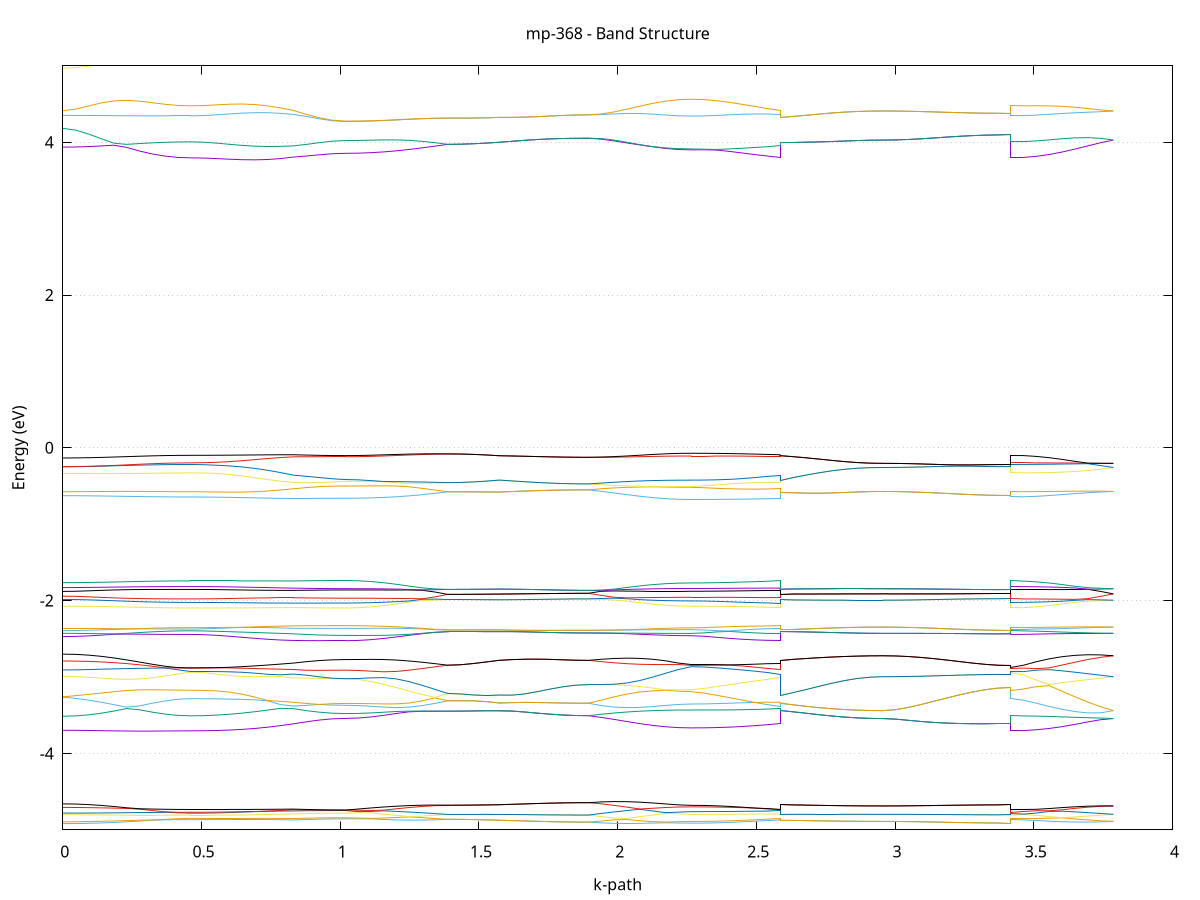 set title 'mp-368 - Band Structure'
set xlabel 'k-path'
set ylabel 'Energy (eV)'
set grid y
set yrange [-5:5]
set terminal png size 800,600
set output 'mp-368_bands_gnuplot.png'
plot '-' using 1:2 with lines notitle, '-' using 1:2 with lines notitle, '-' using 1:2 with lines notitle, '-' using 1:2 with lines notitle, '-' using 1:2 with lines notitle, '-' using 1:2 with lines notitle, '-' using 1:2 with lines notitle, '-' using 1:2 with lines notitle, '-' using 1:2 with lines notitle, '-' using 1:2 with lines notitle, '-' using 1:2 with lines notitle, '-' using 1:2 with lines notitle, '-' using 1:2 with lines notitle, '-' using 1:2 with lines notitle, '-' using 1:2 with lines notitle, '-' using 1:2 with lines notitle, '-' using 1:2 with lines notitle, '-' using 1:2 with lines notitle, '-' using 1:2 with lines notitle, '-' using 1:2 with lines notitle, '-' using 1:2 with lines notitle, '-' using 1:2 with lines notitle, '-' using 1:2 with lines notitle, '-' using 1:2 with lines notitle, '-' using 1:2 with lines notitle, '-' using 1:2 with lines notitle, '-' using 1:2 with lines notitle, '-' using 1:2 with lines notitle, '-' using 1:2 with lines notitle, '-' using 1:2 with lines notitle, '-' using 1:2 with lines notitle, '-' using 1:2 with lines notitle, '-' using 1:2 with lines notitle, '-' using 1:2 with lines notitle, '-' using 1:2 with lines notitle, '-' using 1:2 with lines notitle, '-' using 1:2 with lines notitle, '-' using 1:2 with lines notitle, '-' using 1:2 with lines notitle, '-' using 1:2 with lines notitle, '-' using 1:2 with lines notitle, '-' using 1:2 with lines notitle, '-' using 1:2 with lines notitle, '-' using 1:2 with lines notitle, '-' using 1:2 with lines notitle, '-' using 1:2 with lines notitle, '-' using 1:2 with lines notitle, '-' using 1:2 with lines notitle, '-' using 1:2 with lines notitle, '-' using 1:2 with lines notitle, '-' using 1:2 with lines notitle, '-' using 1:2 with lines notitle, '-' using 1:2 with lines notitle, '-' using 1:2 with lines notitle, '-' using 1:2 with lines notitle, '-' using 1:2 with lines notitle, '-' using 1:2 with lines notitle, '-' using 1:2 with lines notitle, '-' using 1:2 with lines notitle, '-' using 1:2 with lines notitle, '-' using 1:2 with lines notitle, '-' using 1:2 with lines notitle, '-' using 1:2 with lines notitle, '-' using 1:2 with lines notitle, '-' using 1:2 with lines notitle, '-' using 1:2 with lines notitle, '-' using 1:2 with lines notitle, '-' using 1:2 with lines notitle, '-' using 1:2 with lines notitle, '-' using 1:2 with lines notitle, '-' using 1:2 with lines notitle, '-' using 1:2 with lines notitle, '-' using 1:2 with lines notitle, '-' using 1:2 with lines notitle, '-' using 1:2 with lines notitle, '-' using 1:2 with lines notitle, '-' using 1:2 with lines notitle, '-' using 1:2 with lines notitle, '-' using 1:2 with lines notitle, '-' using 1:2 with lines notitle, '-' using 1:2 with lines notitle, '-' using 1:2 with lines notitle, '-' using 1:2 with lines notitle, '-' using 1:2 with lines notitle, '-' using 1:2 with lines notitle, '-' using 1:2 with lines notitle, '-' using 1:2 with lines notitle, '-' using 1:2 with lines notitle, '-' using 1:2 with lines notitle, '-' using 1:2 with lines notitle, '-' using 1:2 with lines notitle, '-' using 1:2 with lines notitle, '-' using 1:2 with lines notitle, '-' using 1:2 with lines notitle, '-' using 1:2 with lines notitle, '-' using 1:2 with lines notitle, '-' using 1:2 with lines notitle, '-' using 1:2 with lines notitle, '-' using 1:2 with lines notitle, '-' using 1:2 with lines notitle, '-' using 1:2 with lines notitle, '-' using 1:2 with lines notitle, '-' using 1:2 with lines notitle, '-' using 1:2 with lines notitle, '-' using 1:2 with lines notitle, '-' using 1:2 with lines notitle, '-' using 1:2 with lines notitle, '-' using 1:2 with lines notitle, '-' using 1:2 with lines notitle, '-' using 1:2 with lines notitle, '-' using 1:2 with lines notitle, '-' using 1:2 with lines notitle, '-' using 1:2 with lines notitle, '-' using 1:2 with lines notitle, '-' using 1:2 with lines notitle, '-' using 1:2 with lines notitle, '-' using 1:2 with lines notitle, '-' using 1:2 with lines notitle, '-' using 1:2 with lines notitle, '-' using 1:2 with lines notitle, '-' using 1:2 with lines notitle, '-' using 1:2 with lines notitle, '-' using 1:2 with lines notitle, '-' using 1:2 with lines notitle, '-' using 1:2 with lines notitle, '-' using 1:2 with lines notitle, '-' using 1:2 with lines notitle, '-' using 1:2 with lines notitle
0.000000 -21.715560
0.046071 -21.715360
0.092143 -21.714660
0.138214 -21.713660
0.184285 -21.712260
0.230357 -21.710560
0.276428 -21.708760
0.322499 -21.707060
0.368571 -21.705460
0.414642 -21.704460
0.460713 -21.704060
0.460713 -21.704060
0.507050 -21.704060
0.553387 -21.704060
0.599724 -21.703960
0.646061 -21.703960
0.692398 -21.704060
0.738735 -21.704160
0.785072 -21.704460
0.831409 -21.704860
0.831409 -21.704860
0.877955 -21.705060
0.924502 -21.705360
0.971049 -21.705560
1.017595 -21.705660
1.017595 -21.705660
1.063865 -21.705360
1.110136 -21.704360
1.156406 -21.702760
1.202676 -21.700660
1.248946 -21.697960
1.295216 -21.694960
1.341486 -21.691660
1.387757 -21.688260
1.387757 -21.688260
1.434303 -21.688360
1.480850 -21.688360
1.527396 -21.688460
1.573943 -21.688660
1.573943 -21.688660
1.619738 -21.688660
1.665533 -21.688760
1.711327 -21.688760
1.757122 -21.688860
1.802917 -21.688960
1.848712 -21.688960
1.894507 -21.689060
1.894507 -21.689060
1.940777 -21.692560
1.987047 -21.696060
2.033317 -21.699260
2.079587 -21.701960
2.125857 -21.704260
2.172127 -21.705960
2.218398 -21.706960
2.264668 -21.707360
2.264668 -21.707360
2.310463 -21.707260
2.356257 -21.706960
2.402052 -21.706560
2.447847 -21.706060
2.493642 -21.705460
2.539437 -21.705060
2.585231 -21.704860
2.585231 -21.688660
2.631568 -21.688960
2.677905 -21.689260
2.724242 -21.689660
2.770579 -21.690060
2.816916 -21.690460
2.863253 -21.690660
2.909590 -21.690860
2.955927 -21.690860
2.955927 -21.690860
3.001998 -21.690960
3.048069 -21.691060
3.094141 -21.691160
3.140212 -21.691260
3.186283 -21.691460
3.232355 -21.691660
3.278426 -21.691760
3.324497 -21.691860
3.370569 -21.691960
3.416640 -21.692060
3.416640 -21.704060
3.462910 -21.703760
3.509181 -21.703060
3.555451 -21.701860
3.601721 -21.700160
3.647991 -21.698160
3.694261 -21.695960
3.740531 -21.693460
3.786801 -21.690860
e
0.000000 -21.667960
0.046071 -21.668160
0.092143 -21.668660
0.138214 -21.669560
0.184285 -21.670760
0.230357 -21.672160
0.276428 -21.673660
0.322499 -21.675160
0.368571 -21.676560
0.414642 -21.677560
0.460713 -21.677860
0.460713 -21.677860
0.507050 -21.677760
0.553387 -21.677360
0.599724 -21.676860
0.646061 -21.676060
0.692398 -21.675260
0.738735 -21.674260
0.785072 -21.673360
0.831409 -21.672460
0.831409 -21.672460
0.877955 -21.671760
0.924502 -21.671260
0.971049 -21.670860
1.017595 -21.670760
1.017595 -21.670760
1.063865 -21.671160
1.110136 -21.672060
1.156406 -21.673760
1.202676 -21.675960
1.248946 -21.678560
1.295216 -21.681660
1.341486 -21.684860
1.387757 -21.688260
1.387757 -21.688260
1.434303 -21.688360
1.480850 -21.688360
1.527396 -21.688460
1.573943 -21.688660
1.573943 -21.688660
1.619738 -21.688660
1.665533 -21.688760
1.711327 -21.688760
1.757122 -21.688860
1.802917 -21.688960
1.848712 -21.688960
1.894507 -21.689060
1.894507 -21.689060
1.940777 -21.685360
1.987047 -21.681960
2.033317 -21.678760
2.079587 -21.675960
2.125857 -21.673560
2.172127 -21.671860
2.218398 -21.670760
2.264668 -21.670360
2.264668 -21.670360
2.310463 -21.670460
2.356257 -21.670760
2.402052 -21.671060
2.447847 -21.671460
2.493642 -21.671860
2.539437 -21.672160
2.585231 -21.672460
2.585231 -21.688660
2.631568 -21.688960
2.677905 -21.689260
2.724242 -21.689660
2.770579 -21.690060
2.816916 -21.690460
2.863253 -21.690660
2.909590 -21.690860
2.955927 -21.690860
2.955927 -21.690860
3.001998 -21.690960
3.048069 -21.691060
3.094141 -21.691160
3.140212 -21.691260
3.186283 -21.691460
3.232355 -21.691660
3.278426 -21.691760
3.324497 -21.691860
3.370569 -21.691960
3.416640 -21.692060
3.416640 -21.677860
3.462910 -21.678160
3.509181 -21.678860
3.555451 -21.680060
3.601721 -21.681660
3.647991 -21.683660
3.694261 -21.685860
3.740531 -21.688360
3.786801 -21.690860
e
0.000000 -19.932460
0.046071 -19.932260
0.092143 -19.931560
0.138214 -19.930460
0.184285 -19.928960
0.230357 -19.927060
0.276428 -19.924860
0.322499 -19.923360
0.368571 -19.923860
0.414642 -19.924160
0.460713 -19.924260
0.460713 -19.924260
0.507050 -19.924460
0.553387 -19.925060
0.599724 -19.925860
0.646061 -19.926860
0.692398 -19.927760
0.738735 -19.928660
0.785072 -19.929360
0.831409 -19.929660
0.831409 -19.929660
0.877955 -19.929660
0.924502 -19.929560
0.971049 -19.929460
1.017595 -19.929360
1.017595 -19.929360
1.063865 -19.929060
1.110136 -19.928360
1.156406 -19.927560
1.202676 -19.928960
1.248946 -19.930660
1.295216 -19.931860
1.341486 -19.932460
1.387757 -19.932460
1.387757 -19.932460
1.434303 -19.932660
1.480850 -19.933460
1.527396 -19.934460
1.573943 -19.935560
1.573943 -19.935560
1.619738 -19.936060
1.665533 -19.936560
1.711327 -19.936960
1.757122 -19.937260
1.802917 -19.937560
1.848712 -19.937760
1.894507 -19.937760
1.894507 -19.937760
1.940777 -19.939160
1.987047 -19.939760
2.033317 -19.939460
2.079587 -19.938360
2.125857 -19.936460
2.172127 -19.933860
2.218398 -19.930760
2.264668 -19.928260
2.264668 -19.928260
2.310463 -19.928360
2.356257 -19.928560
2.402052 -19.928860
2.447847 -19.929160
2.493642 -19.929460
2.539437 -19.929660
2.585231 -19.929660
2.585231 -19.935560
2.631568 -19.936360
2.677905 -19.937260
2.724242 -19.938060
2.770579 -19.938760
2.816916 -19.939360
2.863253 -19.939860
2.909590 -19.940060
2.955927 -19.940160
2.955927 -19.940160
3.001998 -19.939960
3.048069 -19.939360
3.094141 -19.938360
3.140212 -19.937060
3.186283 -19.935660
3.232355 -19.934160
3.278426 -19.932660
3.324497 -19.931560
3.370569 -19.930760
3.416640 -19.930560
3.416640 -19.924260
3.462910 -19.924860
3.509181 -19.928060
3.555451 -19.931960
3.601721 -19.935260
3.647991 -19.937860
3.694261 -19.939560
3.740531 -19.940360
3.786801 -19.940160
e
0.000000 -19.920760
0.046071 -19.920760
0.092143 -19.920960
0.138214 -19.921260
0.184285 -19.921560
0.230357 -19.922060
0.276428 -19.922760
0.322499 -19.922660
0.368571 -19.920360
0.414642 -19.918560
0.460713 -19.917860
0.460713 -19.917860
0.507050 -19.917860
0.553387 -19.917860
0.599724 -19.917960
0.646061 -19.918060
0.692398 -19.918260
0.738735 -19.918760
0.785072 -19.919360
0.831409 -19.919960
0.831409 -19.919960
0.877955 -19.921260
0.924502 -19.922360
0.971049 -19.923160
1.017595 -19.923460
1.017595 -19.923460
1.063865 -19.923860
1.110136 -19.924760
1.156406 -19.926260
1.202676 -19.927860
1.248946 -19.929460
1.295216 -19.930860
1.341486 -19.931860
1.387757 -19.932460
1.387757 -19.932460
1.434303 -19.932660
1.480850 -19.933460
1.527396 -19.934460
1.573943 -19.935560
1.573943 -19.935560
1.619738 -19.936060
1.665533 -19.936560
1.711327 -19.936960
1.757122 -19.937260
1.802917 -19.937560
1.848712 -19.937760
1.894507 -19.937760
1.894507 -19.937760
1.940777 -19.935660
1.987047 -19.932860
2.033317 -19.929560
2.079587 -19.925960
2.125857 -19.922360
2.172127 -19.920160
2.218398 -19.923260
2.264668 -19.925860
2.264668 -19.925860
2.310463 -19.925760
2.356257 -19.925160
2.402052 -19.924360
2.447847 -19.923260
2.493642 -19.922060
2.539437 -19.920660
2.585231 -19.919960
2.585231 -19.935560
2.631568 -19.936360
2.677905 -19.937260
2.724242 -19.938060
2.770579 -19.938760
2.816916 -19.939360
2.863253 -19.939860
2.909590 -19.940060
2.955927 -19.940160
2.955927 -19.940160
3.001998 -19.939960
3.048069 -19.939360
3.094141 -19.938360
3.140212 -19.937060
3.186283 -19.935660
3.232355 -19.934160
3.278426 -19.932660
3.324497 -19.931560
3.370569 -19.930760
3.416640 -19.930560
3.416640 -19.917860
3.462910 -19.921160
3.509181 -19.922760
3.555451 -19.926860
3.601721 -19.930760
3.647991 -19.934260
3.694261 -19.937060
3.740531 -19.939060
3.786801 -19.940160
e
0.000000 -19.916760
0.046071 -19.916860
0.092143 -19.917260
0.138214 -19.917660
0.184285 -19.918060
0.230357 -19.918360
0.276428 -19.918460
0.322499 -19.918460
0.368571 -19.918160
0.414642 -19.917760
0.460713 -19.917460
0.460713 -19.917460
0.507050 -19.917360
0.553387 -19.917360
0.599724 -19.917560
0.646061 -19.917860
0.692398 -19.918260
0.738735 -19.918560
0.785072 -19.918960
0.831409 -19.919460
0.831409 -19.919460
0.877955 -19.919160
0.924502 -19.918960
0.971049 -19.918960
1.017595 -19.918960
1.017595 -19.918960
1.063865 -19.920560
1.110136 -19.923360
1.156406 -19.925560
1.202676 -19.924760
1.248946 -19.922660
1.295216 -19.920160
1.341486 -19.917360
1.387757 -19.914560
1.387757 -19.914560
1.434303 -19.914360
1.480850 -19.914060
1.527396 -19.913460
1.573943 -19.912860
1.573943 -19.912860
1.619738 -19.912360
1.665533 -19.911860
1.711327 -19.911160
1.757122 -19.910460
1.802917 -19.909860
1.848712 -19.909360
1.894507 -19.909260
1.894507 -19.909260
1.940777 -19.910660
1.987047 -19.912160
2.033317 -19.913760
2.079587 -19.915460
2.125857 -19.917560
2.172127 -19.919160
2.218398 -19.916860
2.264668 -19.915960
2.264668 -19.915960
2.310463 -19.915960
2.356257 -19.916060
2.402052 -19.916360
2.447847 -19.916960
2.493642 -19.917960
2.539437 -19.918960
2.585231 -19.919460
2.585231 -19.912860
2.631568 -19.912260
2.677905 -19.911560
2.724242 -19.910760
2.770579 -19.909860
2.816916 -19.908960
2.863253 -19.908360
2.909590 -19.907960
2.955927 -19.907760
2.955927 -19.907760
3.001998 -19.907760
3.048069 -19.907660
3.094141 -19.907560
3.140212 -19.907360
3.186283 -19.907160
3.232355 -19.906660
3.278426 -19.906160
3.324497 -19.905460
3.370569 -19.904860
3.416640 -19.904560
3.416640 -19.917460
3.462910 -19.919160
3.509181 -19.921660
3.555451 -19.920460
3.601721 -19.918560
3.647991 -19.916260
3.694261 -19.913660
3.740531 -19.910760
3.786801 -19.907760
e
0.000000 -19.908560
0.046071 -19.908760
0.092143 -19.909360
0.138214 -19.910260
0.184285 -19.911360
0.230357 -19.912360
0.276428 -19.913460
0.322499 -19.914460
0.368571 -19.915460
0.414642 -19.916260
0.460713 -19.916760
0.460713 -19.916760
0.507050 -19.916760
0.553387 -19.916660
0.599724 -19.916360
0.646061 -19.915960
0.692398 -19.915560
0.738735 -19.915060
0.785072 -19.914660
0.831409 -19.914160
0.831409 -19.914160
0.877955 -19.913760
0.924502 -19.913460
0.971049 -19.913360
1.017595 -19.913260
1.017595 -19.913260
1.063865 -19.911360
1.110136 -19.908060
1.156406 -19.904660
1.202676 -19.904260
1.248946 -19.906360
1.295216 -19.908960
1.341486 -19.911660
1.387757 -19.914560
1.387757 -19.914560
1.434303 -19.914360
1.480850 -19.914060
1.527396 -19.913460
1.573943 -19.912860
1.573943 -19.912860
1.619738 -19.912360
1.665533 -19.911860
1.711327 -19.911160
1.757122 -19.910460
1.802917 -19.909860
1.848712 -19.909360
1.894507 -19.909260
1.894507 -19.909260
1.940777 -19.907860
1.987047 -19.906560
2.033317 -19.905260
2.079587 -19.904260
2.125857 -19.905660
2.172127 -19.908160
2.218398 -19.909560
2.264668 -19.910060
2.264668 -19.910060
2.310463 -19.910560
2.356257 -19.911560
2.402052 -19.912760
2.447847 -19.913660
2.493642 -19.914060
2.539437 -19.914260
2.585231 -19.914160
2.585231 -19.912860
2.631568 -19.912260
2.677905 -19.911560
2.724242 -19.910760
2.770579 -19.909860
2.816916 -19.908960
2.863253 -19.908360
2.909590 -19.907960
2.955927 -19.907760
2.955927 -19.907760
3.001998 -19.907760
3.048069 -19.907660
3.094141 -19.907560
3.140212 -19.907360
3.186283 -19.907160
3.232355 -19.906660
3.278426 -19.906160
3.324497 -19.905460
3.370569 -19.904860
3.416640 -19.904560
3.416640 -19.916760
3.462910 -19.912360
3.509181 -19.907360
3.555451 -19.902560
3.601721 -19.898560
3.647991 -19.899860
3.694261 -19.902060
3.740531 -19.904860
3.786801 -19.907760
e
0.000000 -19.897160
0.046071 -19.896860
0.092143 -19.896060
0.138214 -19.895060
0.184285 -19.894360
0.230357 -19.896260
0.276428 -19.898360
0.322499 -19.900660
0.368571 -19.902960
0.414642 -19.904760
0.460713 -19.905560
0.460713 -19.905560
0.507050 -19.905360
0.553387 -19.905060
0.599724 -19.904660
0.646061 -19.903960
0.692398 -19.903260
0.738735 -19.902360
0.785072 -19.901460
0.831409 -19.900460
0.831409 -19.900460
0.877955 -19.900560
0.924502 -19.900560
0.971049 -19.900560
1.017595 -19.900560
1.017595 -19.900560
1.063865 -19.900760
1.110136 -19.901360
1.156406 -19.902560
1.202676 -19.901360
1.248946 -19.898360
1.295216 -19.895860
1.341486 -19.893760
1.387757 -19.892260
1.387757 -19.892260
1.434303 -19.892060
1.480850 -19.891660
1.527396 -19.890960
1.573943 -19.890260
1.573943 -19.890260
1.619738 -19.890160
1.665533 -19.890160
1.711327 -19.890160
1.757122 -19.890360
1.802917 -19.890560
1.848712 -19.890660
1.894507 -19.890760
1.894507 -19.890760
1.940777 -19.893060
1.987047 -19.895860
2.033317 -19.899160
2.079587 -19.902560
2.125857 -19.903360
2.172127 -19.902760
2.218398 -19.902260
2.264668 -19.902060
2.264668 -19.902060
2.310463 -19.901560
2.356257 -19.900360
2.402052 -19.898760
2.447847 -19.897160
2.493642 -19.897760
2.539437 -19.899160
2.585231 -19.900460
2.585231 -19.890260
2.631568 -19.889760
2.677905 -19.889260
2.724242 -19.888760
2.770579 -19.888460
2.816916 -19.888160
2.863253 -19.887860
2.909590 -19.887760
2.955927 -19.887760
2.955927 -19.887760
3.001998 -19.887860
3.048069 -19.888360
3.094141 -19.889160
3.140212 -19.890260
3.186283 -19.891560
3.232355 -19.893060
3.278426 -19.894660
3.324497 -19.896260
3.370569 -19.897460
3.416640 -19.897860
3.416640 -19.905560
3.462910 -19.904060
3.509181 -19.901360
3.555451 -19.899160
3.601721 -19.898260
3.647991 -19.894460
3.694261 -19.891360
3.740531 -19.889060
3.786801 -19.887760
e
0.000000 -19.890760
0.046071 -19.890960
0.092143 -19.891760
0.138214 -19.892860
0.184285 -19.893760
0.230357 -19.892560
0.276428 -19.891460
0.322499 -19.890560
0.368571 -19.889860
0.414642 -19.889460
0.460713 -19.889260
0.460713 -19.889260
0.507050 -19.889360
0.553387 -19.889760
0.599724 -19.890160
0.646061 -19.890760
0.692398 -19.891460
0.738735 -19.892060
0.785072 -19.892760
0.831409 -19.893360
0.831409 -19.893360
0.877955 -19.892960
0.924502 -19.892660
0.971049 -19.892560
1.017595 -19.892560
1.017595 -19.892560
1.063865 -19.892460
1.110136 -19.892060
1.156406 -19.891560
1.202676 -19.891160
1.248946 -19.890760
1.295216 -19.890860
1.341486 -19.891260
1.387757 -19.892260
1.387757 -19.892260
1.434303 -19.892060
1.480850 -19.891660
1.527396 -19.890960
1.573943 -19.890260
1.573943 -19.890260
1.619738 -19.890160
1.665533 -19.890160
1.711327 -19.890160
1.757122 -19.890360
1.802917 -19.890560
1.848712 -19.890660
1.894507 -19.890760
1.894507 -19.890760
1.940777 -19.889160
1.987047 -19.888460
2.033317 -19.888360
2.079587 -19.889060
2.125857 -19.890360
2.172127 -19.891860
2.218398 -19.893260
2.264668 -19.893860
2.264668 -19.893860
2.310463 -19.894060
2.356257 -19.894560
2.402052 -19.895360
2.447847 -19.896460
2.493642 -19.895760
2.539437 -19.894360
2.585231 -19.893360
2.585231 -19.890260
2.631568 -19.889760
2.677905 -19.889260
2.724242 -19.888760
2.770579 -19.888460
2.816916 -19.888160
2.863253 -19.887860
2.909590 -19.887760
2.955927 -19.887760
2.955927 -19.887760
3.001998 -19.887860
3.048069 -19.888360
3.094141 -19.889160
3.140212 -19.890260
3.186283 -19.891560
3.232355 -19.893060
3.278426 -19.894660
3.324497 -19.896260
3.370569 -19.897460
3.416640 -19.897860
3.416640 -19.889260
3.462910 -19.889460
3.509181 -19.889960
3.555451 -19.890260
3.601721 -19.889860
3.647991 -19.888660
3.694261 -19.887660
3.740531 -19.887260
3.786801 -19.887760
e
0.000000 -18.832360
0.046071 -18.832360
0.092143 -18.832260
0.138214 -18.832060
0.184285 -18.831760
0.230357 -18.831560
0.276428 -18.831860
0.322499 -18.833160
0.368571 -18.834060
0.414642 -18.834660
0.460713 -18.834860
0.460713 -18.834860
0.507050 -18.834960
0.553387 -18.835160
0.599724 -18.835460
0.646061 -18.835860
0.692398 -18.836260
0.738735 -18.836560
0.785072 -18.836860
0.831409 -18.836960
0.831409 -18.836960
0.877955 -18.837560
0.924502 -18.838060
0.971049 -18.838360
1.017595 -18.838460
1.017595 -18.838460
1.063865 -18.838060
1.110136 -18.836960
1.156406 -18.835360
1.202676 -18.833060
1.248946 -18.830260
1.295216 -18.827160
1.341486 -18.823760
1.387757 -18.820260
1.387757 -18.820260
1.434303 -18.820260
1.480850 -18.820260
1.527396 -18.820260
1.573943 -18.820260
1.573943 -18.820260
1.619738 -18.820260
1.665533 -18.820260
1.711327 -18.820360
1.757122 -18.820360
1.802917 -18.820560
1.848712 -18.820560
1.894507 -18.820660
1.894507 -18.820660
1.940777 -18.821960
1.987047 -18.823260
2.033317 -18.824460
2.079587 -18.825560
2.125857 -18.826860
2.172127 -18.828060
2.218398 -18.828860
2.264668 -18.829060
2.264668 -18.829060
2.310463 -18.829160
2.356257 -18.829460
2.402052 -18.831160
2.447847 -18.832960
2.493642 -18.834560
2.539437 -18.835960
2.585231 -18.836960
2.585231 -18.820260
2.631568 -18.820360
2.677905 -18.820460
2.724242 -18.820660
2.770579 -18.820860
2.816916 -18.821060
2.863253 -18.821160
2.909590 -18.821260
2.955927 -18.821260
2.955927 -18.821260
3.001998 -18.821260
3.048069 -18.821260
3.094141 -18.821160
3.140212 -18.821060
3.186283 -18.820960
3.232355 -18.820860
3.278426 -18.820760
3.324497 -18.820660
3.370569 -18.820660
3.416640 -18.820660
3.416640 -18.834860
3.462910 -18.834560
3.509181 -18.833560
3.555451 -18.832160
3.601721 -18.830060
3.647991 -18.827660
3.694261 -18.825160
3.740531 -18.822660
3.786801 -18.821260
e
0.000000 -18.822960
0.046071 -18.823560
0.092143 -18.824960
0.138214 -18.826760
0.184285 -18.828560
0.230357 -18.830360
0.276428 -18.831260
0.322499 -18.830960
0.368571 -18.830760
0.414642 -18.830660
0.460713 -18.830660
0.460713 -18.830660
0.507050 -18.830660
0.553387 -18.830660
0.599724 -18.830760
0.646061 -18.830860
0.692398 -18.831060
0.738735 -18.831260
0.785072 -18.831460
0.831409 -18.831560
0.831409 -18.831560
0.877955 -18.832160
0.924502 -18.832660
0.971049 -18.832860
1.017595 -18.833060
1.017595 -18.833060
1.063865 -18.832660
1.110136 -18.831760
1.156406 -18.830160
1.202676 -18.828060
1.248946 -18.825560
1.295216 -18.822660
1.341486 -18.819660
1.387757 -18.820260
1.387757 -18.820260
1.434303 -18.820260
1.480850 -18.820260
1.527396 -18.820260
1.573943 -18.820260
1.573943 -18.820260
1.619738 -18.820260
1.665533 -18.820260
1.711327 -18.820360
1.757122 -18.820360
1.802917 -18.820560
1.848712 -18.820560
1.894507 -18.820660
1.894507 -18.820660
1.940777 -18.819760
1.987047 -18.821260
2.033317 -18.823360
2.079587 -18.825260
2.125857 -18.826460
2.172127 -18.827160
2.218398 -18.827560
2.264668 -18.827660
2.264668 -18.827660
2.310463 -18.828260
2.356257 -18.829360
2.402052 -18.829760
2.447847 -18.830160
2.493642 -18.830660
2.539437 -18.831160
2.585231 -18.831560
2.585231 -18.820260
2.631568 -18.820360
2.677905 -18.820460
2.724242 -18.820660
2.770579 -18.820860
2.816916 -18.821060
2.863253 -18.821160
2.909590 -18.821260
2.955927 -18.821260
2.955927 -18.821260
3.001998 -18.821260
3.048069 -18.821260
3.094141 -18.821160
3.140212 -18.821060
3.186283 -18.820960
3.232355 -18.820860
3.278426 -18.820760
3.324497 -18.820660
3.370569 -18.820660
3.416640 -18.820660
3.416640 -18.830660
3.462910 -18.830360
3.509181 -18.829660
3.555451 -18.828460
3.601721 -18.826960
3.647991 -18.825160
3.694261 -18.823260
3.740531 -18.821660
3.786801 -18.821260
e
0.000000 -18.811960
0.046071 -18.811360
0.092143 -18.809960
0.138214 -18.808260
0.184285 -18.806360
0.230357 -18.804660
0.276428 -18.803160
0.322499 -18.802660
0.368571 -18.802660
0.414642 -18.802760
0.460713 -18.802760
0.460713 -18.802760
0.507050 -18.802760
0.553387 -18.802560
0.599724 -18.802260
0.646061 -18.801960
0.692398 -18.801560
0.738735 -18.802060
0.785072 -18.802560
0.831409 -18.803160
0.831409 -18.803160
0.877955 -18.802760
0.924502 -18.802460
0.971049 -18.802260
1.017595 -18.802260
1.017595 -18.802260
1.063865 -18.802560
1.110136 -18.803560
1.156406 -18.805160
1.202676 -18.807460
1.248946 -18.810060
1.295216 -18.813160
1.341486 -18.816460
1.387757 -18.816160
1.387757 -18.816160
1.434303 -18.816060
1.480850 -18.815960
1.527396 -18.815860
1.573943 -18.815660
1.573943 -18.815660
1.619738 -18.815760
1.665533 -18.815860
1.711327 -18.815860
1.757122 -18.815760
1.802917 -18.815760
1.848712 -18.815760
1.894507 -18.815760
1.894507 -18.815760
1.940777 -18.817660
1.987047 -18.817260
2.033317 -18.816160
2.079587 -18.815060
2.125857 -18.814160
2.172127 -18.813560
2.218398 -18.813160
2.264668 -18.812960
2.264668 -18.812960
2.310463 -18.812560
2.356257 -18.811160
2.402052 -18.809460
2.447847 -18.807560
2.493642 -18.805760
2.539437 -18.804260
2.585231 -18.803160
2.585231 -18.815660
2.631568 -18.815360
2.677905 -18.814860
2.724242 -18.814360
2.770579 -18.813860
2.816916 -18.813460
2.863253 -18.813060
2.909590 -18.812860
2.955927 -18.812860
2.955927 -18.812860
3.001998 -18.812860
3.048069 -18.812960
3.094141 -18.813060
3.140212 -18.813360
3.186283 -18.813560
3.232355 -18.813860
3.278426 -18.814060
3.324497 -18.814360
3.370569 -18.814460
3.416640 -18.814460
3.416640 -18.802760
3.462910 -18.802960
3.509181 -18.803660
3.555451 -18.804860
3.601721 -18.806460
3.647991 -18.808360
3.694261 -18.810260
3.740531 -18.812060
3.786801 -18.812860
e
0.000000 -18.802560
0.046071 -18.802560
0.092143 -18.802560
0.138214 -18.802560
0.184285 -18.802560
0.230357 -18.802560
0.276428 -18.802660
0.322499 -18.801960
0.368571 -18.801060
0.414642 -18.800460
0.460713 -18.800260
0.460713 -18.800260
0.507050 -18.800360
0.553387 -18.800460
0.599724 -18.800760
0.646061 -18.801060
0.692398 -18.801560
0.738735 -18.801260
0.785072 -18.800860
0.831409 -18.800560
0.831409 -18.800560
0.877955 -18.800060
0.924502 -18.799760
0.971049 -18.799460
1.017595 -18.799460
1.017595 -18.799460
1.063865 -18.799760
1.110136 -18.800660
1.156406 -18.802160
1.202676 -18.804360
1.248946 -18.806860
1.295216 -18.809760
1.341486 -18.812960
1.387757 -18.816160
1.387757 -18.816160
1.434303 -18.816060
1.480850 -18.815960
1.527396 -18.815860
1.573943 -18.815660
1.573943 -18.815660
1.619738 -18.815760
1.665533 -18.815860
1.711327 -18.815860
1.757122 -18.815760
1.802917 -18.815760
1.848712 -18.815760
1.894507 -18.815760
1.894507 -18.815760
1.940777 -18.813260
1.987047 -18.810960
2.033317 -18.808660
2.079587 -18.806760
2.125857 -18.805160
2.172127 -18.803960
2.218398 -18.803160
2.264668 -18.802960
2.264668 -18.802960
2.310463 -18.802860
2.356257 -18.802660
2.402052 -18.802260
2.447847 -18.801860
2.493642 -18.801460
2.539437 -18.800960
2.585231 -18.800560
2.585231 -18.815660
2.631568 -18.815360
2.677905 -18.814860
2.724242 -18.814360
2.770579 -18.813860
2.816916 -18.813460
2.863253 -18.813060
2.909590 -18.812860
2.955927 -18.812860
2.955927 -18.812860
3.001998 -18.812860
3.048069 -18.812960
3.094141 -18.813060
3.140212 -18.813360
3.186283 -18.813560
3.232355 -18.813860
3.278426 -18.814060
3.324497 -18.814360
3.370569 -18.814460
3.416640 -18.814460
3.416640 -18.800260
3.462910 -18.800560
3.509181 -18.801460
3.555451 -18.802860
3.601721 -18.804860
3.647991 -18.807160
3.694261 -18.809560
3.740531 -18.811760
3.786801 -18.812860
e
0.000000 -10.785160
0.046071 -10.784760
0.092143 -10.783360
0.138214 -10.781160
0.184285 -10.778260
0.230357 -10.774760
0.276428 -10.770960
0.322499 -10.767060
0.368571 -10.763660
0.414642 -10.761160
0.460713 -10.760360
0.460713 -10.760360
0.507050 -10.761160
0.553387 -10.763460
0.599724 -10.766860
0.646061 -10.770760
0.692398 -10.774760
0.738735 -10.778760
0.785072 -10.782360
0.831409 -10.785560
0.831409 -10.785560
0.877955 -10.789960
0.924502 -10.793460
0.971049 -10.795560
1.017595 -10.796360
1.017595 -10.796360
1.063865 -10.795560
1.110136 -10.793160
1.156406 -10.789460
1.202676 -10.784460
1.248946 -10.778560
1.295216 -10.772160
1.341486 -10.765760
1.387757 -10.759760
1.387757 -10.759760
1.434303 -10.759460
1.480850 -10.758360
1.527396 -10.756760
1.573943 -10.754660
1.573943 -10.754660
1.619738 -10.753760
1.665533 -10.753060
1.711327 -10.752360
1.757122 -10.751860
1.802917 -10.751460
1.848712 -10.751260
1.894507 -10.751160
1.894507 -10.751160
1.940777 -10.756660
1.987047 -10.761360
2.033317 -10.765060
2.079587 -10.767760
2.125857 -10.769460
2.172127 -10.770460
2.218398 -10.770760
2.264668 -10.770860
2.264668 -10.770860
2.310463 -10.771360
2.356257 -10.772560
2.402052 -10.774560
2.447847 -10.777060
2.493642 -10.779860
2.539437 -10.782760
2.585231 -10.785560
2.585231 -10.754660
2.631568 -10.752660
2.677905 -10.750460
2.724242 -10.748160
2.770579 -10.745860
2.816916 -10.743760
2.863253 -10.741960
2.909590 -10.740760
2.955927 -10.740360
2.955927 -10.740360
3.001998 -10.740860
3.048069 -10.742260
3.094141 -10.744360
3.140212 -10.746760
3.186283 -10.749160
3.232355 -10.751460
3.278426 -10.753360
3.324497 -10.754760
3.370569 -10.755660
3.416640 -10.755960
3.416640 -10.760360
3.462910 -10.760060
3.509181 -10.759160
3.555451 -10.757660
3.601721 -10.755560
3.647991 -10.752760
3.694261 -10.749260
3.740531 -10.745060
3.786801 -10.740360
e
0.000000 -10.741060
0.046071 -10.740660
0.092143 -10.739660
0.138214 -10.738060
0.184285 -10.735960
0.230357 -10.733460
0.276428 -10.730760
0.322499 -10.728060
0.368571 -10.725660
0.414642 -10.723960
0.460713 -10.723260
0.460713 -10.723260
0.507050 -10.723260
0.553387 -10.723460
0.599724 -10.724860
0.646061 -10.727560
0.692398 -10.730860
0.738735 -10.734260
0.785072 -10.737360
0.831409 -10.739860
0.831409 -10.739860
0.877955 -10.741960
0.924502 -10.743560
0.971049 -10.744560
1.017595 -10.744960
1.017595 -10.744960
1.063865 -10.744960
1.110136 -10.745160
1.156406 -10.745560
1.202676 -10.746460
1.248946 -10.748160
1.295216 -10.750860
1.341486 -10.754760
1.387757 -10.759760
1.387757 -10.759760
1.434303 -10.759460
1.480850 -10.758360
1.527396 -10.756760
1.573943 -10.754660
1.573943 -10.754660
1.619738 -10.753760
1.665533 -10.753060
1.711327 -10.752360
1.757122 -10.751860
1.802917 -10.751460
1.848712 -10.751260
1.894507 -10.751160
1.894507 -10.751160
1.940777 -10.745060
1.987047 -10.738460
2.033317 -10.731760
2.079587 -10.725160
2.125857 -10.729860
2.172127 -10.734560
2.218398 -10.737660
2.264668 -10.738760
2.264668 -10.738760
2.310463 -10.738760
2.356257 -10.738660
2.402052 -10.738760
2.447847 -10.738860
2.493642 -10.739060
2.539437 -10.739460
2.585231 -10.739860
2.585231 -10.754660
2.631568 -10.752660
2.677905 -10.750460
2.724242 -10.748160
2.770579 -10.745860
2.816916 -10.743760
2.863253 -10.741960
2.909590 -10.740760
2.955927 -10.740360
2.955927 -10.740360
3.001998 -10.740860
3.048069 -10.742260
3.094141 -10.744360
3.140212 -10.746760
3.186283 -10.749160
3.232355 -10.751460
3.278426 -10.753360
3.324497 -10.754760
3.370569 -10.755660
3.416640 -10.755960
3.416640 -10.723260
3.462910 -10.722860
3.509181 -10.721460
3.555451 -10.719260
3.601721 -10.717960
3.647991 -10.723760
3.694261 -10.729560
3.740531 -10.735060
3.786801 -10.740360
e
0.000000 -10.717760
0.046071 -10.717360
0.092143 -10.716260
0.138214 -10.714460
0.184285 -10.711960
0.230357 -10.709060
0.276428 -10.705760
0.322499 -10.702460
0.368571 -10.699660
0.414642 -10.699960
0.460713 -10.700460
0.460713 -10.700460
0.507050 -10.702960
0.553387 -10.705660
0.599724 -10.706260
0.646061 -10.704460
0.692398 -10.700960
0.738735 -10.696660
0.785072 -10.692360
0.831409 -10.694560
0.831409 -10.694560
0.877955 -10.693160
0.924502 -10.691960
0.971049 -10.691060
1.017595 -10.690660
1.017595 -10.690660
1.063865 -10.690760
1.110136 -10.691160
1.156406 -10.691660
1.202676 -10.692260
1.248946 -10.692760
1.295216 -10.693160
1.341486 -10.693160
1.387757 -10.692560
1.387757 -10.692560
1.434303 -10.692660
1.480850 -10.692960
1.527396 -10.693560
1.573943 -10.694360
1.573943 -10.694360
1.619738 -10.694760
1.665533 -10.695260
1.711327 -10.695660
1.757122 -10.695960
1.802917 -10.696260
1.848712 -10.696460
1.894507 -10.696460
1.894507 -10.696460
1.940777 -10.703160
1.987047 -10.710260
2.033317 -10.717260
2.079587 -10.723960
2.125857 -10.719160
2.172127 -10.714260
2.218398 -10.710960
2.264668 -10.709760
2.264668 -10.709760
2.310463 -10.709460
2.356257 -10.708660
2.402052 -10.707160
2.447847 -10.704960
2.493642 -10.702060
2.539437 -10.698460
2.585231 -10.694560
2.585231 -10.694360
2.631568 -10.694960
2.677905 -10.695760
2.724242 -10.696860
2.770579 -10.698160
2.816916 -10.699560
2.863253 -10.701060
2.909590 -10.702160
2.955927 -10.702560
2.955927 -10.702560
3.001998 -10.702060
3.048069 -10.700560
3.094141 -10.698560
3.140212 -10.696160
3.186283 -10.693760
3.232355 -10.691760
3.278426 -10.690260
3.324497 -10.689360
3.370569 -10.689060
3.416640 -10.688960
3.416640 -10.700460
3.462910 -10.702960
3.509181 -10.707360
3.555451 -10.712460
3.601721 -10.716360
3.647991 -10.713060
3.694261 -10.709560
3.740531 -10.705960
3.786801 -10.702560
e
0.000000 -10.688760
0.046071 -10.688860
0.092143 -10.689460
0.138214 -10.690360
0.184285 -10.691560
0.230357 -10.693060
0.276428 -10.694860
0.322499 -10.696660
0.368571 -10.698060
0.414642 -10.696560
0.460713 -10.697160
0.460713 -10.697160
0.507050 -10.696160
0.553387 -10.693360
0.599724 -10.689260
0.646061 -10.685960
0.692398 -10.687260
0.738735 -10.689260
0.785072 -10.691360
0.831409 -10.687260
0.831409 -10.687260
0.877955 -10.685060
0.924502 -10.683760
0.971049 -10.683160
1.017595 -10.683060
1.017595 -10.683060
1.063865 -10.683160
1.110136 -10.683560
1.156406 -10.684360
1.202676 -10.685760
1.248946 -10.687560
1.295216 -10.689560
1.341486 -10.691360
1.387757 -10.692560
1.387757 -10.692560
1.434303 -10.692660
1.480850 -10.692960
1.527396 -10.693560
1.573943 -10.694360
1.573943 -10.694360
1.619738 -10.694760
1.665533 -10.695260
1.711327 -10.695660
1.757122 -10.695960
1.802917 -10.696260
1.848712 -10.696460
1.894507 -10.696460
1.894507 -10.696460
1.940777 -10.690460
1.987047 -10.685360
2.033317 -10.681460
2.079587 -10.684260
2.125857 -10.687260
2.172127 -10.689460
2.218398 -10.690860
2.264668 -10.691260
2.264668 -10.691260
2.310463 -10.691060
2.356257 -10.690160
2.402052 -10.689060
2.447847 -10.687860
2.493642 -10.687060
2.539437 -10.686760
2.585231 -10.687260
2.585231 -10.694360
2.631568 -10.694960
2.677905 -10.695760
2.724242 -10.696860
2.770579 -10.698160
2.816916 -10.699560
2.863253 -10.701060
2.909590 -10.702160
2.955927 -10.702560
2.955927 -10.702560
3.001998 -10.702060
3.048069 -10.700560
3.094141 -10.698560
3.140212 -10.696160
3.186283 -10.693760
3.232355 -10.691760
3.278426 -10.690260
3.324497 -10.689360
3.370569 -10.689060
3.416640 -10.688960
3.416640 -10.697160
3.462910 -10.695560
3.509181 -10.694760
3.555451 -10.693560
3.601721 -10.693560
3.647991 -10.694860
3.694261 -10.696860
3.740531 -10.699460
3.786801 -10.702560
e
0.000000 -10.666660
0.046071 -10.667260
0.092143 -10.668960
0.138214 -10.671760
0.184285 -10.675460
0.230357 -10.679860
0.276428 -10.684560
0.322499 -10.689160
0.368571 -10.693260
0.414642 -10.696060
0.460713 -10.695660
0.460713 -10.695660
0.507050 -10.692760
0.553387 -10.688760
0.599724 -10.686260
0.646061 -10.684460
0.692398 -10.679360
0.738735 -10.674260
0.785072 -10.669660
0.831409 -10.665560
0.831409 -10.665560
0.877955 -10.660860
0.924502 -10.657260
0.971049 -10.655060
1.017595 -10.654260
1.017595 -10.654260
1.063865 -10.654660
1.110136 -10.655760
1.156406 -10.657160
1.202676 -10.658560
1.248946 -10.659460
1.295216 -10.659760
1.341486 -10.659460
1.387757 -10.658760
1.387757 -10.658760
1.434303 -10.659160
1.480850 -10.660360
1.527396 -10.662260
1.573943 -10.664760
1.573943 -10.664760
1.619738 -10.665360
1.665533 -10.665960
1.711327 -10.666660
1.757122 -10.667160
1.802917 -10.667660
1.848712 -10.667960
1.894507 -10.668060
1.894507 -10.668060
1.940777 -10.672460
1.987047 -10.676760
2.033317 -10.680760
2.079587 -10.678760
2.125857 -10.677260
2.172127 -10.676660
2.218398 -10.676660
2.264668 -10.676660
2.264668 -10.676660
2.310463 -10.676360
2.356257 -10.675360
2.402052 -10.673960
2.447847 -10.672060
2.493642 -10.669960
2.539437 -10.667760
2.585231 -10.665560
2.585231 -10.664760
2.631568 -10.667660
2.677905 -10.671060
2.724242 -10.674560
2.770579 -10.677760
2.816916 -10.680360
2.863253 -10.682260
2.909590 -10.683360
2.955927 -10.683760
2.955927 -10.683760
3.001998 -10.683860
3.048069 -10.684060
3.094141 -10.684460
3.140212 -10.684860
3.186283 -10.685260
3.232355 -10.685660
3.278426 -10.685760
3.324497 -10.685560
3.370569 -10.685160
3.416640 -10.685060
3.416640 -10.695660
3.462910 -10.695460
3.509181 -10.693860
3.555451 -10.693260
3.601721 -10.691960
3.647991 -10.690160
3.694261 -10.688060
3.740531 -10.685860
3.786801 -10.683760
e
0.000000 -10.660460
0.046071 -10.660760
0.092143 -10.661360
0.138214 -10.662560
0.184285 -10.664060
0.230357 -10.665960
0.276428 -10.668260
0.322499 -10.670660
0.368571 -10.673060
0.414642 -10.675060
0.460713 -10.675760
0.460713 -10.675760
0.507050 -10.675760
0.553387 -10.675260
0.599724 -10.673360
0.646061 -10.669760
0.692398 -10.665260
0.738735 -10.660960
0.785072 -10.657060
0.831409 -10.654160
0.831409 -10.654160
0.877955 -10.653560
0.924502 -10.652960
0.971049 -10.652460
1.017595 -10.652260
1.017595 -10.652260
1.063865 -10.652460
1.110136 -10.652860
1.156406 -10.653560
1.202676 -10.654460
1.248946 -10.655460
1.295216 -10.656660
1.341486 -10.657760
1.387757 -10.658760
1.387757 -10.658760
1.434303 -10.659160
1.480850 -10.660360
1.527396 -10.662260
1.573943 -10.664760
1.573943 -10.664760
1.619738 -10.665360
1.665533 -10.665960
1.711327 -10.666660
1.757122 -10.667160
1.802917 -10.667660
1.848712 -10.667960
1.894507 -10.668060
1.894507 -10.668060
1.940777 -10.663660
1.987047 -10.659360
2.033317 -10.655260
2.079587 -10.651660
2.125857 -10.648560
2.172127 -10.646260
2.218398 -10.644760
2.264668 -10.644260
2.264668 -10.644260
2.310463 -10.644560
2.356257 -10.645360
2.402052 -10.646760
2.447847 -10.648460
2.493642 -10.650360
2.539437 -10.652360
2.585231 -10.654160
2.585231 -10.664760
2.631568 -10.667660
2.677905 -10.671060
2.724242 -10.674560
2.770579 -10.677760
2.816916 -10.680360
2.863253 -10.682260
2.909590 -10.683360
2.955927 -10.683760
2.955927 -10.683760
3.001998 -10.683860
3.048069 -10.684060
3.094141 -10.684460
3.140212 -10.684860
3.186283 -10.685260
3.232355 -10.685660
3.278426 -10.685760
3.324497 -10.685560
3.370569 -10.685160
3.416640 -10.685060
3.416640 -10.675760
3.462910 -10.675860
3.509181 -10.676160
3.555451 -10.676660
3.601721 -10.677460
3.647991 -10.678560
3.694261 -10.679960
3.740531 -10.681760
3.786801 -10.683760
e
0.000000 -7.237360
0.046071 -7.236860
0.092143 -7.235160
0.138214 -7.232560
0.184285 -7.229060
0.230357 -7.224760
0.276428 -7.220060
0.322499 -7.221260
0.368571 -7.223960
0.414642 -7.225660
0.460713 -7.226160
0.460713 -7.226160
0.507050 -7.225860
0.553387 -7.225060
0.599724 -7.223760
0.646061 -7.222360
0.692398 -7.221760
0.738735 -7.222560
0.785072 -7.224360
0.831409 -7.226360
0.831409 -7.226360
0.877955 -7.229560
0.924502 -7.231960
0.971049 -7.233460
1.017595 -7.233960
1.017595 -7.233960
1.063865 -7.233360
1.110136 -7.231460
1.156406 -7.228560
1.202676 -7.224560
1.248946 -7.219660
1.295216 -7.214160
1.341486 -7.208360
1.387757 -7.202760
1.387757 -7.202760
1.434303 -7.202760
1.480850 -7.202860
1.527396 -7.202860
1.573943 -7.202960
1.573943 -7.202960
1.619738 -7.203160
1.665533 -7.203660
1.711327 -7.204160
1.757122 -7.204660
1.802917 -7.205160
1.848712 -7.205460
1.894507 -7.205560
1.894507 -7.205560
1.940777 -7.205960
1.987047 -7.206160
2.033317 -7.206260
2.079587 -7.206260
2.125857 -7.206060
2.172127 -7.205760
2.218398 -7.205560
2.264668 -7.205360
2.264668 -7.205360
2.310463 -7.208060
2.356257 -7.211860
2.402052 -7.215460
2.447847 -7.218760
2.493642 -7.221560
2.539437 -7.224160
2.585231 -7.226360
2.585231 -7.202960
2.631568 -7.202960
2.677905 -7.202960
2.724242 -7.203160
2.770579 -7.203360
2.816916 -7.203560
2.863253 -7.203760
2.909590 -7.203860
2.955927 -7.203960
2.955927 -7.203960
3.001998 -7.204060
3.048069 -7.204460
3.094141 -7.205060
3.140212 -7.205860
3.186283 -7.206760
3.232355 -7.207660
3.278426 -7.208360
3.324497 -7.209060
3.370569 -7.209460
3.416640 -7.209560
3.416640 -7.226160
3.462910 -7.225460
3.509181 -7.223460
3.555451 -7.220060
3.601721 -7.215860
3.647991 -7.211160
3.694261 -7.207160
3.740531 -7.204860
3.786801 -7.203960
e
0.000000 -7.190060
0.046071 -7.191860
0.092143 -7.196360
0.138214 -7.201860
0.184285 -7.207560
0.230357 -7.212760
0.276428 -7.217260
0.322499 -7.214660
0.368571 -7.209460
0.414642 -7.204460
0.460713 -7.201460
0.460713 -7.201460
0.507050 -7.203160
0.553387 -7.206060
0.599724 -7.208860
0.646061 -7.211060
0.692398 -7.211760
0.738735 -7.210260
0.785072 -7.207260
0.831409 -7.203460
0.831409 -7.203460
0.877955 -7.199460
0.924502 -7.197760
0.971049 -7.197060
1.017595 -7.196760
1.017595 -7.196760
1.063865 -7.196460
1.110136 -7.195560
1.156406 -7.194260
1.202676 -7.193060
1.248946 -7.192760
1.295216 -7.194360
1.341486 -7.197860
1.387757 -7.202760
1.387757 -7.202760
1.434303 -7.202760
1.480850 -7.202860
1.527396 -7.202860
1.573943 -7.202960
1.573943 -7.202960
1.619738 -7.203160
1.665533 -7.203660
1.711327 -7.204160
1.757122 -7.204660
1.802917 -7.205160
1.848712 -7.205460
1.894507 -7.205560
1.894507 -7.205560
1.940777 -7.205060
1.987047 -7.204360
2.033317 -7.203760
2.079587 -7.203060
2.125857 -7.202460
2.172127 -7.202060
2.218398 -7.201860
2.264668 -7.201860
2.264668 -7.201860
2.310463 -7.201560
2.356257 -7.201860
2.402052 -7.202360
2.447847 -7.202860
2.493642 -7.203260
2.539437 -7.203560
2.585231 -7.203460
2.585231 -7.202960
2.631568 -7.202960
2.677905 -7.202960
2.724242 -7.203160
2.770579 -7.203360
2.816916 -7.203560
2.863253 -7.203760
2.909590 -7.203860
2.955927 -7.203960
2.955927 -7.203960
3.001998 -7.204060
3.048069 -7.204460
3.094141 -7.205060
3.140212 -7.205860
3.186283 -7.206760
3.232355 -7.207660
3.278426 -7.208360
3.324497 -7.209060
3.370569 -7.209460
3.416640 -7.209560
3.416640 -7.201460
3.462910 -7.201860
3.509181 -7.202460
3.555451 -7.202960
3.601721 -7.203260
3.647991 -7.203460
3.694261 -7.203560
3.740531 -7.203660
3.786801 -7.203960
e
0.000000 -7.185660
0.046071 -7.185960
0.092143 -7.187060
0.138214 -7.188760
0.184285 -7.190760
0.230357 -7.192860
0.276428 -7.194860
0.322499 -7.196660
0.368571 -7.198060
0.414642 -7.198860
0.460713 -7.199160
0.460713 -7.199160
0.507050 -7.199260
0.553387 -7.199460
0.599724 -7.199860
0.646061 -7.200160
0.692398 -7.200360
0.738735 -7.200460
0.785072 -7.200260
0.831409 -7.199760
0.831409 -7.199760
0.877955 -7.198760
0.924502 -7.195160
0.971049 -7.191460
1.017595 -7.189860
1.017595 -7.189860
1.063865 -7.189660
1.110136 -7.189260
1.156406 -7.188360
1.202676 -7.187160
1.248946 -7.185560
1.295216 -7.183460
1.341486 -7.180860
1.387757 -7.177860
1.387757 -7.177860
1.434303 -7.178360
1.480850 -7.179760
1.527396 -7.181560
1.573943 -7.183360
1.573943 -7.183360
1.619738 -7.183960
1.665533 -7.184260
1.711327 -7.184460
1.757122 -7.184360
1.802917 -7.184360
1.848712 -7.184260
1.894507 -7.184160
1.894507 -7.184160
1.940777 -7.186660
1.987047 -7.189860
2.033317 -7.192960
2.079587 -7.195760
2.125857 -7.197960
2.172127 -7.199560
2.218398 -7.200460
2.264668 -7.200660
2.264668 -7.200660
2.310463 -7.198860
2.356257 -7.199060
2.402052 -7.199460
2.447847 -7.199760
2.493642 -7.199960
2.539437 -7.199960
2.585231 -7.199760
2.585231 -7.183360
2.631568 -7.184660
2.677905 -7.185760
2.724242 -7.186560
2.770579 -7.187160
2.816916 -7.187560
2.863253 -7.187760
2.909590 -7.187860
2.955927 -7.187860
2.955927 -7.187860
3.001998 -7.187660
3.048069 -7.187160
3.094141 -7.186360
3.140212 -7.185360
3.186283 -7.184160
3.232355 -7.182860
3.278426 -7.181660
3.324497 -7.180660
3.370569 -7.179960
3.416640 -7.179660
3.416640 -7.199160
3.462910 -7.198360
3.509181 -7.196560
3.555451 -7.195860
3.601721 -7.196060
3.647991 -7.195660
3.694261 -7.194260
3.740531 -7.191260
3.786801 -7.187860
e
0.000000 -7.168160
0.046071 -7.170460
0.092143 -7.172560
0.138214 -7.174360
0.184285 -7.176260
0.230357 -7.178660
0.276428 -7.181460
0.322499 -7.184760
0.368571 -7.188560
0.414642 -7.192660
0.460713 -7.195360
0.460713 -7.195360
0.507050 -7.193560
0.553387 -7.190360
0.599724 -7.186860
0.646061 -7.183560
0.692398 -7.180360
0.738735 -7.177560
0.785072 -7.175260
0.831409 -7.173360
0.831409 -7.173360
0.877955 -7.170660
0.924502 -7.170060
0.971049 -7.171060
1.017595 -7.171860
1.017595 -7.171860
1.063865 -7.172160
1.110136 -7.172960
1.156406 -7.174060
1.202676 -7.175160
1.248946 -7.175660
1.295216 -7.175160
1.341486 -7.175260
1.387757 -7.177860
1.387757 -7.177860
1.434303 -7.178360
1.480850 -7.179760
1.527396 -7.181560
1.573943 -7.183360
1.573943 -7.183360
1.619738 -7.183960
1.665533 -7.184260
1.711327 -7.184460
1.757122 -7.184360
1.802917 -7.184360
1.848712 -7.184260
1.894507 -7.184160
1.894507 -7.184160
1.940777 -7.183460
1.987047 -7.184960
2.033317 -7.187760
2.079587 -7.191060
2.125857 -7.194060
2.172127 -7.196560
2.218398 -7.198160
2.264668 -7.198760
2.264668 -7.198760
2.310463 -7.198060
2.356257 -7.193560
2.402052 -7.188960
2.447847 -7.184360
2.493642 -7.180160
2.539437 -7.176460
2.585231 -7.173360
2.585231 -7.183360
2.631568 -7.184660
2.677905 -7.185760
2.724242 -7.186560
2.770579 -7.187160
2.816916 -7.187560
2.863253 -7.187760
2.909590 -7.187860
2.955927 -7.187860
2.955927 -7.187860
3.001998 -7.187660
3.048069 -7.187160
3.094141 -7.186360
3.140212 -7.185360
3.186283 -7.184160
3.232355 -7.182860
3.278426 -7.181660
3.324497 -7.180660
3.370569 -7.179960
3.416640 -7.179660
3.416640 -7.195360
3.462910 -7.195360
3.509181 -7.195560
3.555451 -7.194060
3.601721 -7.191360
3.647991 -7.188660
3.694261 -7.186560
3.740531 -7.186060
3.786801 -7.187860
e
0.000000 -7.165560
0.046071 -7.161660
0.092143 -7.155660
0.138214 -7.149260
0.184285 -7.143060
0.230357 -7.140460
0.276428 -7.139360
0.322499 -7.138460
0.368571 -7.137760
0.414642 -7.137360
0.460713 -7.137260
0.460713 -7.137260
0.507050 -7.137360
0.553387 -7.137860
0.599724 -7.138560
0.646061 -7.139560
0.692398 -7.140760
0.738735 -7.142160
0.785072 -7.143560
0.831409 -7.145060
0.831409 -7.145060
0.877955 -7.146960
0.924502 -7.148660
0.971049 -7.149760
1.017595 -7.150160
1.017595 -7.150160
1.063865 -7.150560
1.110136 -7.151460
1.156406 -7.153860
1.202676 -7.158060
1.248946 -7.162660
1.295216 -7.167060
1.341486 -7.169160
1.387757 -7.167360
1.387757 -7.167360
1.434303 -7.166760
1.480850 -7.165360
1.527396 -7.163660
1.573943 -7.161860
1.573943 -7.161860
1.619738 -7.161560
1.665533 -7.161360
1.711327 -7.161260
1.757122 -7.161260
1.802917 -7.161260
1.848712 -7.161360
1.894507 -7.161360
1.894507 -7.161360
1.940777 -7.162160
1.987047 -7.160560
2.033317 -7.157460
2.079587 -7.153860
2.125857 -7.150660
2.172127 -7.148060
2.218398 -7.146360
2.264668 -7.145760
2.264668 -7.145760
2.310463 -7.145660
2.356257 -7.145160
2.402052 -7.144460
2.447847 -7.143660
2.493642 -7.143260
2.539437 -7.144160
2.585231 -7.145060
2.585231 -7.161860
2.631568 -7.160060
2.677905 -7.158160
2.724242 -7.156460
2.770579 -7.154960
2.816916 -7.153760
2.863253 -7.152860
2.909590 -7.152260
2.955927 -7.152060
2.955927 -7.152060
3.001998 -7.152160
3.048069 -7.152560
3.094141 -7.153260
3.140212 -7.154060
3.186283 -7.155060
3.232355 -7.156160
3.278426 -7.157160
3.324497 -7.158060
3.370569 -7.158660
3.416640 -7.158860
3.416640 -7.137260
3.462910 -7.137660
3.509181 -7.138760
3.555451 -7.140660
3.601721 -7.143060
3.647991 -7.145960
3.694261 -7.148760
3.740531 -7.151160
3.786801 -7.152060
e
0.000000 -7.144560
0.046071 -7.144360
0.092143 -7.143660
0.138214 -7.142760
0.184285 -7.141560
0.230357 -7.137360
0.276428 -7.132360
0.322499 -7.128360
0.368571 -7.125360
0.414642 -7.123560
0.460713 -7.122960
0.460713 -7.122960
0.507050 -7.123260
0.553387 -7.124260
0.599724 -7.125960
0.646061 -7.128260
0.692398 -7.131060
0.738735 -7.134360
0.785072 -7.137960
0.831409 -7.141760
0.831409 -7.141760
0.877955 -7.144560
0.924502 -7.146560
0.971049 -7.147560
1.017595 -7.147760
1.017595 -7.147760
1.063865 -7.148460
1.110136 -7.150560
1.156406 -7.153060
1.202676 -7.155260
1.248946 -7.157960
1.295216 -7.160960
1.341486 -7.164260
1.387757 -7.167360
1.387757 -7.167360
1.434303 -7.166760
1.480850 -7.165360
1.527396 -7.163660
1.573943 -7.161860
1.573943 -7.161860
1.619738 -7.161560
1.665533 -7.161360
1.711327 -7.161260
1.757122 -7.161260
1.802917 -7.161260
1.848712 -7.161360
1.894507 -7.161360
1.894507 -7.161360
1.940777 -7.158560
1.987047 -7.154960
2.033317 -7.151160
2.079587 -7.147760
2.125857 -7.144860
2.172127 -7.142760
2.218398 -7.141360
2.264668 -7.140960
2.264668 -7.140960
2.310463 -7.141060
2.356257 -7.141360
2.402052 -7.141860
2.447847 -7.142460
2.493642 -7.142860
2.539437 -7.142160
2.585231 -7.141760
2.585231 -7.161860
2.631568 -7.160060
2.677905 -7.158160
2.724242 -7.156460
2.770579 -7.154960
2.816916 -7.153760
2.863253 -7.152860
2.909590 -7.152260
2.955927 -7.152060
2.955927 -7.152060
3.001998 -7.152160
3.048069 -7.152560
3.094141 -7.153260
3.140212 -7.154060
3.186283 -7.155060
3.232355 -7.156160
3.278426 -7.157160
3.324497 -7.158060
3.370569 -7.158660
3.416640 -7.158860
3.416640 -7.122960
3.462910 -7.123860
3.509181 -7.126360
3.555451 -7.130360
3.601721 -7.135460
3.647991 -7.141160
3.694261 -7.146660
3.740531 -7.150560
3.786801 -7.152060
e
0.000000 -6.706360
0.046071 -6.704660
0.092143 -6.699460
0.138214 -6.691160
0.184285 -6.680060
0.230357 -6.666560
0.276428 -6.651360
0.322499 -6.635260
0.368571 -6.619460
0.414642 -6.606460
0.460713 -6.600760
0.460713 -6.600760
0.507050 -6.600360
0.553387 -6.599260
0.599724 -6.597560
0.646061 -6.595660
0.692398 -6.593860
0.738735 -6.592860
0.785072 -6.592860
0.831409 -6.594560
0.831409 -6.594560
0.877955 -6.595160
0.924502 -6.596660
0.971049 -6.597860
1.017595 -6.598360
1.017595 -6.598360
1.063865 -6.597360
1.110136 -6.594460
1.156406 -6.589860
1.202676 -6.583560
1.248946 -6.575960
1.295216 -6.567360
1.341486 -6.557960
1.387757 -6.548260
1.387757 -6.548260
1.434303 -6.548360
1.480850 -6.548360
1.527396 -6.548560
1.573943 -6.549060
1.573943 -6.549060
1.619738 -6.548760
1.665533 -6.548960
1.711327 -6.549360
1.757122 -6.549860
1.802917 -6.550360
1.848712 -6.550660
1.894507 -6.550760
1.894507 -6.550760
1.940777 -6.564260
1.987047 -6.577260
2.033317 -6.589260
2.079587 -6.599760
2.125857 -6.608460
2.172127 -6.614960
2.218398 -6.618860
2.264668 -6.620260
2.264668 -6.620260
2.310463 -6.619460
2.356257 -6.617060
2.402052 -6.613260
2.447847 -6.608460
2.493642 -6.603160
2.539437 -6.598160
2.585231 -6.594560
2.585231 -6.549060
2.631568 -6.550960
2.677905 -6.553660
2.724242 -6.556860
2.770579 -6.560260
2.816916 -6.563260
2.863253 -6.565760
2.909590 -6.567360
2.955927 -6.567960
2.955927 -6.567960
3.001998 -6.568360
3.048069 -6.569860
3.094141 -6.572060
3.140212 -6.574760
3.186283 -6.577860
3.232355 -6.580860
3.278426 -6.583560
3.324497 -6.585760
3.370569 -6.587160
3.416640 -6.587560
3.416640 -6.600760
3.462910 -6.600060
3.509181 -6.598060
3.555451 -6.594860
3.601721 -6.590560
3.647991 -6.585460
3.694261 -6.579760
3.740531 -6.573860
3.786801 -6.567960
e
0.000000 -6.463760
0.046071 -6.464860
0.092143 -6.467960
0.138214 -6.473260
0.184285 -6.480560
0.230357 -6.489760
0.276428 -6.500660
0.322499 -6.512860
0.368571 -6.525560
0.414642 -6.536560
0.460713 -6.541560
0.460713 -6.541560
0.507050 -6.540760
0.553387 -6.538360
0.599724 -6.534660
0.646061 -6.529960
0.692398 -6.524360
0.738735 -6.518260
0.785072 -6.511960
0.831409 -6.505860
0.831409 -6.505860
0.877955 -6.503660
0.924502 -6.501360
0.971049 -6.499760
1.017595 -6.499160
1.017595 -6.499160
1.063865 -6.500060
1.110136 -6.502860
1.156406 -6.507360
1.202676 -6.513460
1.248946 -6.520860
1.295216 -6.529360
1.341486 -6.538660
1.387757 -6.548260
1.387757 -6.548260
1.434303 -6.548360
1.480850 -6.548360
1.527396 -6.548560
1.573943 -6.549060
1.573943 -6.549060
1.619738 -6.548760
1.665533 -6.548960
1.711327 -6.549360
1.757122 -6.549860
1.802917 -6.550360
1.848712 -6.550660
1.894507 -6.550760
1.894507 -6.550760
1.940777 -6.537360
1.987047 -6.524460
2.033317 -6.512660
2.079587 -6.502360
2.125857 -6.493860
2.172127 -6.487660
2.218398 -6.483760
2.264668 -6.482460
2.264668 -6.482460
2.310463 -6.483160
2.356257 -6.484960
2.402052 -6.487960
2.447847 -6.491960
2.493642 -6.496660
2.539437 -6.501560
2.585231 -6.505860
2.585231 -6.549060
2.631568 -6.550960
2.677905 -6.553660
2.724242 -6.556860
2.770579 -6.560260
2.816916 -6.563260
2.863253 -6.565760
2.909590 -6.567360
2.955927 -6.567960
2.955927 -6.567960
3.001998 -6.568360
3.048069 -6.569860
3.094141 -6.572060
3.140212 -6.574760
3.186283 -6.577860
3.232355 -6.580860
3.278426 -6.583560
3.324497 -6.585760
3.370569 -6.587160
3.416640 -6.587560
3.416640 -6.541560
3.462910 -6.541960
3.509181 -6.543260
3.555451 -6.545460
3.601721 -6.548560
3.647991 -6.552360
3.694261 -6.557060
3.740531 -6.562260
3.786801 -6.567960
e
0.000000 -4.919160
0.046071 -4.918160
0.092143 -4.915360
0.138214 -4.910660
0.184285 -4.904160
0.230357 -4.895860
0.276428 -4.886160
0.322499 -4.875260
0.368571 -4.869560
0.414642 -4.868260
0.460713 -4.867860
0.460713 -4.867860
0.507050 -4.867560
0.553387 -4.866760
0.599724 -4.865860
0.646061 -4.865360
0.692398 -4.865560
0.738735 -4.866760
0.785072 -4.868560
0.831409 -4.870860
0.831409 -4.870860
0.877955 -4.865660
0.924502 -4.861260
0.971049 -4.858260
1.017595 -4.857260
1.017595 -4.857260
1.063865 -4.856460
1.110136 -4.857460
1.156406 -4.864960
1.202676 -4.870860
1.248946 -4.873860
1.295216 -4.873460
1.341486 -4.869660
1.387757 -4.862760
1.387757 -4.862760
1.434303 -4.863760
1.480850 -4.866360
1.527396 -4.870360
1.573943 -4.875160
1.573943 -4.875160
1.619738 -4.879660
1.665533 -4.884460
1.711327 -4.889360
1.757122 -4.893560
1.802917 -4.896860
1.848712 -4.898960
1.894507 -4.899660
1.894507 -4.899660
1.940777 -4.909660
1.987047 -4.915760
2.033317 -4.917860
2.079587 -4.916260
2.125857 -4.911560
2.172127 -4.908060
2.218398 -4.911360
2.264668 -4.913060
2.264668 -4.913060
2.310463 -4.911960
2.356257 -4.908660
2.402052 -4.903460
2.447847 -4.896460
2.493642 -4.888260
2.539437 -4.879460
2.585231 -4.870860
2.585231 -4.875160
2.631568 -4.877260
2.677905 -4.879760
2.724242 -4.882460
2.770579 -4.885060
2.816916 -4.887260
2.863253 -4.888960
2.909590 -4.890060
2.955927 -4.890460
2.955927 -4.890460
3.001998 -4.891060
3.048069 -4.892860
3.094141 -4.895560
3.140212 -4.898760
3.186283 -4.902160
3.232355 -4.905360
3.278426 -4.908060
3.324497 -4.910160
3.370569 -4.911560
3.416640 -4.911960
3.416640 -4.867860
3.462910 -4.870260
3.509181 -4.878260
3.555451 -4.887660
3.601721 -4.894760
3.647991 -4.898760
3.694261 -4.899260
3.740531 -4.896360
3.786801 -4.890460
e
0.000000 -4.895560
0.046071 -4.894660
0.092143 -4.892260
0.138214 -4.888660
0.184285 -4.884160
0.230357 -4.879460
0.276428 -4.875260
0.322499 -4.871860
0.368571 -4.864060
0.414642 -4.854460
0.460713 -4.850360
0.460713 -4.850360
0.507050 -4.850260
0.553387 -4.850260
0.599724 -4.850160
0.646061 -4.850160
0.692398 -4.850260
0.738735 -4.850660
0.785072 -4.851560
0.831409 -4.853160
0.831409 -4.853160
0.877955 -4.848460
0.924502 -4.845160
0.971049 -4.843060
1.017595 -4.842460
1.017595 -4.842460
1.063865 -4.846360
1.110136 -4.850760
1.156406 -4.846460
1.202676 -4.839460
1.248946 -4.830860
1.295216 -4.841060
1.341486 -4.853160
1.387757 -4.862760
1.387757 -4.862760
1.434303 -4.863760
1.480850 -4.866360
1.527396 -4.870360
1.573943 -4.875160
1.573943 -4.875160
1.619738 -4.879660
1.665533 -4.884460
1.711327 -4.889360
1.757122 -4.893560
1.802917 -4.896860
1.848712 -4.898960
1.894507 -4.899660
1.894507 -4.899660
1.940777 -4.886260
1.987047 -4.869560
2.033317 -4.865360
2.079587 -4.880960
2.125857 -4.893360
2.172127 -4.898860
2.218398 -4.893860
2.264668 -4.890760
2.264668 -4.890760
2.310463 -4.889860
2.356257 -4.887160
2.402052 -4.882660
2.447847 -4.876660
2.493642 -4.869360
2.539437 -4.861260
2.585231 -4.853160
2.585231 -4.875160
2.631568 -4.877260
2.677905 -4.879760
2.724242 -4.882460
2.770579 -4.885060
2.816916 -4.887260
2.863253 -4.888960
2.909590 -4.890060
2.955927 -4.890460
2.955927 -4.890460
3.001998 -4.891060
3.048069 -4.892860
3.094141 -4.895560
3.140212 -4.898760
3.186283 -4.902160
3.232355 -4.905360
3.278426 -4.908060
3.324497 -4.910160
3.370569 -4.911560
3.416640 -4.911960
3.416640 -4.850360
3.462910 -4.853060
3.509181 -4.852960
3.555451 -4.848260
3.601721 -4.843260
3.647991 -4.857760
3.694261 -4.870760
3.740531 -4.881760
3.786801 -4.890460
e
0.000000 -4.803360
0.046071 -4.803760
0.092143 -4.804860
0.138214 -4.806360
0.184285 -4.807860
0.230357 -4.809160
0.276428 -4.809860
0.322499 -4.809860
0.368571 -4.809360
0.414642 -4.808760
0.460713 -4.808460
0.460713 -4.808460
0.507050 -4.808460
0.553387 -4.808260
0.599724 -4.807560
0.646061 -4.806060
0.692398 -4.803360
0.738735 -4.799660
0.785072 -4.795660
0.831409 -4.791860
0.831409 -4.791860
0.877955 -4.788060
0.924502 -4.784860
0.971049 -4.782660
1.017595 -4.781860
1.017595 -4.781860
1.063865 -4.775660
1.110136 -4.778460
1.156406 -4.795260
1.202676 -4.811760
1.248946 -4.827160
1.295216 -4.820960
1.341486 -4.810260
1.387757 -4.799160
1.387757 -4.799160
1.434303 -4.799060
1.480850 -4.798860
1.527396 -4.798660
1.573943 -4.798860
1.573943 -4.798860
1.619738 -4.800260
1.665533 -4.801760
1.711327 -4.803460
1.757122 -4.804860
1.802917 -4.806060
1.848712 -4.806760
1.894507 -4.807060
1.894507 -4.807060
1.940777 -4.827660
1.987047 -4.847260
2.033317 -4.850360
2.079587 -4.829260
2.125857 -4.807460
2.172127 -4.786460
2.218398 -4.792560
2.264668 -4.799160
2.264668 -4.799160
2.310463 -4.798860
2.356257 -4.798160
2.402052 -4.797160
2.447847 -4.795860
2.493642 -4.794560
2.539437 -4.793160
2.585231 -4.791860
2.585231 -4.798860
2.631568 -4.797960
2.677905 -4.797260
2.724242 -4.796960
2.770579 -4.796960
2.816916 -4.797160
2.863253 -4.797560
2.909590 -4.797860
2.955927 -4.797960
2.955927 -4.797960
3.001998 -4.798060
3.048069 -4.798360
3.094141 -4.798960
3.140212 -4.799760
3.186283 -4.800860
3.232355 -4.801960
3.278426 -4.802960
3.324497 -4.803860
3.370569 -4.804460
3.416640 -4.804660
3.416640 -4.808460
3.462910 -4.799760
3.509181 -4.811160
3.555451 -4.827560
3.601721 -4.840860
3.647991 -4.831660
3.694261 -4.821060
3.740531 -4.809660
3.786801 -4.797960
e
0.000000 -4.782060
0.046071 -4.781760
0.092143 -4.781060
0.138214 -4.779860
0.184285 -4.778360
0.230357 -4.776660
0.276428 -4.774860
0.322499 -4.773260
0.368571 -4.771860
0.414642 -4.777760
0.460713 -4.783060
0.460713 -4.783060
0.507050 -4.782160
0.553387 -4.779360
0.599724 -4.774960
0.646061 -4.769260
0.692398 -4.762360
0.738735 -4.757860
0.785072 -4.755360
0.831409 -4.753460
0.831409 -4.753460
0.877955 -4.751160
0.924502 -4.749360
0.971049 -4.748260
1.017595 -4.747860
1.017595 -4.747860
1.063865 -4.761560
1.110136 -4.760860
1.156406 -4.752360
1.202676 -4.759260
1.248946 -4.767760
1.295216 -4.777460
1.341486 -4.788060
1.387757 -4.799160
1.387757 -4.799160
1.434303 -4.799060
1.480850 -4.798860
1.527396 -4.798660
1.573943 -4.798860
1.573943 -4.798860
1.619738 -4.800260
1.665533 -4.801760
1.711327 -4.803460
1.757122 -4.804860
1.802917 -4.806060
1.848712 -4.806760
1.894507 -4.807060
1.894507 -4.807060
1.940777 -4.786460
1.987047 -4.766460
2.033317 -4.748060
2.079587 -4.731860
2.125857 -4.753060
2.172127 -4.775560
2.218398 -4.769560
2.264668 -4.762460
2.264668 -4.762460
2.310463 -4.762160
2.356257 -4.761360
2.402052 -4.760160
2.447847 -4.758560
2.493642 -4.756760
2.539437 -4.755060
2.585231 -4.753460
2.585231 -4.798860
2.631568 -4.797960
2.677905 -4.797260
2.724242 -4.796960
2.770579 -4.796960
2.816916 -4.797160
2.863253 -4.797560
2.909590 -4.797860
2.955927 -4.797960
2.955927 -4.797960
3.001998 -4.798060
3.048069 -4.798360
3.094141 -4.798960
3.140212 -4.799760
3.186283 -4.800860
3.232355 -4.801960
3.278426 -4.802960
3.324497 -4.803860
3.370569 -4.804460
3.416640 -4.804660
3.416640 -4.783060
3.462910 -4.794760
3.509181 -4.781260
3.555451 -4.759860
3.601721 -4.756960
3.647991 -4.765360
3.694261 -4.775360
3.740531 -4.786360
3.786801 -4.797960
e
0.000000 -4.707560
0.046071 -4.708160
0.092143 -4.710060
0.138214 -4.712860
0.184285 -4.716560
0.230357 -4.720660
0.276428 -4.729860
0.322499 -4.747860
0.368571 -4.764660
0.414642 -4.770960
0.460713 -4.770660
0.460713 -4.770660
0.507050 -4.770160
0.553387 -4.768760
0.599724 -4.766460
0.646061 -4.763760
0.692398 -4.760760
0.738735 -4.754760
0.785072 -4.746760
0.831409 -4.738560
0.831409 -4.738560
0.877955 -4.740660
0.924502 -4.741760
0.971049 -4.742360
1.017595 -4.742460
1.017595 -4.742460
1.063865 -4.744060
1.110136 -4.747160
1.156406 -4.743060
1.202676 -4.724960
1.248946 -4.708460
1.295216 -4.694760
1.341486 -4.684660
1.387757 -4.678560
1.387757 -4.678560
1.434303 -4.678060
1.480850 -4.676660
1.527396 -4.674560
1.573943 -4.671860
1.573943 -4.671860
1.619738 -4.666660
1.665533 -4.661260
1.711327 -4.656060
1.757122 -4.651560
1.802917 -4.648160
1.848712 -4.646060
1.894507 -4.645360
1.894507 -4.645360
1.940777 -4.660560
1.987047 -4.680360
2.033317 -4.703360
2.079587 -4.728260
2.125857 -4.718560
2.172127 -4.708560
2.218398 -4.702160
2.264668 -4.699860
2.264668 -4.699860
2.310463 -4.700560
2.356257 -4.702460
2.402052 -4.705760
2.447847 -4.710260
2.493642 -4.715860
2.539437 -4.727260
2.585231 -4.738560
2.585231 -4.671860
2.631568 -4.674360
2.677905 -4.677160
2.724242 -4.680060
2.770579 -4.682760
2.816916 -4.684960
2.863253 -4.686660
2.909590 -4.687560
2.955927 -4.687960
2.955927 -4.687960
3.001998 -4.687560
3.048069 -4.686360
3.094141 -4.684560
3.140212 -4.682360
3.186283 -4.680060
3.232355 -4.677960
3.278426 -4.676060
3.324497 -4.674660
3.370569 -4.673860
3.416640 -4.673560
3.416640 -4.770660
3.462910 -4.760260
3.509181 -4.750560
3.555451 -4.751060
3.601721 -4.738660
3.647991 -4.719660
3.694261 -4.704360
3.740531 -4.693560
3.786801 -4.687960
e
0.000000 -4.660760
0.046071 -4.663160
0.092143 -4.670060
0.138214 -4.681060
0.184285 -4.695360
0.230357 -4.711960
0.276428 -4.724860
0.322499 -4.728660
0.368571 -4.731760
0.414642 -4.733760
0.460713 -4.734460
0.460713 -4.734460
0.507050 -4.734460
0.553387 -4.734360
0.599724 -4.734160
0.646061 -4.733860
0.692398 -4.733160
0.738735 -4.732260
0.785072 -4.730960
0.831409 -4.729260
0.831409 -4.729260
0.877955 -4.733960
0.924502 -4.738160
0.971049 -4.741060
1.017595 -4.742160
1.017595 -4.742160
1.063865 -4.728760
1.110136 -4.714560
1.156406 -4.701860
1.202676 -4.691360
1.248946 -4.683260
1.295216 -4.678160
1.341486 -4.676460
1.387757 -4.678560
1.387757 -4.678560
1.434303 -4.678060
1.480850 -4.676660
1.527396 -4.674560
1.573943 -4.671860
1.573943 -4.671860
1.619738 -4.666660
1.665533 -4.661260
1.711327 -4.656060
1.757122 -4.651560
1.802917 -4.648160
1.848712 -4.646060
1.894507 -4.645360
1.894507 -4.645360
1.940777 -4.635260
1.987047 -4.630960
2.033317 -4.632160
2.079587 -4.638460
2.125857 -4.648860
2.172127 -4.661760
2.218398 -4.674060
2.264668 -4.679760
2.264668 -4.679760
2.310463 -4.681460
2.356257 -4.686260
2.402052 -4.693860
2.447847 -4.703760
2.493642 -4.715160
2.539437 -4.722360
2.585231 -4.729260
2.585231 -4.671860
2.631568 -4.674360
2.677905 -4.677160
2.724242 -4.680060
2.770579 -4.682760
2.816916 -4.684960
2.863253 -4.686660
2.909590 -4.687560
2.955927 -4.687960
2.955927 -4.687960
3.001998 -4.687560
3.048069 -4.686360
3.094141 -4.684560
3.140212 -4.682360
3.186283 -4.680060
3.232355 -4.677960
3.278426 -4.676060
3.324497 -4.674660
3.370569 -4.673860
3.416640 -4.673560
3.416640 -4.734460
3.462910 -4.734560
3.509181 -4.731960
3.555451 -4.721960
3.601721 -4.709860
3.647991 -4.699160
3.694261 -4.691360
3.740531 -4.687360
3.786801 -4.687960
e
0.000000 -3.697460
0.046071 -3.698160
0.092143 -3.699960
0.138214 -3.702560
0.184285 -3.705260
0.230357 -3.707360
0.276428 -3.708460
0.322499 -3.708160
0.368571 -3.706860
0.414642 -3.705260
0.460713 -3.704560
0.460713 -3.704560
0.507050 -3.703560
0.553387 -3.700460
0.599724 -3.694760
0.646061 -3.685960
0.692398 -3.673560
0.738735 -3.656960
0.785072 -3.636460
0.831409 -3.613360
0.831409 -3.613360
0.877955 -3.586560
0.924502 -3.563760
0.971049 -3.547960
1.017595 -3.542160
1.017595 -3.542160
1.063865 -3.537360
1.110136 -3.523460
1.156406 -3.502060
1.202676 -3.477060
1.248946 -3.455760
1.295216 -3.448460
1.341486 -3.449060
1.387757 -3.447460
1.387757 -3.447460
1.434303 -3.446660
1.480850 -3.444360
1.527396 -3.441960
1.573943 -3.442460
1.573943 -3.442460
1.619738 -3.446160
1.665533 -3.458660
1.711327 -3.473360
1.757122 -3.486860
1.802917 -3.497460
1.848712 -3.504160
1.894507 -3.506460
1.894507 -3.506460
1.940777 -3.528960
1.987047 -3.554960
2.033317 -3.582960
2.079587 -3.609960
2.125857 -3.633360
2.172127 -3.651260
2.218398 -3.662460
2.264668 -3.666260
2.264668 -3.666260
2.310463 -3.665260
2.356257 -3.662060
2.402052 -3.656460
2.447847 -3.648160
2.493642 -3.637260
2.539437 -3.624860
2.585231 -3.613360
2.585231 -3.442460
2.631568 -3.455560
2.677905 -3.473860
2.724242 -3.492860
2.770579 -3.510060
2.816916 -3.524460
2.863253 -3.535160
2.909590 -3.541760
2.955927 -3.543960
2.955927 -3.543960
3.001998 -3.551560
3.048069 -3.567060
3.094141 -3.582460
3.140212 -3.594860
3.186283 -3.603460
3.232355 -3.608860
3.278426 -3.611560
3.324497 -3.612560
3.370569 -3.612860
3.416640 -3.612860
3.416640 -3.704560
3.462910 -3.701160
3.509181 -3.690860
3.555451 -3.673760
3.601721 -3.650260
3.647991 -3.621060
3.694261 -3.588360
3.740531 -3.559360
3.786801 -3.543960
e
0.000000 -3.513460
0.046071 -3.508960
0.092143 -3.495560
0.138214 -3.474160
0.184285 -3.446160
0.230357 -3.413360
0.276428 -3.429160
0.322499 -3.460160
0.368571 -3.485560
0.414642 -3.502460
0.460713 -3.508360
0.460713 -3.508360
0.507050 -3.506060
0.553387 -3.499160
0.599724 -3.487960
0.646061 -3.472860
0.692398 -3.454360
0.738735 -3.433060
0.785072 -3.410360
0.831409 -3.414760
0.831409 -3.414760
0.877955 -3.440560
0.924502 -3.460560
0.971049 -3.473860
1.017595 -3.478860
1.017595 -3.478860
1.063865 -3.476660
1.110136 -3.470460
1.156406 -3.461060
1.202676 -3.451360
1.248946 -3.447360
1.295216 -3.445760
1.341486 -3.445060
1.387757 -3.447460
1.387757 -3.447460
1.434303 -3.446660
1.480850 -3.444360
1.527396 -3.441960
1.573943 -3.442460
1.573943 -3.442460
1.619738 -3.446160
1.665533 -3.458660
1.711327 -3.473360
1.757122 -3.486860
1.802917 -3.497460
1.848712 -3.504160
1.894507 -3.506460
1.894507 -3.506460
1.940777 -3.487560
1.987047 -3.471460
2.033317 -3.458160
2.079587 -3.447860
2.125857 -3.440360
2.172127 -3.435460
2.218398 -3.432860
2.264668 -3.432060
2.264668 -3.432060
2.310463 -3.431860
2.356257 -3.431460
2.402052 -3.430460
2.447847 -3.428560
2.493642 -3.425160
2.539437 -3.420060
2.585231 -3.414760
2.585231 -3.442460
2.631568 -3.455560
2.677905 -3.473860
2.724242 -3.492860
2.770579 -3.510060
2.816916 -3.524460
2.863253 -3.535160
2.909590 -3.541760
2.955927 -3.543960
2.955927 -3.543960
3.001998 -3.551560
3.048069 -3.567060
3.094141 -3.582460
3.140212 -3.594860
3.186283 -3.603460
3.232355 -3.608860
3.278426 -3.611560
3.324497 -3.612560
3.370569 -3.612860
3.416640 -3.612860
3.416640 -3.508360
3.462910 -3.509360
3.509181 -3.512160
3.555451 -3.516460
3.601721 -3.521860
3.647991 -3.527660
3.694261 -3.533060
3.740531 -3.537860
3.786801 -3.543960
e
0.000000 -3.263060
0.046071 -3.279960
0.092143 -3.302560
0.138214 -3.330060
0.184285 -3.361560
0.230357 -3.395460
0.276428 -3.378060
0.322499 -3.343360
0.368571 -3.312960
0.414642 -3.291560
0.460713 -3.283760
0.460713 -3.283760
0.507050 -3.284360
0.553387 -3.286060
0.599724 -3.288960
0.646061 -3.293360
0.692398 -3.299560
0.738735 -3.311560
0.785072 -3.361860
0.831409 -3.380260
0.831409 -3.380260
0.877955 -3.371060
0.924502 -3.359760
0.971049 -3.367360
1.017595 -3.370260
1.017595 -3.370260
1.063865 -3.373860
1.110136 -3.383260
1.156406 -3.394460
1.202676 -3.401060
1.248946 -3.394760
1.295216 -3.374660
1.341486 -3.345860
1.387757 -3.311160
1.387757 -3.311160
1.434303 -3.310860
1.480850 -3.312360
1.527396 -3.322360
1.573943 -3.340660
1.573943 -3.340660
1.619738 -3.335460
1.665533 -3.332060
1.711327 -3.333860
1.757122 -3.337460
1.802917 -3.340460
1.848712 -3.342460
1.894507 -3.343060
1.894507 -3.343060
1.940777 -3.374360
1.987047 -3.393660
2.033317 -3.400860
2.079587 -3.397660
2.125857 -3.387060
2.172127 -3.372660
2.218398 -3.359360
2.264668 -3.353660
2.264668 -3.353660
2.310463 -3.352360
2.356257 -3.348660
2.402052 -3.343360
2.447847 -3.337460
2.493642 -3.333560
2.539437 -3.361660
2.585231 -3.380260
2.585231 -3.340660
2.631568 -3.363260
2.677905 -3.383160
2.724242 -3.400360
2.770579 -3.414660
2.816916 -3.425860
2.863253 -3.433860
2.909590 -3.438660
2.955927 -3.440260
2.955927 -3.440260
3.001998 -3.427860
3.048069 -3.397960
3.094141 -3.359860
3.140212 -3.317960
3.186283 -3.275160
3.232355 -3.233860
3.278426 -3.196660
3.324497 -3.166160
3.370569 -3.145660
3.416640 -3.138360
3.416640 -3.283760
3.462910 -3.303560
3.509181 -3.343260
3.555451 -3.385160
3.601721 -3.422660
3.647991 -3.452260
3.694261 -3.470260
3.740531 -3.469360
3.786801 -3.440260
e
0.000000 -3.259660
0.046071 -3.244760
0.092143 -3.228060
0.138214 -3.210260
0.184285 -3.192260
0.230357 -3.177160
0.276428 -3.168460
0.322499 -3.166860
0.368571 -3.169260
0.414642 -3.172160
0.460713 -3.173260
0.460713 -3.173260
0.507050 -3.175160
0.553387 -3.181860
0.599724 -3.196860
0.646061 -3.224060
0.692398 -3.263560
0.738735 -3.307860
0.785072 -3.318460
0.831409 -3.331460
0.831409 -3.331460
0.877955 -3.346360
0.924502 -3.359060
0.971049 -3.349860
1.017595 -3.345760
1.017595 -3.345760
1.063865 -3.346760
1.110136 -3.349360
1.156406 -3.352160
1.202676 -3.351660
1.248946 -3.340460
1.295216 -3.311760
1.341486 -3.272260
1.387757 -3.311160
1.387757 -3.311160
1.434303 -3.310860
1.480850 -3.312360
1.527396 -3.322360
1.573943 -3.340660
1.573943 -3.340660
1.619738 -3.335460
1.665533 -3.332060
1.711327 -3.333860
1.757122 -3.337460
1.802917 -3.340460
1.848712 -3.342460
1.894507 -3.343060
1.894507 -3.343060
1.940777 -3.303260
1.987047 -3.260760
2.033317 -3.223060
2.079587 -3.196660
2.125857 -3.181560
2.172127 -3.173060
2.218398 -3.185060
2.264668 -3.192460
2.264668 -3.192460
2.310463 -3.210660
2.356257 -3.238960
2.402052 -3.269860
2.447847 -3.301960
2.493642 -3.332560
2.539437 -3.330060
2.585231 -3.331460
2.585231 -3.340660
2.631568 -3.363260
2.677905 -3.383160
2.724242 -3.400360
2.770579 -3.414660
2.816916 -3.425860
2.863253 -3.433860
2.909590 -3.438660
2.955927 -3.440260
2.955927 -3.440260
3.001998 -3.427860
3.048069 -3.397960
3.094141 -3.359860
3.140212 -3.317960
3.186283 -3.275160
3.232355 -3.233860
3.278426 -3.196660
3.324497 -3.166160
3.370569 -3.145660
3.416640 -3.138360
3.416640 -3.173260
3.462910 -3.156760
3.509181 -3.126660
3.555451 -3.112760
3.601721 -3.185960
3.647991 -3.258260
3.694261 -3.327060
3.740531 -3.389360
3.786801 -3.440260
e
0.000000 -2.990860
0.046071 -2.994360
0.092143 -3.003460
0.138214 -3.015160
0.184285 -3.025860
0.230357 -3.030860
0.276428 -3.026060
0.322499 -3.010460
0.368571 -2.987160
0.414642 -2.960360
0.460713 -2.936160
0.460713 -2.936160
0.507050 -2.943760
0.553387 -2.961360
0.599724 -2.979960
0.646061 -2.992260
0.692398 -2.995260
0.738735 -2.991160
0.785072 -2.993460
0.831409 -3.011560
0.831409 -3.011560
0.877955 -3.015260
0.924502 -3.019060
0.971049 -3.021660
1.017595 -3.023160
1.017595 -3.023160
1.063865 -3.031960
1.110136 -3.058160
1.156406 -3.095460
1.202676 -3.138660
1.248946 -3.184060
1.295216 -3.229060
1.341486 -3.267460
1.387757 -3.215860
1.387757 -3.215860
1.434303 -3.221960
1.480850 -3.235260
1.527396 -3.242760
1.573943 -3.236360
1.573943 -3.236360
1.619738 -3.237560
1.665533 -3.221060
1.711327 -3.191360
1.757122 -3.157960
1.802917 -3.128060
1.848712 -3.107160
1.894507 -3.099660
1.894507 -3.099660
1.940777 -3.099660
1.987047 -3.101460
2.033317 -3.109660
2.079587 -3.124460
2.125857 -3.144660
2.172127 -3.166760
2.218398 -3.168660
2.264668 -3.167260
2.264668 -3.167260
2.310463 -3.150360
2.356257 -3.125860
2.402052 -3.101160
2.447847 -3.076860
2.493642 -3.053160
2.539437 -3.030660
2.585231 -3.011560
2.585231 -3.236360
2.631568 -3.205160
2.677905 -3.165560
2.724242 -3.123460
2.770579 -3.082960
2.816916 -3.047460
2.863253 -3.019860
2.909590 -3.002260
2.955927 -2.996260
2.955927 -2.996260
3.001998 -2.995460
3.048069 -2.993260
3.094141 -2.989760
3.140212 -2.985360
3.186283 -2.980460
3.232355 -2.975560
3.278426 -2.971260
3.324497 -2.968160
3.370569 -2.966460
3.416640 -2.965960
3.416640 -2.936160
3.462910 -2.973960
3.509181 -3.041060
3.555451 -3.098460
3.601721 -3.074860
3.647991 -3.054160
3.694261 -3.034860
3.740531 -3.015660
3.786801 -2.996260
e
0.000000 -2.907760
0.046071 -2.906260
0.092143 -2.902560
0.138214 -2.898160
0.184285 -2.893760
0.230357 -2.889960
0.276428 -2.886660
0.322499 -2.884060
0.368571 -2.882660
0.414642 -2.905360
0.460713 -2.928560
0.460713 -2.928560
0.507050 -2.928560
0.553387 -2.929160
0.599724 -2.931760
0.646061 -2.938160
0.692398 -2.949660
0.738735 -2.964860
0.785072 -2.971560
0.831409 -2.961260
0.831409 -2.961260
0.877955 -2.975660
0.924502 -2.997360
0.971049 -3.015760
1.017595 -3.022360
1.017595 -3.022360
1.063865 -3.019560
1.110136 -3.011360
1.156406 -3.008360
1.202676 -3.025160
1.248946 -3.061260
1.295216 -3.108560
1.341486 -3.161460
1.387757 -3.215860
1.387757 -3.215860
1.434303 -3.221960
1.480850 -3.235260
1.527396 -3.242760
1.573943 -3.236360
1.573943 -3.236360
1.619738 -3.237560
1.665533 -3.221060
1.711327 -3.191360
1.757122 -3.157960
1.802917 -3.128060
1.848712 -3.107160
1.894507 -3.099660
1.894507 -3.099660
1.940777 -3.098960
1.987047 -3.094660
2.033317 -3.078560
2.079587 -3.046760
2.125857 -3.002060
2.172127 -2.951960
2.218398 -2.902760
2.264668 -2.865160
2.264668 -2.865160
2.310463 -2.869460
2.356257 -2.879860
2.402052 -2.893160
2.447847 -2.907660
2.493642 -2.923260
2.539437 -2.940960
2.585231 -2.961260
2.585231 -3.236360
2.631568 -3.205160
2.677905 -3.165560
2.724242 -3.123460
2.770579 -3.082960
2.816916 -3.047460
2.863253 -3.019860
2.909590 -3.002260
2.955927 -2.996260
2.955927 -2.996260
3.001998 -2.995460
3.048069 -2.993260
3.094141 -2.989760
3.140212 -2.985360
3.186283 -2.980460
3.232355 -2.975560
3.278426 -2.971260
3.324497 -2.968160
3.370569 -2.966460
3.416640 -2.965960
3.416640 -2.928560
3.462910 -2.929560
3.509181 -2.910360
3.555451 -2.903360
3.601721 -2.919160
3.647991 -2.937160
3.694261 -2.956560
3.740531 -2.976360
3.786801 -2.996260
e
0.000000 -2.790560
0.046071 -2.791860
0.092143 -2.795860
0.138214 -2.802560
0.184285 -2.812060
0.230357 -2.824660
0.276428 -2.840260
0.322499 -2.858960
0.368571 -2.880160
0.414642 -2.880760
0.460713 -2.884260
0.460713 -2.884260
0.507050 -2.882960
0.553387 -2.879060
0.599724 -2.881060
0.646061 -2.885260
0.692398 -2.889460
0.738735 -2.893260
0.785072 -2.897460
0.831409 -2.902260
0.831409 -2.902260
0.877955 -2.911560
0.924502 -2.912560
0.971049 -2.911360
1.017595 -2.910860
1.017595 -2.910860
1.063865 -2.914360
1.110136 -2.923660
1.156406 -2.931860
1.202676 -2.926860
1.248946 -2.910060
1.295216 -2.888960
1.341486 -2.867060
1.387757 -2.845660
1.387757 -2.845660
1.434303 -2.839460
1.480850 -2.823360
1.527396 -2.802460
1.573943 -2.781460
1.573943 -2.781460
1.619738 -2.772460
1.665533 -2.767260
1.711327 -2.766360
1.757122 -2.769460
1.802917 -2.774960
1.848712 -2.780260
1.894507 -2.782460
1.894507 -2.782460
1.940777 -2.798560
1.987047 -2.813860
2.033317 -2.825860
2.079587 -2.833360
2.125857 -2.836660
2.172127 -2.837260
2.218398 -2.836860
2.264668 -2.847860
2.264668 -2.847860
2.310463 -2.847160
2.356257 -2.845160
2.402052 -2.844360
2.447847 -2.855460
2.493642 -2.870760
2.539437 -2.887560
2.585231 -2.902260
2.585231 -2.781460
2.631568 -2.769460
2.677905 -2.758160
2.724242 -2.747960
2.770579 -2.739060
2.816916 -2.731860
2.863253 -2.726560
2.909590 -2.723260
2.955927 -2.722160
2.955927 -2.722160
3.001998 -2.724660
3.048069 -2.732160
3.094141 -2.744060
3.140212 -2.759760
3.186283 -2.778260
3.232355 -2.798060
3.278426 -2.817460
3.324497 -2.834360
3.370569 -2.846060
3.416640 -2.850260
3.416640 -2.884260
3.462910 -2.883160
3.509181 -2.891060
3.555451 -2.880460
3.601721 -2.844160
3.647991 -2.806460
3.694261 -2.771660
3.740531 -2.742960
3.786801 -2.722160
e
0.000000 -2.700560
0.046071 -2.703860
0.092143 -2.713560
0.138214 -2.729360
0.184285 -2.750560
0.230357 -2.776060
0.276428 -2.804360
0.322499 -2.833160
0.368571 -2.858960
0.414642 -2.877460
0.460713 -2.880360
0.460713 -2.880360
0.507050 -2.879260
0.553387 -2.878660
0.599724 -2.872860
0.646061 -2.864660
0.692398 -2.854660
0.738735 -2.843360
0.785072 -2.830960
0.831409 -2.817760
0.831409 -2.817760
0.877955 -2.799460
0.924502 -2.784660
0.971049 -2.775160
1.017595 -2.771960
1.017595 -2.771960
1.063865 -2.770760
1.110136 -2.769260
1.156406 -2.771260
1.202676 -2.778460
1.248946 -2.790560
1.295216 -2.806560
1.341486 -2.825260
1.387757 -2.845660
1.387757 -2.845660
1.434303 -2.839460
1.480850 -2.823360
1.527396 -2.802460
1.573943 -2.781460
1.573943 -2.781460
1.619738 -2.772460
1.665533 -2.767260
1.711327 -2.766360
1.757122 -2.769460
1.802917 -2.774960
1.848712 -2.780260
1.894507 -2.782460
1.894507 -2.782460
1.940777 -2.768060
1.987047 -2.757660
2.033317 -2.753260
2.079587 -2.756160
2.125857 -2.767460
2.172127 -2.787860
2.218398 -2.817260
2.264668 -2.836560
2.264668 -2.836560
2.310463 -2.836460
2.356257 -2.838260
2.402052 -2.841860
2.447847 -2.837660
2.493642 -2.832360
2.539437 -2.825860
2.585231 -2.817760
2.585231 -2.781460
2.631568 -2.769460
2.677905 -2.758160
2.724242 -2.747960
2.770579 -2.739060
2.816916 -2.731860
2.863253 -2.726560
2.909590 -2.723260
2.955927 -2.722160
2.955927 -2.722160
3.001998 -2.724660
3.048069 -2.732160
3.094141 -2.744060
3.140212 -2.759760
3.186283 -2.778260
3.232355 -2.798060
3.278426 -2.817460
3.324497 -2.834360
3.370569 -2.846060
3.416640 -2.850260
3.416640 -2.880360
3.462910 -2.846060
3.509181 -2.800160
3.555451 -2.762560
3.601721 -2.734560
3.647991 -2.716660
3.694261 -2.708660
3.740531 -2.710560
3.786801 -2.722160
e
0.000000 -2.470760
0.046071 -2.468460
0.092143 -2.461960
0.138214 -2.452360
0.184285 -2.440860
0.230357 -2.437760
0.276428 -2.439560
0.322499 -2.441060
0.368571 -2.442060
0.414642 -2.442760
0.460713 -2.442960
0.460713 -2.442960
0.507050 -2.445960
0.553387 -2.454260
0.599724 -2.466160
0.646061 -2.479960
0.692398 -2.493860
0.738735 -2.506260
0.785072 -2.515860
0.831409 -2.521560
0.831409 -2.521560
0.877955 -2.523660
0.924502 -2.524660
0.971049 -2.524960
1.017595 -2.524960
1.017595 -2.524960
1.063865 -2.521560
1.110136 -2.511460
1.156406 -2.495560
1.202676 -2.475660
1.248946 -2.454160
1.295216 -2.433460
1.341486 -2.415660
1.387757 -2.406460
1.387757 -2.406460
1.434303 -2.406460
1.480850 -2.406460
1.527396 -2.406260
1.573943 -2.405760
1.573943 -2.405760
1.619738 -2.406260
1.665533 -2.408960
1.711327 -2.413160
1.757122 -2.417360
1.802917 -2.420860
1.848712 -2.423060
1.894507 -2.423860
1.894507 -2.423860
1.940777 -2.424760
1.987047 -2.427860
2.033317 -2.433360
2.079587 -2.440360
2.125857 -2.447560
2.172127 -2.453760
2.218398 -2.457960
2.264668 -2.459360
2.264668 -2.459360
2.310463 -2.466660
2.356257 -2.480060
2.402052 -2.493560
2.447847 -2.505460
2.493642 -2.514360
2.539437 -2.519860
2.585231 -2.521560
2.585231 -2.405760
2.631568 -2.406960
2.677905 -2.409860
2.724242 -2.413560
2.770579 -2.417660
2.816916 -2.421760
2.863253 -2.425360
2.909590 -2.427860
2.955927 -2.428660
2.955927 -2.428660
3.001998 -2.428760
3.048069 -2.428860
3.094141 -2.429160
3.140212 -2.429660
3.186283 -2.430460
3.232355 -2.431560
3.278426 -2.432960
3.324497 -2.434360
3.370569 -2.435460
3.416640 -2.435860
3.416640 -2.442960
3.462910 -2.441760
3.509181 -2.438760
3.555451 -2.435360
3.601721 -2.432660
3.647991 -2.431260
3.694261 -2.430660
3.740531 -2.430060
3.786801 -2.428660
e
0.000000 -2.428360
0.046071 -2.429060
0.092143 -2.430860
0.138214 -2.433160
0.184285 -2.435560
0.230357 -2.429060
0.276428 -2.417960
0.322499 -2.408560
0.368571 -2.401360
0.414642 -2.396760
0.460713 -2.395160
0.460713 -2.395160
0.507050 -2.397260
0.553387 -2.401760
0.599724 -2.406860
0.646061 -2.412160
0.692398 -2.417560
0.738735 -2.423160
0.785072 -2.428960
0.831409 -2.434960
0.831409 -2.434960
0.877955 -2.443560
0.924502 -2.450060
0.971049 -2.454160
1.017595 -2.455460
1.017595 -2.455460
1.063865 -2.455860
1.110136 -2.456060
1.156406 -2.454460
1.202676 -2.449360
1.248946 -2.440460
1.295216 -2.428260
1.341486 -2.414760
1.387757 -2.406460
1.387757 -2.406460
1.434303 -2.406460
1.480850 -2.406460
1.527396 -2.406260
1.573943 -2.405760
1.573943 -2.405760
1.619738 -2.406260
1.665533 -2.408960
1.711327 -2.413160
1.757122 -2.417360
1.802917 -2.420860
1.848712 -2.423060
1.894507 -2.423860
1.894507 -2.423860
1.940777 -2.424260
1.987047 -2.424960
2.033317 -2.425960
2.079587 -2.426860
2.125857 -2.427860
2.172127 -2.428760
2.218398 -2.429360
2.264668 -2.429660
2.264668 -2.429660
2.310463 -2.422660
2.356257 -2.409960
2.402052 -2.403660
2.447847 -2.413560
2.493642 -2.422360
2.539437 -2.429460
2.585231 -2.434960
2.585231 -2.405760
2.631568 -2.406960
2.677905 -2.409860
2.724242 -2.413560
2.770579 -2.417660
2.816916 -2.421760
2.863253 -2.425360
2.909590 -2.427860
2.955927 -2.428660
2.955927 -2.428660
3.001998 -2.428760
3.048069 -2.428860
3.094141 -2.429160
3.140212 -2.429660
3.186283 -2.430460
3.232355 -2.431560
3.278426 -2.432960
3.324497 -2.434360
3.370569 -2.435460
3.416640 -2.435860
3.416640 -2.395160
3.462910 -2.396560
3.509181 -2.400260
3.555451 -2.405460
3.601721 -2.411260
3.647991 -2.417060
3.694261 -2.422160
3.740531 -2.426160
3.786801 -2.428660
e
0.000000 -2.392760
0.046071 -2.391560
0.092143 -2.388160
0.138214 -2.383260
0.184285 -2.377660
0.230357 -2.371760
0.276428 -2.369360
0.322499 -2.370260
0.368571 -2.371160
0.414642 -2.371960
0.460713 -2.372260
0.460713 -2.372260
0.507050 -2.369660
0.553387 -2.363760
0.599724 -2.356760
0.646061 -2.350360
0.692398 -2.351560
0.738735 -2.354060
0.785072 -2.357760
0.831409 -2.362160
0.831409 -2.362160
0.877955 -2.362560
0.924502 -2.363160
0.971049 -2.363660
1.017595 -2.363860
1.017595 -2.363860
1.063865 -2.363360
1.110136 -2.362160
1.156406 -2.361360
1.202676 -2.362060
1.248946 -2.365160
1.295216 -2.370860
1.341486 -2.378860
1.387757 -2.384160
1.387757 -2.384160
1.434303 -2.384060
1.480850 -2.383660
1.527396 -2.383360
1.573943 -2.383260
1.573943 -2.383260
1.619738 -2.386960
1.665533 -2.389060
1.711327 -2.389660
1.757122 -2.389560
1.802917 -2.389160
1.848712 -2.388760
1.894507 -2.388660
1.894507 -2.388660
1.940777 -2.388760
1.987047 -2.386560
2.033317 -2.384360
2.079587 -2.383060
2.125857 -2.381960
2.172127 -2.381060
2.218398 -2.380460
2.264668 -2.380260
2.264668 -2.380260
2.310463 -2.384460
2.356257 -2.393460
2.402052 -2.397060
2.447847 -2.385260
2.493642 -2.375360
2.539437 -2.367560
2.585231 -2.362160
2.585231 -2.383260
2.631568 -2.377760
2.677905 -2.371160
2.724242 -2.364560
2.770579 -2.358660
2.816916 -2.353660
2.863253 -2.349860
2.909590 -2.347560
2.955927 -2.346760
2.955927 -2.346760
3.001998 -2.347860
3.048069 -2.350860
3.094141 -2.355560
3.140212 -2.361560
3.186283 -2.368360
3.232355 -2.375060
3.278426 -2.381060
3.324497 -2.385760
3.370569 -2.388760
3.416640 -2.389760
3.416640 -2.372260
3.462910 -2.372260
3.509181 -2.371660
3.555451 -2.369860
3.601721 -2.366160
3.647991 -2.360960
3.694261 -2.355360
3.740531 -2.350360
3.786801 -2.346760
e
0.000000 -2.368260
0.046071 -2.368260
0.092143 -2.368160
0.138214 -2.368160
0.184285 -2.368360
0.230357 -2.368760
0.276428 -2.366060
0.322499 -2.361160
0.368571 -2.357260
0.414642 -2.354760
0.460713 -2.353860
0.460713 -2.353860
0.507050 -2.353260
0.553387 -2.351760
0.599724 -2.350560
0.646061 -2.349860
0.692398 -2.343660
0.738735 -2.338360
0.785072 -2.334060
0.831409 -2.330860
0.831409 -2.330860
0.877955 -2.329060
0.924502 -2.328260
0.971049 -2.328060
1.017595 -2.327960
1.017595 -2.327960
1.063865 -2.328760
1.110136 -2.331260
1.156406 -2.335860
1.202676 -2.342660
1.248946 -2.351860
1.295216 -2.363260
1.341486 -2.375760
1.387757 -2.384160
1.387757 -2.384160
1.434303 -2.384060
1.480850 -2.383660
1.527396 -2.383360
1.573943 -2.383260
1.573943 -2.383260
1.619738 -2.386960
1.665533 -2.389060
1.711327 -2.389660
1.757122 -2.389560
1.802917 -2.389160
1.848712 -2.388760
1.894507 -2.388660
1.894507 -2.388660
1.940777 -2.387360
1.987047 -2.385860
2.033317 -2.381860
2.079587 -2.375460
2.125857 -2.368560
2.172127 -2.362460
2.218398 -2.358260
2.264668 -2.356760
2.264668 -2.356760
2.310463 -2.353460
2.356257 -2.347360
2.402052 -2.341360
2.447847 -2.336560
2.493642 -2.333260
2.539437 -2.331460
2.585231 -2.330860
2.585231 -2.383260
2.631568 -2.377760
2.677905 -2.371160
2.724242 -2.364560
2.770579 -2.358660
2.816916 -2.353660
2.863253 -2.349860
2.909590 -2.347560
2.955927 -2.346760
2.955927 -2.346760
3.001998 -2.347860
3.048069 -2.350860
3.094141 -2.355560
3.140212 -2.361560
3.186283 -2.368360
3.232355 -2.375060
3.278426 -2.381060
3.324497 -2.385760
3.370569 -2.388760
3.416640 -2.389760
3.416640 -2.353860
3.462910 -2.353060
3.509181 -2.351160
3.555451 -2.348660
3.601721 -2.346360
3.647991 -2.344760
3.694261 -2.344060
3.740531 -2.344660
3.786801 -2.346760
e
0.000000 -2.073660
0.046071 -2.074060
0.092143 -2.075460
0.138214 -2.077560
0.184285 -2.080360
0.230357 -2.083760
0.276428 -2.087360
0.322499 -2.090860
0.368571 -2.093860
0.414642 -2.095860
0.460713 -2.096560
0.460713 -2.096560
0.507050 -2.096460
0.553387 -2.096260
0.599724 -2.095760
0.646061 -2.095160
0.692398 -2.094360
0.738735 -2.093260
0.785072 -2.092060
0.831409 -2.090660
0.831409 -2.090660
0.877955 -2.093160
0.924502 -2.095060
0.971049 -2.096360
1.017595 -2.096760
1.017595 -2.096760
1.063865 -2.093160
1.110136 -2.082760
1.156406 -2.065860
1.202676 -2.043660
1.248946 -2.018160
1.295216 -2.001060
1.341486 -1.992360
1.387757 -1.985560
1.387757 -1.985560
1.434303 -1.985960
1.480850 -1.987060
1.527396 -1.988360
1.573943 -1.989360
1.573943 -1.989360
1.619738 -1.988260
1.665533 -1.986560
1.711327 -1.984360
1.757122 -1.981860
1.802917 -1.979560
1.848712 -1.977960
1.894507 -1.977360
1.894507 -1.977360
1.940777 -1.983860
1.987047 -1.992860
2.033317 -2.006660
2.079587 -2.025460
2.125857 -2.044360
2.172127 -2.059960
2.218398 -2.070060
2.264668 -2.073560
2.264668 -2.073560
2.310463 -2.073860
2.356257 -2.074760
2.402052 -2.076260
2.447847 -2.078760
2.493642 -2.082160
2.539437 -2.086360
2.585231 -2.090660
2.585231 -1.989360
2.631568 -1.991060
2.677905 -1.992560
2.724242 -1.993660
2.770579 -1.994360
2.816916 -1.994660
2.863253 -1.994760
2.909590 -1.994760
2.955927 -1.994760
2.955927 -1.994760
3.001998 -1.994060
3.048069 -1.992360
3.094141 -1.989560
3.140212 -1.986360
3.186283 -1.982960
3.232355 -1.980060
3.278426 -1.977760
3.324497 -1.976260
3.370569 -1.975560
3.416640 -1.975260
3.416640 -2.096560
3.462910 -2.092860
3.509181 -2.082060
3.555451 -2.065160
3.601721 -2.043760
3.647991 -2.021960
3.694261 -2.007960
3.740531 -2.000260
3.786801 -1.994760
e
0.000000 -1.985160
0.046071 -1.986460
0.092143 -1.990160
0.138214 -1.995560
0.184285 -2.001760
0.230357 -2.007960
0.276428 -2.013460
0.322499 -2.017960
0.368571 -2.021160
0.414642 -2.023060
0.460713 -2.023660
0.460713 -2.023660
0.507050 -2.024060
0.553387 -2.025060
0.599724 -2.026660
0.646061 -2.028360
0.692398 -2.030060
0.738735 -2.031360
0.785072 -2.032160
0.831409 -2.032260
0.831409 -2.032260
0.877955 -2.032660
0.924502 -2.032360
0.971049 -2.031960
1.017595 -2.031760
1.017595 -2.031760
1.063865 -2.030560
1.110136 -2.027060
1.156406 -2.021460
1.202676 -2.014160
1.248946 -2.004560
1.295216 -1.982960
1.341486 -1.980160
1.387757 -1.985560
1.387757 -1.985560
1.434303 -1.985960
1.480850 -1.987060
1.527396 -1.988360
1.573943 -1.989360
1.573943 -1.989360
1.619738 -1.988260
1.665533 -1.986560
1.711327 -1.984360
1.757122 -1.981860
1.802917 -1.979560
1.848712 -1.977960
1.894507 -1.977360
1.894507 -1.977360
1.940777 -1.972160
1.987047 -1.967960
2.033317 -1.975460
2.079587 -1.987360
2.125857 -1.994960
2.172127 -2.000060
2.218398 -2.003260
2.264668 -2.004260
2.264668 -2.004260
2.310463 -2.005760
2.356257 -2.009660
2.402052 -2.015260
2.447847 -2.021260
2.493642 -2.026560
2.539437 -2.030260
2.585231 -2.032260
2.585231 -1.989360
2.631568 -1.991060
2.677905 -1.992560
2.724242 -1.993660
2.770579 -1.994360
2.816916 -1.994660
2.863253 -1.994760
2.909590 -1.994760
2.955927 -1.994760
2.955927 -1.994760
3.001998 -1.994060
3.048069 -1.992360
3.094141 -1.989560
3.140212 -1.986360
3.186283 -1.982960
3.232355 -1.980060
3.278426 -1.977760
3.324497 -1.976260
3.370569 -1.975560
3.416640 -1.975260
3.416640 -2.023660
3.462910 -2.022660
3.509181 -2.019660
3.555451 -2.014860
3.601721 -2.008060
3.647991 -1.996760
3.694261 -1.986860
3.740531 -1.990360
3.786801 -1.994760
e
0.000000 -1.941760
0.046071 -1.944160
0.092143 -1.950160
0.138214 -1.957260
0.184285 -1.963960
0.230357 -1.969360
0.276428 -1.973160
0.322499 -1.975660
0.368571 -1.977060
0.414642 -1.977660
0.460713 -1.977860
0.460713 -1.977860
0.507050 -1.977160
0.553387 -1.975260
0.599724 -1.972460
0.646061 -1.969260
0.692398 -1.966260
0.738735 -1.963960
0.785072 -1.962760
0.831409 -1.962760
0.831409 -1.962760
0.877955 -1.964660
0.924502 -1.966560
0.971049 -1.967860
1.017595 -1.968360
1.017595 -1.968360
1.063865 -1.968560
1.110136 -1.969060
1.156406 -1.970060
1.202676 -1.971460
1.248946 -1.973360
1.295216 -1.976260
1.341486 -1.951260
1.387757 -1.918460
1.387757 -1.918460
1.434303 -1.918060
1.480850 -1.917160
1.527396 -1.915860
1.573943 -1.914360
1.573943 -1.914360
1.619738 -1.912760
1.665533 -1.910960
1.711327 -1.909060
1.757122 -1.907360
1.802917 -1.905860
1.848712 -1.904760
1.894507 -1.904460
1.894507 -1.904460
1.940777 -1.931360
1.987047 -1.956260
2.033317 -1.964460
2.079587 -1.961760
2.125857 -1.959560
2.172127 -1.958060
2.218398 -1.957160
2.264668 -1.956860
2.264668 -1.956860
2.310463 -1.956860
2.356257 -1.957060
2.402052 -1.957460
2.447847 -1.958360
2.493642 -1.959660
2.539437 -1.961160
2.585231 -1.962760
2.585231 -1.914360
2.631568 -1.914160
2.677905 -1.913860
2.724242 -1.913460
2.770579 -1.912960
2.816916 -1.912560
2.863253 -1.912160
2.909590 -1.911860
2.955927 -1.911760
2.955927 -1.911760
3.001998 -1.911860
3.048069 -1.911960
3.094141 -1.912160
3.140212 -1.912060
3.186283 -1.911660
3.232355 -1.910760
3.278426 -1.909360
3.324497 -1.907960
3.370569 -1.906760
3.416640 -1.906360
3.416640 -1.977860
3.462910 -1.978060
3.509181 -1.978860
3.555451 -1.980060
3.601721 -1.981760
3.647991 -1.984060
3.694261 -1.974560
3.740531 -1.944360
3.786801 -1.911760
e
0.000000 -1.879760
0.046071 -1.877560
0.092143 -1.872260
0.138214 -1.866160
0.184285 -1.860760
0.230357 -1.856960
0.276428 -1.854760
0.322499 -1.853760
0.368571 -1.853560
0.414642 -1.853660
0.460713 -1.853760
0.460713 -1.853760
0.507050 -1.854360
0.553387 -1.856060
0.599724 -1.858460
0.646061 -1.861060
0.692398 -1.863360
0.738735 -1.864960
0.785072 -1.865760
0.831409 -1.865860
0.831409 -1.865860
0.877955 -1.864160
0.924502 -1.862360
0.971049 -1.861060
1.017595 -1.860560
1.017595 -1.860560
1.063865 -1.860660
1.110136 -1.860960
1.156406 -1.861160
1.202676 -1.861260
1.248946 -1.860860
1.295216 -1.864860
1.341486 -1.887560
1.387757 -1.918460
1.387757 -1.918460
1.434303 -1.918060
1.480850 -1.917160
1.527396 -1.915860
1.573943 -1.914360
1.573943 -1.914360
1.619738 -1.912760
1.665533 -1.910960
1.711327 -1.909060
1.757122 -1.907360
1.802917 -1.905860
1.848712 -1.904760
1.894507 -1.904460
1.894507 -1.904460
1.940777 -1.877860
1.987047 -1.873360
2.033317 -1.875560
2.079587 -1.876760
2.125857 -1.877360
2.172127 -1.877360
2.218398 -1.877360
2.264668 -1.877260
2.264668 -1.877260
2.310463 -1.876960
2.356257 -1.876060
2.402052 -1.874460
2.447847 -1.872360
2.493642 -1.869960
2.539437 -1.867760
2.585231 -1.865860
2.585231 -1.914360
2.631568 -1.914160
2.677905 -1.913860
2.724242 -1.913460
2.770579 -1.912960
2.816916 -1.912560
2.863253 -1.912160
2.909590 -1.911860
2.955927 -1.911760
2.955927 -1.911760
3.001998 -1.911860
3.048069 -1.911960
3.094141 -1.912160
3.140212 -1.912060
3.186283 -1.911660
3.232355 -1.910760
3.278426 -1.909360
3.324497 -1.907960
3.370569 -1.906760
3.416640 -1.906360
3.416640 -1.853760
3.462910 -1.854060
3.509181 -1.854560
3.555451 -1.855160
3.601721 -1.855260
3.647991 -1.854460
3.694261 -1.852460
3.740531 -1.879560
3.786801 -1.911760
e
0.000000 -1.829260
0.046071 -1.828760
0.092143 -1.827260
0.138214 -1.825260
0.184285 -1.823060
0.230357 -1.821060
0.276428 -1.819260
0.322499 -1.817960
0.368571 -1.817060
0.414642 -1.816460
0.460713 -1.816260
0.460713 -1.816260
0.507050 -1.816760
0.553387 -1.818060
0.599724 -1.820260
0.646061 -1.823160
0.692398 -1.826460
0.738735 -1.829960
0.785072 -1.833460
0.831409 -1.836660
0.831409 -1.836660
0.877955 -1.839160
0.924502 -1.841460
0.971049 -1.843060
1.017595 -1.843660
1.017595 -1.843660
1.063865 -1.843860
1.110136 -1.844660
1.156406 -1.846260
1.202676 -1.849160
1.248946 -1.854260
1.295216 -1.859660
1.341486 -1.857360
1.387757 -1.853560
1.387757 -1.853560
1.434303 -1.853160
1.480850 -1.852160
1.527396 -1.850760
1.573943 -1.849560
1.573943 -1.849560
1.619738 -1.850760
1.665533 -1.852960
1.711327 -1.855960
1.757122 -1.859460
1.802917 -1.862860
1.848712 -1.865360
1.894507 -1.866260
1.894507 -1.866260
1.940777 -1.870260
1.987047 -1.859160
2.033317 -1.853660
2.079587 -1.849460
2.125857 -1.846060
2.172127 -1.843560
2.218398 -1.841960
2.264668 -1.841460
2.264668 -1.841460
2.310463 -1.841060
2.356257 -1.840060
2.402052 -1.838760
2.447847 -1.837660
2.493642 -1.836860
2.539437 -1.836560
2.585231 -1.836660
2.585231 -1.849560
2.631568 -1.847560
2.677905 -1.846060
2.724242 -1.845060
2.770579 -1.844460
2.816916 -1.844360
2.863253 -1.844360
2.909590 -1.844460
2.955927 -1.844560
2.955927 -1.844560
3.001998 -1.844860
3.048069 -1.845660
3.094141 -1.847060
3.140212 -1.848760
3.186283 -1.850560
3.232355 -1.852460
3.278426 -1.854160
3.324497 -1.855460
3.370569 -1.856360
3.416640 -1.856760
3.416640 -1.816260
3.462910 -1.816960
3.509181 -1.818960
3.555451 -1.822260
3.601721 -1.826960
3.647991 -1.834060
3.694261 -1.850760
3.740531 -1.849160
3.786801 -1.844560
e
0.000000 -1.765060
0.046071 -1.764460
0.092143 -1.762660
0.138214 -1.759960
0.184285 -1.756460
0.230357 -1.752860
0.276428 -1.749260
0.322499 -1.746060
0.368571 -1.743660
0.414642 -1.742160
0.460713 -1.741660
0.460713 -1.741660
0.507050 -1.741660
0.553387 -1.741660
0.599724 -1.741660
0.646061 -1.741760
0.692398 -1.741860
0.738735 -1.742160
0.785072 -1.742460
0.831409 -1.743060
0.831409 -1.743060
0.877955 -1.740460
0.924502 -1.738560
0.971049 -1.737360
1.017595 -1.736960
1.017595 -1.736960
1.063865 -1.740260
1.110136 -1.749960
1.156406 -1.765660
1.202676 -1.786360
1.248946 -1.810460
1.295216 -1.833360
1.341486 -1.847060
1.387757 -1.853560
1.387757 -1.853560
1.434303 -1.853160
1.480850 -1.852160
1.527396 -1.850760
1.573943 -1.849560
1.573943 -1.849560
1.619738 -1.850760
1.665533 -1.852960
1.711327 -1.855960
1.757122 -1.859460
1.802917 -1.862860
1.848712 -1.865360
1.894507 -1.866260
1.894507 -1.866260
1.940777 -1.861460
1.987047 -1.849760
2.033317 -1.827460
2.079587 -1.807360
2.125857 -1.790960
2.172127 -1.778760
2.218398 -1.771360
2.264668 -1.768760
2.264668 -1.768760
2.310463 -1.767960
2.356257 -1.765560
2.402052 -1.761760
2.447847 -1.757060
2.493642 -1.752060
2.539437 -1.747160
2.585231 -1.743060
2.585231 -1.849560
2.631568 -1.847560
2.677905 -1.846060
2.724242 -1.845060
2.770579 -1.844460
2.816916 -1.844360
2.863253 -1.844360
2.909590 -1.844460
2.955927 -1.844560
2.955927 -1.844560
3.001998 -1.844860
3.048069 -1.845660
3.094141 -1.847060
3.140212 -1.848760
3.186283 -1.850560
3.232355 -1.852460
3.278426 -1.854160
3.324497 -1.855460
3.370569 -1.856360
3.416640 -1.856760
3.416640 -1.741660
3.462910 -1.744760
3.509181 -1.754160
3.555451 -1.769260
3.601721 -1.789460
3.647991 -1.812560
3.694261 -1.830360
3.740531 -1.838660
3.786801 -1.844560
e
0.000000 -0.626560
0.046071 -0.626960
0.092143 -0.628260
0.138214 -0.630260
0.184285 -0.632660
0.230357 -0.635260
0.276428 -0.637860
0.322499 -0.640160
0.368571 -0.641960
0.414642 -0.643060
0.460713 -0.643460
0.460713 -0.643460
0.507050 -0.644060
0.553387 -0.645660
0.599724 -0.648260
0.646061 -0.651460
0.692398 -0.654960
0.738735 -0.658460
0.785072 -0.661560
0.831409 -0.663760
0.831409 -0.663760
0.877955 -0.662560
0.924502 -0.661360
0.971049 -0.660460
1.017595 -0.660160
1.017595 -0.660160
1.063865 -0.659060
1.110136 -0.655560
1.156406 -0.649460
1.202676 -0.640660
1.248946 -0.628660
1.295216 -0.613560
1.341486 -0.595560
1.387757 -0.574960
1.387757 -0.574960
1.434303 -0.575360
1.480850 -0.576360
1.527396 -0.577660
1.573943 -0.579060
1.573943 -0.579060
1.619738 -0.571960
1.665533 -0.565560
1.711327 -0.560160
1.757122 -0.555860
1.802917 -0.552760
1.848712 -0.550960
1.894507 -0.550360
1.894507 -0.550360
1.940777 -0.569260
1.987047 -0.590660
2.033317 -0.612660
2.079587 -0.633460
2.125857 -0.651260
2.172127 -0.664860
2.218398 -0.673460
2.264668 -0.676360
2.264668 -0.676360
2.310463 -0.676060
2.356257 -0.675160
2.402052 -0.673660
2.447847 -0.671660
2.493642 -0.669360
2.539437 -0.666660
2.585231 -0.663760
2.585231 -0.579060
2.631568 -0.587660
2.677905 -0.592760
2.724242 -0.593660
2.770579 -0.590660
2.816916 -0.584960
2.863253 -0.578360
2.909590 -0.573160
2.955927 -0.571160
2.955927 -0.571160
3.001998 -0.572460
3.048069 -0.576160
3.094141 -0.581960
3.140212 -0.589260
3.186283 -0.597260
3.232355 -0.605360
3.278426 -0.612760
3.324497 -0.618660
3.370569 -0.622460
3.416640 -0.623760
3.416640 -0.643460
3.462910 -0.641260
3.509181 -0.634660
3.555451 -0.624660
3.601721 -0.612360
3.647991 -0.599360
3.694261 -0.587360
3.740531 -0.577760
3.786801 -0.571160
e
0.000000 -0.574560
0.046071 -0.574160
0.092143 -0.572960
0.138214 -0.571660
0.184285 -0.570560
0.230357 -0.570160
0.276428 -0.570660
0.322499 -0.571760
0.368571 -0.573060
0.414642 -0.574060
0.460713 -0.574460
0.460713 -0.574460
0.507050 -0.575560
0.553387 -0.578060
0.599724 -0.579860
0.646061 -0.579160
0.692398 -0.574360
0.738735 -0.565060
0.785072 -0.551760
0.831409 -0.536160
0.831409 -0.536160
0.877955 -0.520460
0.924502 -0.508060
0.971049 -0.501860
1.017595 -0.500360
1.017595 -0.500360
1.063865 -0.499860
1.110136 -0.498360
1.156406 -0.497160
1.202676 -0.499260
1.248946 -0.510460
1.295216 -0.530160
1.341486 -0.552660
1.387757 -0.574960
1.387757 -0.574960
1.434303 -0.575360
1.480850 -0.576360
1.527396 -0.577660
1.573943 -0.579060
1.573943 -0.579060
1.619738 -0.571960
1.665533 -0.565560
1.711327 -0.560160
1.757122 -0.555860
1.802917 -0.552760
1.848712 -0.550960
1.894507 -0.550360
1.894507 -0.550360
1.940777 -0.535460
1.987047 -0.524660
2.033317 -0.517260
2.079587 -0.512460
2.125857 -0.509460
2.172127 -0.512960
2.218398 -0.515360
2.264668 -0.516160
2.264668 -0.516160
2.310463 -0.522460
2.356257 -0.530160
2.402052 -0.535860
2.447847 -0.539360
2.493642 -0.540360
2.539437 -0.539160
2.585231 -0.536160
2.585231 -0.579060
2.631568 -0.587660
2.677905 -0.592760
2.724242 -0.593660
2.770579 -0.590660
2.816916 -0.584960
2.863253 -0.578360
2.909590 -0.573160
2.955927 -0.571160
2.955927 -0.571160
3.001998 -0.572460
3.048069 -0.576160
3.094141 -0.581960
3.140212 -0.589260
3.186283 -0.597260
3.232355 -0.605360
3.278426 -0.612760
3.324497 -0.618660
3.370569 -0.622460
3.416640 -0.623760
3.416640 -0.574460
3.462910 -0.574060
3.509181 -0.572860
3.555451 -0.571060
3.601721 -0.569160
3.647991 -0.567460
3.694261 -0.566760
3.740531 -0.567660
3.786801 -0.571160
e
0.000000 -0.336560
0.046071 -0.336860
0.092143 -0.337460
0.138214 -0.338060
0.184285 -0.337960
0.230357 -0.337060
0.276428 -0.335160
0.322499 -0.332760
0.368571 -0.330560
0.414642 -0.328960
0.460713 -0.328360
0.460713 -0.328360
0.507050 -0.329660
0.553387 -0.335160
0.599724 -0.347760
0.646061 -0.367560
0.692398 -0.391460
0.738735 -0.416060
0.785072 -0.437360
0.831409 -0.451460
0.831409 -0.451460
0.877955 -0.456660
0.924502 -0.455660
0.971049 -0.446960
1.017595 -0.438960
1.017595 -0.438960
1.063865 -0.439160
1.110136 -0.439760
1.156406 -0.443260
1.202676 -0.457660
1.248946 -0.464660
1.295216 -0.463960
1.341486 -0.460160
1.387757 -0.455760
1.387757 -0.455760
1.434303 -0.453360
1.480850 -0.446360
1.527396 -0.435660
1.573943 -0.422060
1.573943 -0.422060
1.619738 -0.433360
1.665533 -0.444260
1.711327 -0.453860
1.757122 -0.461860
1.802917 -0.467760
1.848712 -0.471260
1.894507 -0.472460
1.894507 -0.472460
1.940777 -0.482260
1.987047 -0.490760
2.033317 -0.497960
2.079587 -0.504160
2.125857 -0.509260
2.172127 -0.507560
2.218398 -0.506660
2.264668 -0.506360
2.264668 -0.506360
2.310463 -0.498160
2.356257 -0.485560
2.402052 -0.472860
2.447847 -0.462360
2.493642 -0.455660
2.539437 -0.452360
2.585231 -0.451460
2.585231 -0.422060
2.631568 -0.390260
2.677905 -0.357860
2.724242 -0.327660
2.770579 -0.301660
2.816916 -0.281260
2.863253 -0.267260
2.909590 -0.259760
2.955927 -0.257660
2.955927 -0.257660
3.001998 -0.256760
3.048069 -0.254160
3.094141 -0.250360
3.140212 -0.245860
3.186283 -0.241760
3.232355 -0.239760
3.278426 -0.241260
3.324497 -0.244260
3.370569 -0.246460
3.416640 -0.247360
3.416640 -0.328360
3.462910 -0.327960
3.509181 -0.326460
3.555451 -0.323560
3.601721 -0.318360
3.647991 -0.309860
3.694261 -0.297160
3.740531 -0.279760
3.786801 -0.257660
e
0.000000 -0.247960
0.046071 -0.247160
0.092143 -0.244560
0.138214 -0.240360
0.184285 -0.235560
0.230357 -0.231060
0.276428 -0.226760
0.322499 -0.223160
0.368571 -0.220260
0.414642 -0.218360
0.460713 -0.217760
0.460713 -0.217760
0.507050 -0.220860
0.553387 -0.227660
0.599724 -0.236560
0.646061 -0.249860
0.692398 -0.269060
0.738735 -0.294160
0.785072 -0.324260
0.831409 -0.357660
0.831409 -0.357660
0.877955 -0.372560
0.924502 -0.388760
0.971049 -0.405160
1.017595 -0.415160
1.017595 -0.415160
1.063865 -0.418760
1.110136 -0.428860
1.156406 -0.440760
1.202676 -0.442460
1.248946 -0.444660
1.295216 -0.447760
1.341486 -0.451460
1.387757 -0.455760
1.387757 -0.455760
1.434303 -0.453360
1.480850 -0.446360
1.527396 -0.435660
1.573943 -0.422060
1.573943 -0.422060
1.619738 -0.433360
1.665533 -0.444260
1.711327 -0.453860
1.757122 -0.461860
1.802917 -0.467760
1.848712 -0.471260
1.894507 -0.472460
1.894507 -0.472460
1.940777 -0.461660
1.987047 -0.450860
2.033317 -0.441260
2.079587 -0.433760
2.125857 -0.428460
2.172127 -0.425160
2.218398 -0.423460
2.264668 -0.422860
2.264668 -0.422860
2.310463 -0.421960
2.356257 -0.418760
2.402052 -0.412960
2.447847 -0.403360
2.493642 -0.389860
2.539437 -0.373860
2.585231 -0.357660
2.585231 -0.422060
2.631568 -0.390260
2.677905 -0.357860
2.724242 -0.327660
2.770579 -0.301660
2.816916 -0.281260
2.863253 -0.267260
2.909590 -0.259760
2.955927 -0.257660
2.955927 -0.257660
3.001998 -0.256760
3.048069 -0.254160
3.094141 -0.250360
3.140212 -0.245860
3.186283 -0.241760
3.232355 -0.239760
3.278426 -0.241260
3.324497 -0.244260
3.370569 -0.246460
3.416640 -0.247360
3.416640 -0.217760
3.462910 -0.217360
3.509181 -0.216260
3.555451 -0.214660
3.601721 -0.212460
3.647991 -0.210160
3.694261 -0.207660
3.740531 -0.232060
3.786801 -0.257660
e
0.000000 -0.245960
0.046071 -0.244760
0.092143 -0.241660
0.138214 -0.236860
0.184285 -0.230460
0.230357 -0.222860
0.276428 -0.214960
0.322499 -0.207760
0.368571 -0.201960
0.414642 -0.198260
0.460713 -0.197060
0.460713 -0.197060
0.507050 -0.194660
0.553387 -0.189260
0.599724 -0.180860
0.646061 -0.168760
0.692398 -0.154260
0.738735 -0.139760
0.785072 -0.127160
0.831409 -0.117860
0.831409 -0.117860
0.877955 -0.116760
0.924502 -0.116460
0.971049 -0.116660
1.017595 -0.116660
1.017595 -0.116660
1.063865 -0.115460
1.110136 -0.112060
1.156406 -0.106860
1.202676 -0.100560
1.248946 -0.093960
1.295216 -0.087760
1.341486 -0.082860
1.387757 -0.079560
1.387757 -0.079560
1.434303 -0.081160
1.480850 -0.085960
1.527396 -0.093660
1.573943 -0.103660
1.573943 -0.103660
1.619738 -0.106760
1.665533 -0.110460
1.711327 -0.114460
1.757122 -0.118260
1.802917 -0.121360
1.848712 -0.123360
1.894507 -0.124060
1.894507 -0.124060
1.940777 -0.124460
1.987047 -0.122760
2.033317 -0.119760
2.079587 -0.116160
2.125857 -0.112560
2.172127 -0.109660
2.218398 -0.107760
2.264668 -0.107060
2.264668 -0.107060
2.310463 -0.107060
2.356257 -0.107160
2.402052 -0.107460
2.447847 -0.108460
2.493642 -0.110460
2.539437 -0.113560
2.585231 -0.117860
2.585231 -0.103660
2.631568 -0.115560
2.677905 -0.130260
2.724242 -0.146860
2.770579 -0.163960
2.816916 -0.180060
2.863253 -0.192860
2.909590 -0.200760
2.955927 -0.203260
2.955927 -0.203260
3.001998 -0.204160
3.048069 -0.206860
3.094141 -0.211060
3.140212 -0.216160
3.186283 -0.221060
3.232355 -0.223860
3.278426 -0.223260
3.324497 -0.221060
3.370569 -0.219260
3.416640 -0.218660
3.416640 -0.197060
3.462910 -0.197060
3.509181 -0.197260
3.555451 -0.197560
3.601721 -0.198160
3.647991 -0.198860
3.694261 -0.204560
3.740531 -0.205360
3.786801 -0.203260
e
0.000000 -0.132860
0.046071 -0.131960
0.092143 -0.129360
0.138214 -0.125460
0.184285 -0.120560
0.230357 -0.115160
0.276428 -0.109860
0.322499 -0.105060
0.368571 -0.101360
0.414642 -0.098960
0.460713 -0.098160
0.460713 -0.098160
0.507050 -0.097860
0.553387 -0.097260
0.599724 -0.096160
0.646061 -0.094760
0.692398 -0.093160
0.738735 -0.091760
0.785072 -0.090760
0.831409 -0.090560
0.831409 -0.090560
0.877955 -0.094760
0.924502 -0.098460
0.971049 -0.100960
1.017595 -0.101860
1.017595 -0.101860
1.063865 -0.100460
1.110136 -0.096760
1.156406 -0.091760
1.202676 -0.086460
1.248946 -0.082060
1.295216 -0.079160
1.341486 -0.078260
1.387757 -0.079560
1.387757 -0.079560
1.434303 -0.081160
1.480850 -0.085960
1.527396 -0.093660
1.573943 -0.103660
1.573943 -0.103660
1.619738 -0.106760
1.665533 -0.110460
1.711327 -0.114460
1.757122 -0.118260
1.802917 -0.121360
1.848712 -0.123360
1.894507 -0.124060
1.894507 -0.124060
1.940777 -0.121060
1.987047 -0.115160
2.033317 -0.106760
2.079587 -0.096860
2.125857 -0.086960
2.172127 -0.078560
2.218398 -0.072960
2.264668 -0.070960
2.264668 -0.070960
2.310463 -0.071460
2.356257 -0.072860
2.402052 -0.075160
2.447847 -0.078160
2.493642 -0.081860
2.539437 -0.086060
2.585231 -0.090560
2.585231 -0.103660
2.631568 -0.115560
2.677905 -0.130260
2.724242 -0.146860
2.770579 -0.163960
2.816916 -0.180060
2.863253 -0.192860
2.909590 -0.200760
2.955927 -0.203260
2.955927 -0.203260
3.001998 -0.204160
3.048069 -0.206860
3.094141 -0.211060
3.140212 -0.216160
3.186283 -0.221060
3.232355 -0.223860
3.278426 -0.223260
3.324497 -0.221060
3.370569 -0.219260
3.416640 -0.218660
3.416640 -0.098160
3.462910 -0.101760
3.509181 -0.112360
3.555451 -0.129160
3.601721 -0.151160
3.647991 -0.176860
3.694261 -0.199960
3.740531 -0.201460
3.786801 -0.203260
e
0.000000 3.936240
0.046071 3.938140
0.092143 3.943440
0.138214 3.951640
0.184285 3.961740
0.230357 3.932640
0.276428 3.885240
0.322499 3.846940
0.368571 3.818940
0.414642 3.801840
0.460713 3.796140
0.460713 3.796140
0.507050 3.793440
0.553387 3.786540
0.599724 3.778240
0.646061 3.771840
0.692398 3.769940
0.738735 3.774440
0.785072 3.786540
0.831409 3.806540
0.831409 3.806540
0.877955 3.819840
0.924502 3.836040
0.971049 3.849740
1.017595 3.855240
1.017595 3.855240
1.063865 3.857240
1.110136 3.863440
1.156406 3.873740
1.202676 3.887940
1.248946 3.905840
1.295216 3.926740
1.341486 3.949540
1.387757 3.972740
1.387757 3.972740
1.434303 3.974840
1.480850 3.980640
1.527396 3.989440
1.573943 4.000040
1.573943 4.000040
1.619738 4.013040
1.665533 4.025840
1.711327 4.036540
1.757122 4.044440
1.802917 4.049340
1.848712 4.051940
1.894507 4.052740
1.894507 4.052740
1.940777 4.040840
1.987047 4.018040
2.033317 3.991240
2.079587 3.965340
2.125857 3.941540
2.172127 3.919540
2.218398 3.905540
2.264668 3.900740
2.264668 3.900740
2.310463 3.902140
2.356257 3.897740
2.402052 3.880940
2.447847 3.860440
2.493642 3.839140
2.539437 3.820240
2.585231 3.806540
2.585231 4.000040
2.631568 4.000040
2.677905 4.001240
2.724242 4.004440
2.770579 4.009540
2.816916 4.015940
2.863253 4.022240
2.909590 4.026940
2.955927 4.028640
2.955927 4.028640
3.001998 4.030740
3.048069 4.036640
3.094141 4.045540
3.140212 4.056440
3.186283 4.067740
3.232355 4.078240
3.278426 4.086840
3.324497 4.093040
3.370569 4.096640
3.416640 4.097840
3.416640 3.796140
3.462910 3.801140
3.509181 3.815840
3.555451 3.839740
3.601721 3.871840
3.647991 3.910340
3.694261 3.952240
3.740531 3.993540
3.786801 4.028640
e
0.000000 4.182240
0.046071 4.159540
0.092143 4.107940
0.138214 4.047540
0.184285 3.987640
0.230357 3.972640
0.276428 3.983240
0.322499 3.992540
0.368571 3.999640
0.414642 4.004040
0.460713 4.005540
0.460713 4.005540
0.507050 4.001040
0.553387 3.989040
0.599724 3.973740
0.646061 3.959340
0.692398 3.949140
0.738735 3.944740
0.785072 3.946240
0.831409 3.952840
0.831409 3.952840
0.877955 3.972340
0.924502 3.994640
0.971049 4.014140
1.017595 4.022240
1.017595 4.022240
1.063865 4.023840
1.110136 4.027640
1.156406 4.031040
1.202676 4.030940
1.248946 4.024940
1.295216 4.012440
1.341486 3.994440
1.387757 3.972740
1.387757 3.972740
1.434303 3.974840
1.480850 3.980640
1.527396 3.989440
1.573943 4.000040
1.573943 4.000040
1.619738 4.013040
1.665533 4.025840
1.711327 4.036540
1.757122 4.044440
1.802917 4.049340
1.848712 4.051940
1.894507 4.052740
1.894507 4.052740
1.940777 4.048340
1.987047 4.028640
2.033317 4.000140
2.079587 3.969440
2.125857 3.943140
2.172127 3.926540
2.218398 3.916140
2.264668 3.912740
2.264668 3.912740
2.310463 3.908840
2.356257 3.906340
2.402052 3.913040
2.447847 3.921540
2.493642 3.931340
2.539437 3.941940
2.585231 3.952840
2.585231 4.000040
2.631568 4.000040
2.677905 4.001240
2.724242 4.004440
2.770579 4.009540
2.816916 4.015940
2.863253 4.022240
2.909590 4.026940
2.955927 4.028640
2.955927 4.028640
3.001998 4.030740
3.048069 4.036640
3.094141 4.045540
3.140212 4.056440
3.186283 4.067740
3.232355 4.078240
3.278426 4.086840
3.324497 4.093040
3.370569 4.096640
3.416640 4.097840
3.416640 4.005540
3.462910 4.008840
3.509181 4.018040
3.555451 4.031340
3.601721 4.045940
3.647991 4.057540
3.694261 4.061040
3.740531 4.052040
3.786801 4.028640
e
0.000000 4.351840
0.046071 4.351540
0.092143 4.350840
0.138214 4.349640
0.184285 4.348340
0.230357 4.347240
0.276428 4.346340
0.322499 4.345840
0.368571 4.345640
0.414642 4.345540
0.460713 4.345540
0.460713 4.345540
0.507050 4.349240
0.553387 4.358940
0.599724 4.370940
0.646061 4.381340
0.692398 4.387240
0.738735 4.386640
0.785072 4.378840
0.831409 4.364540
0.831409 4.364540
0.877955 4.338640
0.924502 4.308040
0.971049 4.282140
1.017595 4.271640
1.017595 4.271640
1.063865 4.273140
1.110136 4.277640
1.156406 4.284340
1.202676 4.292440
1.248946 4.300840
1.295216 4.308240
1.341486 4.313640
1.387757 4.315940
1.387757 4.315940
1.434303 4.316240
1.480850 4.317240
1.527396 4.320140
1.573943 4.325640
1.573943 4.325640
1.619738 4.326140
1.665533 4.329440
1.711327 4.335540
1.757122 4.343440
1.802917 4.351140
1.848712 4.356840
1.894507 4.358940
1.894507 4.358940
1.940777 4.361740
1.987047 4.371140
2.033317 4.377940
2.079587 4.376840
2.125857 4.368240
2.172127 4.356440
2.218398 4.346640
2.264668 4.342940
2.264668 4.342940
2.310463 4.345140
2.356257 4.351340
2.402052 4.359240
2.447847 4.366440
2.493642 4.370640
2.539437 4.370140
2.585231 4.364540
2.585231 4.325640
2.631568 4.337640
2.677905 4.352740
2.724242 4.368440
2.770579 4.382940
2.816916 4.394740
2.863253 4.403040
2.909590 4.407940
2.955927 4.409440
2.955927 4.409440
3.001998 4.408540
3.048069 4.406040
3.094141 4.402040
3.140212 4.397240
3.186283 4.392040
3.232355 4.387240
3.278426 4.383440
3.324497 4.380940
3.370569 4.379540
3.416640 4.379040
3.416640 4.345540
3.462910 4.348340
3.509181 4.355940
3.555451 4.366340
3.601721 4.376940
3.647991 4.385940
3.694261 4.393140
3.740531 4.400040
3.786801 4.409440
e
0.000000 4.413940
0.046071 4.433540
0.092143 4.474740
0.138214 4.514840
0.184285 4.541240
0.230357 4.548340
0.276428 4.537940
0.322499 4.518040
0.368571 4.497240
0.414642 4.482340
0.460713 4.476940
0.460713 4.476940
0.507050 4.480640
0.553387 4.489440
0.599724 4.498140
0.646061 4.500840
0.692398 4.493840
0.738735 4.476240
0.785072 4.449440
0.831409 4.415940
0.831409 4.415940
0.877955 4.365040
0.924502 4.320340
0.971049 4.288840
1.017595 4.277240
1.017595 4.277240
1.063865 4.278240
1.110136 4.281240
1.156406 4.286640
1.202676 4.294040
1.248946 4.302440
1.295216 4.309840
1.341486 4.314740
1.387757 4.315940
1.387757 4.315940
1.434303 4.316240
1.480850 4.317240
1.527396 4.320140
1.573943 4.325640
1.573943 4.325640
1.619738 4.326140
1.665533 4.329440
1.711327 4.335540
1.757122 4.343440
1.802917 4.351140
1.848712 4.356840
1.894507 4.358940
1.894507 4.358940
1.940777 4.370540
1.987047 4.397140
2.033317 4.433340
2.079587 4.472440
2.125857 4.508740
2.172127 4.537940
2.218398 4.556840
2.264668 4.563440
2.264668 4.563440
2.310463 4.558440
2.356257 4.544140
2.402052 4.522840
2.447847 4.497040
2.493642 4.469440
2.539437 4.441840
2.585231 4.415940
2.585231 4.325640
2.631568 4.337640
2.677905 4.352740
2.724242 4.368440
2.770579 4.382940
2.816916 4.394740
2.863253 4.403040
2.909590 4.407940
2.955927 4.409440
2.955927 4.409440
3.001998 4.408540
3.048069 4.406040
3.094141 4.402040
3.140212 4.397240
3.186283 4.392040
3.232355 4.387240
3.278426 4.383440
3.324497 4.380940
3.370569 4.379540
3.416640 4.379040
3.416640 4.476940
3.462910 4.477240
3.509181 4.477640
3.555451 4.476440
3.601721 4.470940
3.647991 4.459140
3.694261 4.441840
3.740531 4.423740
3.786801 4.409440
e
0.000000 4.970240
0.046071 4.976740
0.092143 4.995840
0.138214 5.025240
0.184285 5.060640
0.230357 5.094440
0.276428 5.117840
0.322499 5.127240
0.368571 5.127540
0.414642 5.125040
0.460713 5.123840
0.460713 5.123840
0.507050 5.126640
0.553387 5.135540
0.599724 5.151040
0.646061 5.171840
0.692398 5.194840
0.738735 5.216240
0.785072 5.234640
0.831409 5.252440
0.831409 5.252440
0.877955 5.305940
0.924502 5.362940
0.971049 5.408840
1.017595 5.408640
1.017595 5.408640
1.063865 5.404740
1.110136 5.396140
1.156406 5.390040
1.202676 5.393940
1.248946 5.413640
1.295216 5.451040
1.341486 5.504540
1.387757 5.568740
1.387757 5.568740
1.434303 5.564540
1.480850 5.552040
1.527396 5.531840
1.573943 5.505740
1.573943 5.505740
1.619738 5.496240
1.665533 5.474840
1.711327 5.446040
1.757122 5.416340
1.802917 5.391340
1.848712 5.375040
1.894507 5.369340
1.894507 5.369340
1.940777 5.273940
1.987047 5.193440
2.033317 5.132840
2.079587 5.094240
2.125857 5.075040
2.172127 5.068940
2.218398 5.068640
2.264668 5.069240
2.264668 5.069240
2.310463 5.073540
2.356257 5.086840
2.402052 5.109040
2.447847 5.139640
2.493642 5.176040
2.539437 5.214840
2.585231 5.252440
2.585231 5.505740
2.631568 5.466140
2.677905 5.409740
2.724242 5.344140
2.770579 5.279240
2.816916 5.222940
2.863253 5.180240
2.909590 5.153840
2.955927 5.144940
2.955927 5.144940
3.001998 5.151440
3.048069 5.170440
3.094141 5.201240
3.140212 5.241940
3.186283 5.289740
3.232355 5.340340
3.278426 5.387840
3.324497 5.425740
3.370569 5.449340
3.416640 5.457240
3.416640 5.123840
3.462910 5.133640
3.509181 5.163640
3.555451 5.160640
3.601721 5.105340
3.647991 5.073040
3.694261 5.069340
3.740531 5.094540
3.786801 5.144940
e
0.000000 5.458240
0.046071 5.433440
0.092143 5.375340
0.138214 5.311940
0.184285 5.263540
0.230357 5.240240
0.276428 5.242240
0.322499 5.261740
0.368571 5.287940
0.414642 5.309840
0.460713 5.318340
0.460713 5.318340
0.507050 5.324040
0.553387 5.341040
0.599724 5.368940
0.646061 5.404640
0.692398 5.441840
0.738735 5.473040
0.785072 5.493840
0.831409 5.504540
0.831409 5.504540
0.877955 5.463340
0.924502 5.433040
0.971049 5.414740
1.017595 5.426940
1.017595 5.426940
1.063865 5.437940
1.110136 5.470640
1.156406 5.523240
1.202676 5.592840
1.248946 5.672040
1.295216 5.690140
1.341486 5.634840
1.387757 5.568740
1.387757 5.568740
1.434303 5.564540
1.480850 5.552040
1.527396 5.531840
1.573943 5.505740
1.573943 5.505740
1.619738 5.496240
1.665533 5.474840
1.711327 5.446040
1.757122 5.416340
1.802917 5.391340
1.848712 5.375040
1.894507 5.369340
1.894507 5.369340
1.940777 5.473040
1.987047 5.578740
2.033317 5.680340
2.079587 5.747540
2.125857 5.671040
2.172127 5.615340
2.218398 5.581940
2.264668 5.570840
2.264668 5.570840
2.310463 5.568540
2.356257 5.564140
2.402052 5.563440
2.447847 5.572240
2.493642 5.594640
2.539437 5.567440
2.585231 5.504540
2.585231 5.505740
2.631568 5.466140
2.677905 5.409740
2.724242 5.344140
2.770579 5.279240
2.816916 5.222940
2.863253 5.180240
2.909590 5.153840
2.955927 5.144940
2.955927 5.144940
3.001998 5.151440
3.048069 5.170440
3.094141 5.201240
3.140212 5.241940
3.186283 5.289740
3.232355 5.340340
3.278426 5.387840
3.324497 5.425740
3.370569 5.449340
3.416640 5.457240
3.416640 5.318340
3.462910 5.290140
3.509181 5.227840
3.555451 5.214040
3.601721 5.284140
3.647991 5.355140
3.694261 5.298840
3.740531 5.215340
3.786801 5.144940
e
0.000000 5.533740
0.046071 5.520540
0.092143 5.489940
0.138214 5.455840
0.184285 5.429040
0.230357 5.419240
0.276428 5.435540
0.322499 5.479140
0.368571 5.540240
0.414642 5.600440
0.460713 5.628740
0.460713 5.628740
0.507050 5.639740
0.553387 5.667040
0.599724 5.692440
0.646061 5.695940
0.692398 5.686440
0.738735 5.680740
0.785072 5.680840
0.831409 5.677140
0.831409 5.677140
0.877955 5.711240
0.924502 5.745840
0.971049 5.779740
1.017595 5.799640
1.017595 5.799640
1.063865 5.799140
1.110136 5.796940
1.156406 5.790640
1.202676 5.776340
1.248946 5.752940
1.295216 5.782140
1.341486 5.870840
1.387757 5.952640
1.387757 5.952640
1.434303 5.945940
1.480850 5.927740
1.527396 5.901940
1.573943 5.872040
1.573943 5.872040
1.619738 5.875640
1.665533 5.897240
1.711327 5.935340
1.757122 5.983540
1.802917 6.032340
1.848712 6.069240
1.894507 6.082740
1.894507 6.082740
1.940777 6.034040
1.987047 5.943440
2.033317 5.841140
2.079587 5.772840
2.125857 5.853140
2.172127 5.919040
2.218398 5.966440
2.264668 5.983940
2.264668 5.983940
2.310463 5.971440
2.356257 5.898140
2.402052 5.811940
2.447847 5.724140
2.493642 5.641340
2.539437 5.631540
2.585231 5.677140
2.585231 5.872040
2.631568 5.839040
2.677905 5.811440
2.724242 5.791140
2.770579 5.775240
2.816916 5.761040
2.863253 5.748540
2.909590 5.739540
2.955927 5.736240
2.955927 5.736240
3.001998 5.735240
3.048069 5.732040
3.094141 5.726740
3.140212 5.719340
3.186283 5.710440
3.232355 5.701340
3.278426 5.693740
3.324497 5.689440
3.370569 5.688140
3.416640 5.688140
3.416640 5.628740
3.462910 5.655740
3.509181 5.715240
3.555451 5.619640
3.601721 5.515740
3.647991 5.432840
3.694261 5.500740
3.740531 5.617540
3.786801 5.736240
e
0.000000 5.778940
0.046071 5.794340
0.092143 5.832440
0.138214 5.881040
0.184285 5.931740
0.230357 5.977740
0.276428 6.009240
0.322499 5.977640
0.368571 5.925140
0.414642 5.888540
0.460713 5.875340
0.460713 5.875340
0.507050 5.877240
0.553387 5.882340
0.599724 5.876040
0.646061 5.898640
0.692398 5.935140
0.738735 5.963140
0.785072 5.982940
0.831409 6.003940
0.831409 6.003940
0.877955 5.993140
0.924502 5.959340
0.971049 5.915040
1.017595 5.888840
1.017595 5.888840
1.063865 5.897840
1.110136 5.922040
1.156406 5.955240
1.202676 5.990040
1.248946 6.018040
1.295216 6.028640
1.341486 6.008840
1.387757 5.952640
1.387757 5.952640
1.434303 5.945940
1.480850 5.927740
1.527396 5.901940
1.573943 5.872040
1.573943 5.872040
1.619738 5.875640
1.665533 5.897240
1.711327 5.935340
1.757122 5.983540
1.802917 6.032340
1.848712 6.069240
1.894507 6.082740
1.894507 6.082740
1.940777 6.095840
1.987047 6.095740
2.033317 6.090940
2.079587 6.082340
2.125857 6.058640
2.172127 6.032140
2.218398 6.013540
2.264668 6.006840
2.264668 6.006840
2.310463 5.994040
2.356257 6.014340
2.402052 6.026040
2.447847 6.030040
2.493642 6.028640
2.539437 6.020140
2.585231 6.003940
2.585231 5.872040
2.631568 5.839040
2.677905 5.811440
2.724242 5.791140
2.770579 5.775240
2.816916 5.761040
2.863253 5.748540
2.909590 5.739540
2.955927 5.736240
2.955927 5.736240
3.001998 5.735240
3.048069 5.732040
3.094141 5.726740
3.140212 5.719340
3.186283 5.710440
3.232355 5.701340
3.278426 5.693740
3.324497 5.689440
3.370569 5.688140
3.416640 5.688140
3.416640 5.875340
3.462910 5.812140
3.509181 5.721040
3.555451 5.780940
3.601721 5.839240
3.647991 5.880140
3.694261 5.886640
3.740531 5.835740
3.786801 5.736240
e
0.000000 6.049940
0.046071 6.073240
0.092143 6.120940
0.138214 6.151040
0.184285 6.139840
0.230357 6.096140
0.276428 6.037740
0.322499 6.012040
0.368571 5.979840
0.414642 5.932140
0.460713 5.907140
0.460713 5.907140
0.507050 5.899340
0.553387 5.884040
0.599724 5.898440
0.646061 5.925340
0.692398 5.971240
0.738735 6.041040
0.785072 6.134040
0.831409 6.242340
0.831409 6.242340
0.877955 6.328840
0.924502 6.355140
0.971049 6.374940
1.017595 6.382540
1.017595 6.382540
1.063865 6.384940
1.110136 6.389940
1.156406 6.391140
1.202676 6.380740
1.248946 6.338540
1.295216 6.295940
1.341486 6.272340
1.387757 6.267840
1.387757 6.267840
1.434303 6.266240
1.480850 6.260740
1.527396 6.249640
1.573943 6.231740
1.573943 6.231740
1.619738 6.231340
1.665533 6.226740
1.711327 6.221240
1.757122 6.217240
1.802917 6.216840
1.848712 6.220540
1.894507 6.223440
1.894507 6.223440
1.940777 6.175140
1.987047 6.142740
2.033317 6.116340
2.079587 6.088040
2.125857 6.068140
2.172127 6.050740
2.218398 6.040040
2.264668 6.041240
2.264668 6.041240
2.310463 6.045140
2.356257 6.063340
2.402052 6.106740
2.447847 6.160840
2.493642 6.184940
2.539437 6.212140
2.585231 6.242340
2.585231 6.231740
2.631568 6.203440
2.677905 6.176840
2.724242 6.153140
2.770579 6.134240
2.816916 6.121340
2.863253 6.114240
2.909590 6.111340
2.955927 6.110540
2.955927 6.110540
3.001998 6.103240
3.048069 6.082840
3.094141 6.053940
3.140212 6.022140
3.186283 5.992740
3.232355 5.970040
3.278426 5.956340
3.324497 5.951540
3.370569 5.952540
3.416640 5.953840
3.416640 5.907140
3.462910 5.954240
3.509181 6.000940
3.555451 6.038240
3.601721 6.068240
3.647991 6.091140
3.694261 6.105740
3.740531 6.111540
3.786801 6.110540
e
0.000000 6.409140
0.046071 6.403840
0.092143 6.390340
0.138214 6.370740
0.184285 6.344340
0.230357 6.310940
0.276428 6.275140
0.322499 6.249440
0.368571 6.242740
0.414642 6.246440
0.460713 6.248840
0.460713 6.248840
0.507050 6.245340
0.553387 6.233340
0.599724 6.215540
0.646061 6.202740
0.692398 6.208140
0.738735 6.236740
0.785072 6.274440
0.831409 6.299240
0.831409 6.299240
0.877955 6.360040
0.924502 6.464440
0.971049 6.541240
1.017595 6.570840
1.017595 6.570840
1.063865 6.556540
1.110136 6.516740
1.156406 6.459540
1.202676 6.396140
1.248946 6.354240
1.295216 6.316840
1.341486 6.283440
1.387757 6.267840
1.387757 6.267840
1.434303 6.266240
1.480850 6.260740
1.527396 6.249640
1.573943 6.231740
1.573943 6.231740
1.619738 6.231340
1.665533 6.226740
1.711327 6.221240
1.757122 6.217240
1.802917 6.216840
1.848712 6.220540
1.894507 6.223440
1.894507 6.223440
1.940777 6.255640
1.987047 6.248940
2.033317 6.218540
2.079587 6.181840
2.125857 6.149440
2.172127 6.123040
2.218398 6.098640
2.264668 6.083840
2.264668 6.083840
2.310463 6.098440
2.356257 6.119340
2.402052 6.139440
2.447847 6.163740
2.493642 6.220640
2.539437 6.267940
2.585231 6.299240
2.585231 6.231740
2.631568 6.203440
2.677905 6.176840
2.724242 6.153140
2.770579 6.134240
2.816916 6.121340
2.863253 6.114240
2.909590 6.111340
2.955927 6.110540
2.955927 6.110540
3.001998 6.103240
3.048069 6.082840
3.094141 6.053940
3.140212 6.022140
3.186283 5.992740
3.232355 5.970040
3.278426 5.956340
3.324497 5.951540
3.370569 5.952540
3.416640 5.953840
3.416640 6.248840
3.462910 6.249440
3.509181 6.249340
3.555451 6.242740
3.601721 6.221840
3.647991 6.182540
3.694261 6.137140
3.740531 6.112840
3.786801 6.110540
e
0.000000 6.532340
0.046071 6.535340
0.092143 6.544640
0.138214 6.559340
0.184285 6.578340
0.230357 6.600840
0.276428 6.626640
0.322499 6.655640
0.368571 6.686540
0.414642 6.715240
0.460713 6.729740
0.460713 6.729740
0.507050 6.695440
0.553387 6.671140
0.599724 6.674740
0.646061 6.695840
0.692398 6.722640
0.738735 6.749440
0.785072 6.777640
0.831409 6.810240
0.831409 6.810240
0.877955 6.802240
0.924502 6.790440
0.971049 6.777540
1.017595 6.771640
1.017595 6.771640
1.063865 6.773040
1.110136 6.776740
1.156406 6.758340
1.202676 6.738640
1.248946 6.728940
1.295216 6.730440
1.341486 6.741540
1.387757 6.758440
1.387757 6.758440
1.434303 6.760440
1.480850 6.764740
1.527396 6.767440
1.573943 6.765640
1.573943 6.765640
1.619738 6.748240
1.665533 6.723140
1.711327 6.693540
1.757122 6.662740
1.802917 6.633640
1.848712 6.609740
1.894507 6.599440
1.894507 6.599440
1.940777 6.583440
1.987047 6.588340
2.033317 6.598440
2.079587 6.607140
2.125857 6.613140
2.172127 6.616640
2.218398 6.618440
2.264668 6.618940
2.264668 6.618940
2.310463 6.634540
2.356257 6.672540
2.402052 6.720440
2.447847 6.769340
2.493642 6.810940
2.539437 6.839840
2.585231 6.810240
2.585231 6.765640
2.631568 6.772440
2.677905 6.774140
2.724242 6.771340
2.770579 6.765940
2.816916 6.760140
2.863253 6.755540
2.909590 6.752840
2.955927 6.751940
2.955927 6.751940
3.001998 6.753140
3.048069 6.755840
3.094141 6.757340
3.140212 6.754040
3.186283 6.739940
3.232355 6.709240
3.278426 6.663840
3.324497 6.615240
3.370569 6.577640
3.416640 6.563440
3.416640 6.729740
3.462910 6.728940
3.509181 6.726740
3.555451 6.724640
3.601721 6.724640
3.647991 6.728440
3.694261 6.735140
3.740531 6.742940
3.786801 6.751940
e
0.000000 6.569440
0.046071 6.587040
0.092143 6.635740
0.138214 6.670940
0.184285 6.719640
0.230357 6.788840
0.276428 6.835240
0.322499 6.824440
0.368571 6.812140
0.414642 6.797340
0.460713 6.788040
0.460713 6.788040
0.507050 6.840940
0.553387 6.917040
0.599724 6.922840
0.646061 6.913640
0.692398 6.902340
0.738735 6.888840
0.785072 6.872940
0.831409 6.854940
0.831409 6.854940
0.877955 6.846140
0.924502 6.834740
0.971049 6.821940
1.017595 6.815240
1.017595 6.815240
1.063865 6.805540
1.110136 6.783240
1.156406 6.781640
1.202676 6.786240
1.248946 6.788440
1.295216 6.785440
1.341486 6.774940
1.387757 6.758440
1.387757 6.758440
1.434303 6.760440
1.480850 6.764740
1.527396 6.767440
1.573943 6.765640
1.573943 6.765640
1.619738 6.748240
1.665533 6.723140
1.711327 6.693540
1.757122 6.662740
1.802917 6.633640
1.848712 6.609740
1.894507 6.599440
1.894507 6.599440
1.940777 6.654840
1.987047 6.691540
2.033317 6.690740
2.079587 6.693140
2.125857 6.700240
2.172127 6.709740
2.218398 6.717840
2.264668 6.721140
2.264668 6.721140
2.310463 6.742940
2.356257 6.804840
2.402052 6.893140
2.447847 6.958940
2.493642 6.903640
2.539437 6.853240
2.585231 6.854940
2.585231 6.765640
2.631568 6.772440
2.677905 6.774140
2.724242 6.771340
2.770579 6.765940
2.816916 6.760140
2.863253 6.755540
2.909590 6.752840
2.955927 6.751940
2.955927 6.751940
3.001998 6.753140
3.048069 6.755840
3.094141 6.757340
3.140212 6.754040
3.186283 6.739940
3.232355 6.709240
3.278426 6.663840
3.324497 6.615240
3.370569 6.577640
3.416640 6.563440
3.416640 6.788040
3.462910 6.799740
3.509181 6.827840
3.555451 6.844940
3.601721 6.830940
3.647991 6.806540
3.694261 6.783140
3.740531 6.764740
3.786801 6.751940
e
0.000000 6.714640
0.046071 6.692340
0.092143 6.664940
0.138214 6.709440
0.184285 6.803940
0.230357 6.847340
0.276428 6.850340
0.322499 6.892440
0.368571 6.917840
0.414642 6.931440
0.460713 6.935640
0.460713 6.935640
0.507050 6.934140
0.553387 6.929840
0.599724 6.984540
0.646061 7.034440
0.692398 7.062840
0.738735 7.066540
0.785072 7.046840
0.831409 7.016740
0.831409 7.016740
0.877955 6.976040
0.924502 6.944640
0.971049 6.926540
1.017595 6.921040
1.017595 6.921040
1.063865 6.929340
1.110136 6.949540
1.156406 6.976640
1.202676 7.010440
1.248946 7.051240
1.295216 7.096540
1.341486 7.094140
1.387757 7.088040
1.387757 7.088040
1.434303 7.084540
1.480850 7.076140
1.527396 7.066540
1.573943 7.057540
1.573943 7.057540
1.619738 7.025140
1.665533 6.980740
1.711327 6.924540
1.757122 6.861240
1.802917 6.800840
1.848712 6.757240
1.894507 6.741540
1.894507 6.741540
1.940777 6.724240
1.987047 6.775840
2.033317 6.868840
2.079587 6.928840
2.125857 6.992640
2.172127 7.054540
2.218398 7.095240
2.264668 7.099940
2.264668 7.099940
2.310463 7.089240
2.356257 7.058840
2.402052 7.013240
2.447847 6.991340
2.493642 7.087040
2.539437 7.047640
2.585231 7.016740
2.585231 7.057540
2.631568 7.073840
2.677905 7.086840
2.724242 7.097240
2.770579 7.104440
2.816916 7.107340
2.863253 7.106240
2.909590 7.103540
2.955927 7.102240
2.955927 7.102240
3.001998 7.091540
3.048069 7.062640
3.094141 7.022340
3.140212 6.978440
3.186283 6.940040
3.232355 6.916540
3.278426 6.910840
3.324497 6.918140
3.370569 6.930340
3.416640 6.936940
3.416640 6.935640
3.462910 6.931240
3.509181 6.922740
3.555451 6.932840
3.601721 6.977940
3.647991 7.035540
3.694261 7.079640
3.740531 7.083840
3.786801 7.102240
e
0.000000 6.827940
0.046071 6.853840
0.092143 6.895440
0.138214 6.879440
0.184285 6.862440
0.230357 6.915640
0.276428 7.040640
0.322499 7.147240
0.368571 7.205040
0.414642 7.243940
0.460713 7.257640
0.460713 7.257640
0.507050 7.257940
0.553387 7.258540
0.599724 7.259240
0.646061 7.259140
0.692398 7.257640
0.738735 7.254140
0.785072 7.248040
0.831409 7.238940
0.831409 7.238940
0.877955 7.275840
0.924502 7.300140
0.971049 7.312840
1.017595 7.316640
1.017595 7.316640
1.063865 7.309140
1.110136 7.287140
1.156406 7.252340
1.202676 7.208440
1.248946 7.161540
1.295216 7.120440
1.341486 7.101240
1.387757 7.088040
1.387757 7.088040
1.434303 7.084540
1.480850 7.076140
1.527396 7.066540
1.573943 7.057540
1.573943 7.057540
1.619738 7.025140
1.665533 6.980740
1.711327 6.924540
1.757122 6.861240
1.802917 6.800840
1.848712 6.757240
1.894507 6.741540
1.894507 6.741540
1.940777 6.773640
1.987047 6.816440
2.033317 6.883640
2.079587 6.978140
2.125857 7.042540
2.172127 7.078540
2.218398 7.106640
2.264668 7.131040
2.264668 7.131040
2.310463 7.133540
2.356257 7.141640
2.402052 7.157040
2.447847 7.135340
2.493642 7.090640
2.539437 7.171540
2.585231 7.238940
2.585231 7.057540
2.631568 7.073840
2.677905 7.086840
2.724242 7.097240
2.770579 7.104440
2.816916 7.107340
2.863253 7.106240
2.909590 7.103540
2.955927 7.102240
2.955927 7.102240
3.001998 7.091540
3.048069 7.062640
3.094141 7.022340
3.140212 6.978440
3.186283 6.940040
3.232355 6.916540
3.278426 6.910840
3.324497 6.918140
3.370569 6.930340
3.416640 6.936940
3.416640 7.257640
3.462910 7.246440
3.509181 7.216040
3.555451 7.173940
3.601721 7.130140
3.647991 7.095740
3.694261 7.089840
3.740531 7.115640
3.786801 7.102240
e
0.000000 6.910740
0.046071 6.906740
0.092143 6.897740
0.138214 6.938440
0.184285 6.977940
0.230357 7.024140
0.276428 7.082340
0.322499 7.174440
0.368571 7.311240
0.414642 7.396540
0.460713 7.404940
0.460713 7.404940
0.507050 7.403240
0.553387 7.398140
0.599724 7.389740
0.646061 7.378240
0.692398 7.364040
0.738735 7.347240
0.785072 7.327940
0.831409 7.306140
0.831409 7.306140
0.877955 7.323940
0.924502 7.339940
0.971049 7.352440
1.017595 7.357440
1.017595 7.357440
1.063865 7.348340
1.110136 7.322140
1.156406 7.281840
1.202676 7.232940
1.248946 7.182840
1.295216 7.141040
1.341486 7.157040
1.387757 7.210140
1.387757 7.210140
1.434303 7.211040
1.480850 7.213140
1.527396 7.215640
1.573943 7.218640
1.573943 7.218640
1.619738 7.232040
1.665533 7.257040
1.711327 7.286840
1.757122 7.314840
1.802917 7.336640
1.848712 7.350140
1.894507 7.354740
1.894507 7.354740
1.940777 7.341840
1.987047 7.329940
2.033317 7.317540
2.079587 7.303740
2.125857 7.286840
2.172127 7.265940
2.218398 7.242040
2.264668 7.227740
2.264668 7.227740
2.310463 7.221640
2.356257 7.203640
2.402052 7.174340
2.447847 7.181840
2.493642 7.217440
2.539437 7.261240
2.585231 7.306140
2.585231 7.218640
2.631568 7.222740
2.677905 7.235440
2.724242 7.250540
2.770579 7.264540
2.816916 7.275840
2.863253 7.284440
2.909590 7.289940
2.955927 7.291840
2.955927 7.291840
3.001998 7.287440
3.048069 7.273640
3.094141 7.250140
3.140212 7.218840
3.186283 7.183040
3.232355 7.146240
3.278426 7.110640
3.324497 7.078240
3.370569 7.052640
3.416640 7.041840
3.416640 7.404940
3.462910 7.398040
3.509181 7.378240
3.555451 7.348440
3.601721 7.311940
3.647991 7.272940
3.694261 7.240840
3.740531 7.241940
3.786801 7.291840
e
0.000000 7.019340
0.046071 7.029240
0.092143 7.059240
0.138214 7.106940
0.184285 7.164840
0.230357 7.225240
0.276428 7.282640
0.322499 7.332740
0.368571 7.371840
0.414642 7.438140
0.460713 7.505640
0.460713 7.505640
0.507050 7.516740
0.553387 7.550640
0.599724 7.606640
0.646061 7.677340
0.692398 7.746640
0.738735 7.739740
0.785072 7.703340
0.831409 7.662340
0.831409 7.662340
0.877955 7.621540
0.924502 7.579440
0.971049 7.545840
1.017595 7.532640
1.017595 7.532640
1.063865 7.522440
1.110136 7.495040
1.156406 7.456840
1.202676 7.412940
1.248946 7.365940
1.295216 7.316340
1.341486 7.264140
1.387757 7.210140
1.387757 7.210140
1.434303 7.211040
1.480850 7.213140
1.527396 7.215640
1.573943 7.218640
1.573943 7.218640
1.619738 7.232040
1.665533 7.257040
1.711327 7.286840
1.757122 7.314840
1.802917 7.336640
1.848712 7.350140
1.894507 7.354740
1.894507 7.354740
1.940777 7.370440
1.987047 7.392640
2.033317 7.427040
2.079587 7.479940
2.125857 7.549740
2.172127 7.621840
2.218398 7.676440
2.264668 7.697340
2.264668 7.697340
2.310463 7.696140
2.356257 7.692540
2.402052 7.687040
2.447847 7.680340
2.493642 7.673240
2.539437 7.666940
2.585231 7.662340
2.585231 7.218640
2.631568 7.222740
2.677905 7.235440
2.724242 7.250540
2.770579 7.264540
2.816916 7.275840
2.863253 7.284440
2.909590 7.289940
2.955927 7.291840
2.955927 7.291840
3.001998 7.287440
3.048069 7.273640
3.094141 7.250140
3.140212 7.218840
3.186283 7.183040
3.232355 7.146240
3.278426 7.110640
3.324497 7.078240
3.370569 7.052640
3.416640 7.041840
3.416640 7.505640
3.462910 7.515440
3.509181 7.542740
3.555451 7.581940
3.601721 7.594240
3.647991 7.523140
3.694261 7.441440
3.740531 7.362740
3.786801 7.291840
e
0.000000 7.823040
0.046071 7.823340
0.092143 7.824140
0.138214 7.825340
0.184285 7.826540
0.230357 7.827640
0.276428 7.828740
0.322499 7.830040
0.368571 7.831440
0.414642 7.825440
0.460713 7.762840
0.460713 7.762840
0.507050 7.774540
0.553387 7.808240
0.599724 7.811340
0.646061 7.793640
0.692398 7.769940
0.738735 7.801940
0.785072 7.851440
0.831409 7.908740
0.831409 7.908740
0.877955 7.941840
0.924502 7.963840
0.971049 7.973140
1.017595 7.975440
1.017595 7.975440
1.063865 7.977640
1.110136 7.984040
1.156406 7.994340
1.202676 8.008340
1.248946 8.025540
1.295216 8.044640
1.341486 8.064040
1.387757 8.082140
1.387757 8.082140
1.434303 8.076940
1.480850 8.069240
1.527396 8.069740
1.573943 8.082140
1.573943 8.082140
1.619738 8.057740
1.665533 8.040040
1.711327 8.033940
1.757122 8.040940
1.802917 8.057740
1.848712 8.076040
1.894507 8.084240
1.894507 8.084240
1.940777 8.074240
1.987047 8.072240
2.033317 8.064040
2.079587 7.976540
2.125857 7.895540
2.172127 7.832040
2.218398 7.791140
2.264668 7.776340
2.264668 7.776340
2.310463 7.787040
2.356257 7.817440
2.402052 7.861440
2.447847 7.904940
2.493642 7.925040
2.539437 7.921540
2.585231 7.908740
2.585231 8.082140
2.631568 8.120440
2.677905 8.131940
2.724242 8.116140
2.770579 8.080140
2.816916 8.036840
2.863253 7.998140
2.909590 7.972240
2.955927 7.963240
2.955927 7.963240
3.001998 7.963040
3.048069 7.958240
3.094141 7.939340
3.140212 7.900140
3.186283 7.843240
3.232355 7.777340
3.278426 7.713040
3.324497 7.659740
3.370569 7.624840
3.416640 7.612640
3.416640 7.762840
3.462910 7.782040
3.509181 7.769940
3.555451 7.704840
3.601721 7.667840
3.647991 7.721340
3.694261 7.795340
3.740531 7.877340
3.786801 7.963240
e
0.000000 8.316540
0.046071 8.313540
0.092143 8.304040
0.138214 8.286040
0.184285 8.256140
0.230357 8.209140
0.276428 8.139840
0.322499 8.047040
0.368571 7.937140
0.414642 7.832740
0.460713 7.833340
0.460713 7.833340
0.507050 7.830940
0.553387 7.823640
0.599724 7.859240
0.646061 7.920540
0.692398 7.988140
0.738735 8.065340
0.785072 8.123440
0.831409 8.096640
0.831409 8.096640
0.877955 8.063440
0.924502 8.049140
0.971049 8.051840
1.017595 8.055140
1.017595 8.055140
1.063865 8.063740
1.110136 8.084140
1.156406 8.104740
1.202676 8.116740
1.248946 8.117940
1.295216 8.110540
1.341486 8.097940
1.387757 8.082140
1.387757 8.082140
1.434303 8.076940
1.480850 8.069240
1.527396 8.069740
1.573943 8.082140
1.573943 8.082140
1.619738 8.057740
1.665533 8.040040
1.711327 8.033940
1.757122 8.040940
1.802917 8.057740
1.848712 8.076040
1.894507 8.084240
1.894507 8.084240
1.940777 8.102440
1.987047 8.114940
2.033317 8.073940
2.079587 8.073340
2.125857 8.066640
2.172127 8.054740
2.218398 8.043340
2.264668 8.038640
2.264668 8.038640
2.310463 8.036140
2.356257 8.029740
2.402052 8.023240
2.447847 8.025840
2.493642 8.050640
2.539437 8.081440
2.585231 8.096640
2.585231 8.082140
2.631568 8.120440
2.677905 8.131940
2.724242 8.116140
2.770579 8.080140
2.816916 8.036840
2.863253 7.998140
2.909590 7.972240
2.955927 7.963240
2.955927 7.963240
3.001998 7.963040
3.048069 7.958240
3.094141 7.939340
3.140212 7.900140
3.186283 7.843240
3.232355 7.777340
3.278426 7.713040
3.324497 7.659740
3.370569 7.624840
3.416640 7.612640
3.416640 7.833340
3.462910 7.816440
3.509181 7.836840
3.555451 7.920040
3.601721 8.022340
3.647991 8.130740
3.694261 8.130240
3.740531 8.049240
3.786801 7.963240
e
0.000000 8.624040
0.046071 8.617340
0.092143 8.597740
0.138214 8.567340
0.184285 8.529440
0.230357 8.488140
0.276428 8.448540
0.322499 8.415740
0.368571 8.393540
0.414642 8.383840
0.460713 8.383640
0.460713 8.383640
0.507050 8.368540
0.553387 8.336940
0.599724 8.300140
0.646061 8.268040
0.692398 8.244440
0.738735 8.222640
0.785072 8.222340
0.831409 8.289640
0.831409 8.289640
0.877955 8.301540
0.924502 8.279140
0.971049 8.256640
1.017595 8.247840
1.017595 8.247840
1.063865 8.246740
1.110136 8.243740
1.156406 8.239840
1.202676 8.236840
1.248946 8.237540
1.295216 8.245040
1.341486 8.261940
1.387757 8.288740
1.387757 8.288740
1.434303 8.310040
1.480850 8.364140
1.527396 8.435940
1.573943 8.512540
1.573943 8.512540
1.619738 8.550640
1.665533 8.545440
1.711327 8.511640
1.757122 8.466340
1.802917 8.421140
1.848712 8.386240
1.894507 8.372540
1.894507 8.372540
1.940777 8.295840
1.987047 8.218940
2.033317 8.207240
2.079587 8.238940
2.125857 8.274040
2.172127 8.303040
2.218398 8.321740
2.264668 8.328140
2.264668 8.328140
2.310463 8.328240
2.356257 8.325840
2.402052 8.316440
2.447847 8.301140
2.493642 8.289340
2.539437 8.292740
2.585231 8.289640
2.585231 8.512540
2.631568 8.532440
2.677905 8.528840
2.724242 8.500640
2.770579 8.468140
2.816916 8.442740
2.863253 8.425640
2.909590 8.415840
2.955927 8.412640
2.955927 8.412640
3.001998 8.417440
3.048069 8.433140
3.094141 8.462640
3.140212 8.505340
3.186283 8.555340
3.232355 8.604540
3.278426 8.646340
3.324497 8.677140
3.370569 8.695840
3.416640 8.702040
3.416640 8.383640
3.462910 8.377340
3.509181 8.357840
3.555451 8.323740
3.601721 8.274640
3.647991 8.213840
3.694261 8.248040
3.740531 8.341140
3.786801 8.412640
e
0.000000 9.101640
0.046071 9.092640
0.092143 9.042640
0.138214 8.933840
0.184285 8.810240
0.230357 8.694240
0.276428 8.595540
0.322499 8.517840
0.368571 8.460040
0.414642 8.421040
0.460713 8.404740
0.460713 8.404740
0.507050 8.406940
0.553387 8.402940
0.599724 8.391740
0.646061 8.381640
0.692398 8.389140
0.738735 8.424040
0.785072 8.456040
0.831409 8.435240
0.831409 8.435240
0.877955 8.458640
0.924502 8.485140
0.971049 8.489740
1.017595 8.488640
1.017595 8.488640
1.063865 8.484740
1.110136 8.473140
1.156406 8.454540
1.202676 8.429240
1.248946 8.397540
1.295216 8.361040
1.341486 8.323240
1.387757 8.288740
1.387757 8.288740
1.434303 8.310040
1.480850 8.364140
1.527396 8.435940
1.573943 8.512540
1.573943 8.512540
1.619738 8.550640
1.665533 8.545440
1.711327 8.511640
1.757122 8.466340
1.802917 8.421140
1.848712 8.386240
1.894507 8.372540
1.894507 8.372540
1.940777 8.425940
1.987047 8.448840
2.033317 8.445240
2.079587 8.427440
2.125857 8.407640
2.172127 8.392940
2.218398 8.384640
2.264668 8.382140
2.264668 8.382140
2.310463 8.382140
2.356257 8.384140
2.402052 8.391540
2.447847 8.403040
2.493642 8.412640
2.539437 8.416540
2.585231 8.435240
2.585231 8.512540
2.631568 8.532440
2.677905 8.528840
2.724242 8.500640
2.770579 8.468140
2.816916 8.442740
2.863253 8.425640
2.909590 8.415840
2.955927 8.412640
2.955927 8.412640
3.001998 8.417440
3.048069 8.433140
3.094141 8.462640
3.140212 8.505340
3.186283 8.555340
3.232355 8.604540
3.278426 8.646340
3.324497 8.677140
3.370569 8.695840
3.416640 8.702040
3.416640 8.404740
3.462910 8.408940
3.509181 8.420740
3.555451 8.437940
3.601721 8.456640
3.647991 8.471140
3.694261 8.473740
3.740531 8.456440
3.786801 8.412640
e
0.000000 9.136040
0.046071 9.141240
0.092143 9.156540
0.138214 9.132740
0.184285 9.122740
0.230357 9.115440
0.276428 9.108640
0.322499 9.101940
0.368571 9.095940
0.414642 9.091640
0.460713 9.090040
0.460713 9.090040
0.507050 9.073640
0.553387 9.033340
0.599724 8.980340
0.646061 8.918440
0.692398 8.848840
0.738735 8.778240
0.785072 8.733940
0.831409 8.758040
0.831409 8.758040
0.877955 8.772540
0.924502 8.822540
0.971049 8.887040
1.017595 8.917240
1.017595 8.917240
1.063865 8.923140
1.110136 8.941440
1.156406 8.972340
1.202676 9.012440
1.248946 9.037140
1.295216 9.047840
1.341486 9.065040
1.387757 9.082240
1.387757 9.082240
1.434303 9.071440
1.480850 9.039940
1.527396 8.990740
1.573943 8.930040
1.573943 8.930040
1.619738 8.940340
1.665533 8.983940
1.711327 9.043340
1.757122 9.097340
1.802917 9.133140
1.848712 9.150740
1.894507 9.155740
1.894507 9.155740
1.940777 9.126940
1.987047 9.110640
2.033317 9.110540
2.079587 9.123440
2.125857 9.144040
2.172127 9.167440
2.218398 9.189940
2.264668 9.209140
2.264668 9.209140
2.310463 9.199240
2.356257 9.151040
2.402052 9.057140
2.447847 8.960840
2.493642 8.878940
2.539437 8.812640
2.585231 8.758040
2.585231 8.930040
2.631568 8.871740
2.677905 8.855840
2.724242 8.891740
2.770579 8.957240
2.816916 9.031440
2.863253 9.101140
2.909590 9.154940
2.955927 9.176740
2.955927 9.176740
3.001998 9.156040
3.048069 9.117140
3.094141 9.084340
3.140212 9.068140
3.186283 9.070640
3.232355 9.088940
3.278426 9.116740
3.324497 9.145940
3.370569 9.168140
3.416640 9.176440
3.416640 9.090040
3.462910 9.092340
3.509181 9.099840
3.555451 9.114440
3.601721 9.137440
3.647991 9.166240
3.694261 9.186440
3.740531 9.179640
3.786801 9.176740
e
0.000000 9.221140
0.046071 9.210340
0.092143 9.156940
0.138214 9.181140
0.184285 9.213440
0.230357 9.237440
0.276428 9.238940
0.322499 9.240140
0.368571 9.240140
0.414642 9.239240
0.460713 9.238740
0.460713 9.238740
0.507050 9.233540
0.553387 9.204740
0.599724 9.150540
0.646061 9.090140
0.692398 9.039040
0.738735 9.005240
0.785072 8.992240
0.831409 9.003740
0.831409 9.003740
0.877955 9.018940
0.924502 9.063140
0.971049 9.125640
1.017595 9.156940
1.017595 9.156940
1.063865 9.122140
1.110136 9.081940
1.156406 9.052740
1.202676 9.037840
1.248946 9.052940
1.295216 9.081640
1.341486 9.090740
1.387757 9.082240
1.387757 9.082240
1.434303 9.071440
1.480850 9.039940
1.527396 8.990740
1.573943 8.930040
1.573943 8.930040
1.619738 8.940340
1.665533 8.983940
1.711327 9.043340
1.757122 9.097340
1.802917 9.133140
1.848712 9.150740
1.894507 9.155740
1.894507 9.155740
1.940777 9.187840
1.987047 9.213940
2.033317 9.230640
2.079587 9.242840
2.125857 9.259240
2.172127 9.247140
2.218398 9.228040
2.264668 9.210340
2.264668 9.210340
2.310463 9.209240
2.356257 9.209740
2.402052 9.186840
2.447847 9.140940
2.493642 9.089540
2.539437 9.039240
2.585231 9.003740
2.585231 8.930040
2.631568 8.871740
2.677905 8.855840
2.724242 8.891740
2.770579 8.957240
2.816916 9.031440
2.863253 9.101140
2.909590 9.154940
2.955927 9.176740
2.955927 9.176740
3.001998 9.156040
3.048069 9.117140
3.094141 9.084340
3.140212 9.068140
3.186283 9.070640
3.232355 9.088940
3.278426 9.116740
3.324497 9.145940
3.370569 9.168140
3.416640 9.176440
3.416640 9.238740
3.462910 9.243040
3.509181 9.251440
3.555451 9.250540
3.601721 9.234140
3.647991 9.211940
3.694261 9.192240
3.740531 9.182640
3.786801 9.176740
e
0.000000 9.304840
0.046071 9.252740
0.092143 9.235040
0.138214 9.234740
0.184285 9.235940
0.230357 9.251340
0.276428 9.291640
0.322499 9.330540
0.368571 9.361840
0.414642 9.376840
0.460713 9.380040
0.460713 9.380040
0.507050 9.373140
0.553387 9.357840
0.599724 9.338340
0.646061 9.316540
0.692398 9.293340
0.738735 9.269840
0.785072 9.246640
0.831409 9.224340
0.831409 9.224340
0.877955 9.209840
0.924502 9.197840
0.971049 9.190140
1.017595 9.187540
1.017595 9.187540
1.063865 9.221640
1.110136 9.239640
1.156406 9.246040
1.202676 9.243240
1.248946 9.236840
1.295216 9.232540
1.341486 9.234940
1.387757 9.244240
1.387757 9.244240
1.434303 9.243440
1.480850 9.241540
1.527396 9.238940
1.573943 9.236140
1.573943 9.236140
1.619738 9.241140
1.665533 9.249240
1.711327 9.262640
1.757122 9.285140
1.802917 9.318440
1.848712 9.353340
1.894507 9.370040
1.894507 9.370040
1.940777 9.357240
1.987047 9.339140
2.033317 9.316940
2.079587 9.292640
2.125857 9.268840
2.172127 9.281840
2.218398 9.288640
2.264668 9.286740
2.264668 9.286740
2.310463 9.282440
2.356257 9.235240
2.402052 9.210840
2.447847 9.212840
2.493642 9.216240
2.539437 9.220440
2.585231 9.224340
2.585231 9.236140
2.631568 9.232740
2.677905 9.237240
2.724242 9.248740
2.770579 9.265440
2.816916 9.283940
2.863253 9.299140
2.909590 9.305740
2.955927 9.306040
2.955927 9.306040
3.001998 9.321440
3.048069 9.347940
3.094141 9.368940
3.140212 9.381540
3.186283 9.387540
3.232355 9.389540
3.278426 9.389540
3.324497 9.388540
3.370569 9.387540
3.416640 9.387140
3.416640 9.380040
3.462910 9.365940
3.509181 9.337540
3.555451 9.305540
3.601721 9.274540
3.647991 9.249140
3.694261 9.242540
3.740531 9.268640
3.786801 9.306040
e
0.000000 9.329840
0.046071 9.331040
0.092143 9.334340
0.138214 9.339640
0.184285 9.346540
0.230357 9.354640
0.276428 9.361140
0.322499 9.359040
0.368571 9.370340
0.414642 9.395240
0.460713 9.401940
0.460713 9.401940
0.507050 9.404140
0.553387 9.388440
0.599724 9.381340
0.646061 9.371840
0.692398 9.357840
0.738735 9.342340
0.785072 9.327740
0.831409 9.313340
0.831409 9.313340
0.877955 9.282540
0.924502 9.246740
0.971049 9.218640
1.017595 9.225940
1.017595 9.225940
1.063865 9.230040
1.110136 9.257340
1.156406 9.276040
1.202676 9.280440
1.248946 9.276640
1.295216 9.267840
1.341486 9.256340
1.387757 9.244240
1.387757 9.244240
1.434303 9.243440
1.480850 9.241540
1.527396 9.238940
1.573943 9.236140
1.573943 9.236140
1.619738 9.241140
1.665533 9.249240
1.711327 9.262640
1.757122 9.285140
1.802917 9.318440
1.848712 9.353340
1.894507 9.370040
1.894507 9.370040
1.940777 9.376840
1.987047 9.375140
2.033317 9.353840
2.079587 9.339240
2.125857 9.326040
2.172127 9.318740
2.218398 9.343140
2.264668 9.365340
2.264668 9.365340
2.310463 9.338740
2.356257 9.307240
2.402052 9.312940
2.447847 9.324640
2.493642 9.332440
2.539437 9.327140
2.585231 9.313340
2.585231 9.236140
2.631568 9.232740
2.677905 9.237240
2.724242 9.248740
2.770579 9.265440
2.816916 9.283940
2.863253 9.299140
2.909590 9.305740
2.955927 9.306040
2.955927 9.306040
3.001998 9.321440
3.048069 9.347940
3.094141 9.368940
3.140212 9.381540
3.186283 9.387540
3.232355 9.389540
3.278426 9.389540
3.324497 9.388640
3.370569 9.387540
3.416640 9.387140
3.416640 9.401940
3.462910 9.385240
3.509181 9.362740
3.555451 9.358840
3.601721 9.380040
3.647991 9.414240
3.694261 9.391140
3.740531 9.347240
3.786801 9.306040
e
0.000000 9.360640
0.046071 9.390240
0.092143 9.403940
0.138214 9.398840
0.184285 9.386040
0.230357 9.371840
0.276428 9.363440
0.322499 9.372440
0.368571 9.382140
0.414642 9.396240
0.460713 9.424140
0.460713 9.424140
0.507050 9.404640
0.553387 9.407540
0.599724 9.406940
0.646061 9.401840
0.692398 9.392040
0.738735 9.377740
0.785072 9.360140
0.831409 9.341540
0.831409 9.341540
0.877955 9.325840
0.924502 9.313840
0.971049 9.306540
1.017595 9.304040
1.017595 9.304040
1.063865 9.302140
1.110136 9.300240
1.156406 9.310440
1.202676 9.341940
1.248946 9.393340
1.295216 9.461640
1.341486 9.539640
1.387757 9.609740
1.387757 9.609740
1.434303 9.600940
1.480850 9.578340
1.527396 9.549940
1.573943 9.523140
1.573943 9.523140
1.619738 9.511340
1.665533 9.501340
1.711327 9.493240
1.757122 9.486040
1.802917 9.477240
1.848712 9.466040
1.894507 9.459140
1.894507 9.459140
1.940777 9.410340
1.987047 9.378540
2.033317 9.376140
2.079587 9.373840
2.125857 9.373640
2.172127 9.374840
2.218398 9.378140
2.264668 9.399840
2.264668 9.399840
2.310463 9.387940
2.356257 9.384340
2.402052 9.374740
2.447847 9.362540
2.493642 9.352540
2.539437 9.345540
2.585231 9.341540
2.585231 9.523140
2.631568 9.511940
2.677905 9.507140
2.724242 9.506140
2.770579 9.507540
2.816916 9.510940
2.863253 9.516040
2.909590 9.522840
2.955927 9.526840
2.955927 9.526840
3.001998 9.526140
3.048069 9.524640
3.094141 9.523940
3.140212 9.524040
3.186283 9.523240
3.232355 9.520440
3.278426 9.515140
3.324497 9.508640
3.370569 9.502940
3.416640 9.500640
3.416640 9.424140
3.462910 9.431840
3.509181 9.442740
3.555451 9.451040
3.601721 9.459040
3.647991 9.437440
3.694261 9.457240
3.740531 9.496840
3.786801 9.526840
e
0.000000 9.591840
0.046071 9.591340
0.092143 9.590840
0.138214 9.589240
0.184285 9.584640
0.230357 9.575940
0.276428 9.562440
0.322499 9.543640
0.368571 9.517340
0.414642 9.481740
0.460713 9.449940
0.460713 9.449940
0.507050 9.477440
0.553387 9.517940
0.599724 9.530840
0.646061 9.516640
0.692398 9.506540
0.738735 9.498040
0.785072 9.486140
0.831409 9.466540
0.831409 9.466540
0.877955 9.485540
0.924502 9.473240
0.971049 9.406640
1.017595 9.345140
1.017595 9.345140
1.063865 9.350240
1.110136 9.368940
1.156406 9.405840
1.202676 9.456540
1.248946 9.513340
1.295216 9.569840
1.341486 9.615940
1.387757 9.609740
1.387757 9.609740
1.434303 9.600940
1.480850 9.578340
1.527396 9.549940
1.573943 9.523140
1.573943 9.523140
1.619738 9.511340
1.665533 9.501340
1.711327 9.493240
1.757122 9.486040
1.802917 9.477240
1.848712 9.466040
1.894507 9.459140
1.894507 9.459140
1.940777 9.518940
1.987047 9.583040
2.033317 9.635440
2.079587 9.640940
2.125857 9.607140
2.172127 9.544140
2.218398 9.476540
2.264668 9.422440
2.264668 9.422440
2.310463 9.396340
2.356257 9.387040
2.402052 9.385440
2.447847 9.386240
2.493642 9.394940
2.539437 9.422340
2.585231 9.466540
2.585231 9.523140
2.631568 9.511940
2.677905 9.507140
2.724242 9.506140
2.770579 9.507540
2.816916 9.510940
2.863253 9.516040
2.909590 9.522840
2.955927 9.526840
2.955927 9.526840
3.001998 9.526140
3.048069 9.524640
3.094141 9.523940
3.140212 9.524040
3.186283 9.523240
3.232355 9.520440
3.278426 9.515140
3.324497 9.508640
3.370569 9.502940
3.416640 9.500640
3.416640 9.449940
3.462910 9.465440
3.509181 9.485040
3.555451 9.489640
3.601721 9.472040
3.647991 9.471640
3.694261 9.493940
3.740531 9.523040
3.786801 9.526840
e
0.000000 9.700640
0.046071 9.732340
0.092143 9.805440
0.138214 9.862640
0.184285 9.849340
0.230357 9.814940
0.276428 9.780040
0.322499 9.750540
0.368571 9.727940
0.414642 9.710940
0.460713 9.702340
0.460713 9.702340
0.507050 9.642040
0.553387 9.591940
0.599724 9.598140
0.646061 9.651040
0.692398 9.707040
0.738735 9.757740
0.785072 9.800440
0.831409 9.826140
0.831409 9.826140
0.877955 9.816040
0.924502 9.747040
0.971049 9.700540
1.017595 9.690440
1.017595 9.690440
1.063865 9.696340
1.110136 9.711440
1.156406 9.729140
1.202676 9.742640
1.248946 9.746940
1.295216 9.740140
1.341486 9.722440
1.387757 9.701740
1.387757 9.701740
1.434303 9.707240
1.480850 9.721240
1.527396 9.738640
1.573943 9.753840
1.573943 9.753840
1.619738 9.740340
1.665533 9.733440
1.711327 9.732440
1.757122 9.736340
1.802917 9.744340
1.848712 9.753840
1.894507 9.758540
1.894507 9.758540
1.940777 9.738740
1.987047 9.710740
2.033317 9.693440
2.079587 9.661140
2.125857 9.626540
2.172127 9.613140
2.218398 9.604040
2.264668 9.600840
2.264668 9.600840
2.310463 9.666740
2.356257 9.742240
2.402052 9.769040
2.447847 9.788440
2.493642 9.808040
2.539437 9.823940
2.585231 9.826140
2.585231 9.753840
2.631568 9.785740
2.677905 9.807940
2.724242 9.810740
2.770579 9.787240
2.816916 9.741840
2.863253 9.689340
2.909590 9.645940
2.955927 9.628040
2.955927 9.628040
3.001998 9.630840
3.048069 9.639740
3.094141 9.655740
3.140212 9.679440
3.186283 9.710140
3.232355 9.745240
3.278426 9.780340
3.324497 9.810240
3.370569 9.830340
3.416640 9.837340
3.416640 9.702340
3.462910 9.701240
3.509181 9.697240
3.555451 9.689140
3.601721 9.675740
3.647991 9.656840
3.694261 9.633740
3.740531 9.614340
3.786801 9.628040
e
0.000000 9.953040
0.046071 9.950040
0.092143 9.942840
0.138214 9.960240
0.184285 10.043440
0.230357 10.104340
0.276428 10.010940
0.322499 9.896440
0.368571 9.804940
0.414642 9.750940
0.460713 9.735840
0.460713 9.735840
0.507050 9.810440
0.553387 9.906140
0.599724 10.004640
0.646061 10.087640
0.692398 10.030840
0.738735 9.971840
0.785072 9.921540
0.831409 9.898340
0.831409 9.898340
0.877955 9.852240
0.924502 9.841440
0.971049 9.843340
1.017595 9.844040
1.017595 9.844040
1.063865 9.847640
1.110136 9.855540
1.156406 9.859840
1.202676 9.851040
1.248946 9.824140
1.295216 9.780040
1.341486 9.725740
1.387757 9.701740
1.387757 9.701740
1.434303 9.707240
1.480850 9.721240
1.527396 9.738640
1.573943 9.753840
1.573943 9.753840
1.619738 9.740340
1.665533 9.733440
1.711327 9.732440
1.757122 9.736340
1.802917 9.744340
1.848712 9.753840
1.894507 9.758540
1.894507 9.758540
1.940777 9.757540
1.987047 9.737540
2.033317 9.704740
2.079587 9.715640
2.125857 9.745340
2.172127 9.763440
2.218398 9.772140
2.264668 9.774640
2.264668 9.774640
2.310463 9.781040
2.356257 9.820040
2.402052 9.891640
2.447847 9.937640
2.493642 9.948640
2.539437 9.932440
2.585231 9.898340
2.585231 9.753840
2.631568 9.785740
2.677905 9.807940
2.724242 9.810740
2.770579 9.787240
2.816916 9.741840
2.863253 9.689340
2.909590 9.645940
2.955927 9.628040
2.955927 9.628040
3.001998 9.630840
3.048069 9.639740
3.094141 9.655740
3.140212 9.679440
3.186283 9.710140
3.232355 9.745240
3.278426 9.780340
3.324497 9.810240
3.370569 9.830340
3.416640 9.837340
3.416640 9.735840
3.462910 9.730240
3.509181 9.716840
3.555451 9.704840
3.601721 9.702340
3.647991 9.705240
3.694261 9.698740
3.740531 9.669840
3.786801 9.628040
e
0.000000 10.204440
0.046071 10.204640
0.092143 10.205240
0.138214 10.206740
0.184285 10.209540
0.230357 10.213940
0.276428 10.219840
0.322499 10.226740
0.368571 10.215040
0.414642 10.200140
0.460713 10.194840
0.460713 10.194840
0.507050 10.189440
0.553387 10.171140
0.599724 10.137240
0.646061 10.102640
0.692398 10.186740
0.738735 10.231540
0.785072 10.204440
0.831409 10.131540
0.831409 10.131540
0.877955 10.053340
0.924502 10.027240
0.971049 10.023840
1.017595 10.024440
1.017595 10.024440
1.063865 10.021840
1.110136 10.014940
1.156406 10.007540
1.202676 10.004540
1.248946 10.008240
1.295216 10.017940
1.341486 10.033940
1.387757 10.057740
1.387757 10.057740
1.434303 10.061340
1.480850 10.071240
1.527396 10.086340
1.573943 10.106440
1.573943 10.106440
1.619738 10.118140
1.665533 10.112240
1.711327 10.089740
1.757122 10.054740
1.802917 10.014940
1.848712 9.981240
1.894507 9.967540
1.894507 9.967540
1.940777 9.942640
1.987047 9.945940
2.033317 9.964640
2.079587 9.994240
2.125857 10.030440
2.172127 10.064940
2.218398 10.089340
2.264668 10.097940
2.264668 10.097940
2.310463 10.108440
2.356257 10.137840
2.402052 10.180840
2.447847 10.229840
2.493642 10.276640
2.539437 10.198840
2.585231 10.131540
2.585231 10.106440
2.631568 10.103440
2.677905 10.083140
2.724242 10.056040
2.770579 10.037240
2.816916 10.032140
2.863253 10.035640
2.909590 10.041040
2.955927 10.043540
2.955927 10.043540
3.001998 10.061940
3.048069 10.110740
3.094141 10.175040
3.140212 10.239640
3.186283 10.295740
3.232355 10.341440
3.278426 10.378840
3.324497 10.409240
3.370569 10.430740
3.416640 10.438940
3.416640 10.194840
3.462910 10.188740
3.509181 10.170740
3.555451 10.141440
3.601721 10.102940
3.647991 10.061140
3.694261 10.028740
3.740531 10.022040
3.786801 10.043540
e
0.000000 10.280040
0.046071 10.281440
0.092143 10.285340
0.138214 10.287240
0.184285 10.273240
0.230357 10.221040
0.276428 10.259940
0.322499 10.237040
0.368571 10.233640
0.414642 10.239040
0.460713 10.241140
0.460713 10.241140
0.507050 10.254340
0.553387 10.292240
0.599724 10.348640
0.646061 10.411140
0.692398 10.455440
0.738735 10.449340
0.785072 10.397240
0.831409 10.330240
0.831409 10.330240
0.877955 10.286740
0.924502 10.255240
0.971049 10.236540
1.017595 10.230240
1.017595 10.230240
1.063865 10.225140
1.110136 10.211640
1.156406 10.193540
1.202676 10.173240
1.248946 10.149640
1.295216 10.120740
1.341486 10.088240
1.387757 10.057740
1.387757 10.057740
1.434303 10.061340
1.480850 10.071240
1.527396 10.086340
1.573943 10.106440
1.573943 10.106440
1.619738 10.118140
1.665533 10.112240
1.711327 10.089740
1.757122 10.054740
1.802917 10.014940
1.848712 9.981240
1.894507 9.967540
1.894507 9.967540
1.940777 10.033840
1.987047 10.136340
2.033317 10.255940
2.079587 10.349940
2.125857 10.371040
2.172127 10.357240
2.218398 10.342640
2.264668 10.337040
2.264668 10.337040
2.310463 10.344740
2.356257 10.368440
2.402052 10.408440
2.447847 10.436740
2.493642 10.309540
2.539437 10.312540
2.585231 10.330240
2.585231 10.106440
2.631568 10.103440
2.677905 10.083140
2.724242 10.056040
2.770579 10.037240
2.816916 10.032140
2.863253 10.035640
2.909590 10.041040
2.955927 10.043540
2.955927 10.043540
3.001998 10.061940
3.048069 10.110740
3.094141 10.175040
3.140212 10.239640
3.186283 10.295740
3.232355 10.341440
3.278426 10.378840
3.324497 10.409240
3.370569 10.430740
3.416640 10.438940
3.416640 10.241140
3.462910 10.238440
3.509181 10.230140
3.555451 10.215440
3.601721 10.193140
3.647991 10.162440
3.694261 10.123940
3.740531 10.081640
3.786801 10.043540
e
0.000000 10.753040
0.046071 10.714440
0.092143 10.613240
0.138214 10.480440
0.184285 10.349840
0.230357 10.292040
0.276428 10.301340
0.322499 10.402440
0.368571 10.493740
0.414642 10.556540
0.460713 10.578840
0.460713 10.578840
0.507050 10.579940
0.553387 10.583140
0.599724 10.585740
0.646061 10.576940
0.692398 10.546040
0.738735 10.511740
0.785072 10.510040
0.831409 10.523640
0.831409 10.523640
0.877955 10.522540
0.924502 10.510740
0.971049 10.496140
1.017595 10.489540
1.017595 10.489540
1.063865 10.491740
1.110136 10.497440
1.156406 10.506340
1.202676 10.519940
1.248946 10.543140
1.295216 10.581340
1.341486 10.635240
1.387757 10.698340
1.387757 10.698340
1.434303 10.705940
1.480850 10.727140
1.527396 10.756940
1.573943 10.787340
1.573943 10.787340
1.619738 10.783340
1.665533 10.751240
1.711327 10.720640
1.757122 10.699840
1.802917 10.688440
1.848712 10.683540
1.894507 10.682340
1.894507 10.682340
1.940777 10.637140
1.987047 10.594140
2.033317 10.562040
2.079587 10.569040
2.125857 10.637340
2.172127 10.695140
2.218398 10.711640
2.264668 10.712840
2.264668 10.712840
2.310463 10.717140
2.356257 10.729940
2.402052 10.601540
2.447847 10.473940
2.493642 10.504440
2.539437 10.522940
2.585231 10.523640
2.585231 10.787340
2.631568 10.800540
2.677905 10.799840
2.724242 10.764540
2.770579 10.714240
2.816916 10.660540
2.863253 10.611840
2.909590 10.576940
2.955927 10.564140
2.955927 10.564140
3.001998 10.573240
3.048069 10.600840
3.094141 10.646740
3.140212 10.706540
3.186283 10.766440
3.232355 10.803840
3.278426 10.806340
3.324497 10.789940
3.370569 10.773040
3.416640 10.766240
3.416640 10.578840
3.462910 10.575740
3.509181 10.565340
3.555451 10.547140
3.601721 10.525640
3.647991 10.509340
3.694261 10.506540
3.740531 10.523540
3.786801 10.564140
e
0.000000 10.954140
0.046071 10.960140
0.092143 10.976540
0.138214 10.998240
0.184285 11.017940
0.230357 11.021840
0.276428 11.013940
0.322499 11.010540
0.368571 10.988540
0.414642 10.968740
0.460713 10.960840
0.460713 10.960840
0.507050 10.952940
0.553387 10.928340
0.599724 10.886640
0.646061 10.834440
0.692398 10.793840
0.738735 10.797240
0.785072 10.839040
0.831409 10.886240
0.831409 10.886240
0.877955 10.943040
0.924502 10.980240
0.971049 11.000640
1.017595 11.007040
1.017595 11.007040
1.063865 10.988740
1.110136 10.948040
1.156406 10.904140
1.202676 10.866040
1.248946 10.833940
1.295216 10.801240
1.341486 10.757340
1.387757 10.698340
1.387757 10.698340
1.434303 10.705940
1.480850 10.727140
1.527396 10.756940
1.573943 10.787340
1.573943 10.787340
1.619738 10.783340
1.665533 10.751240
1.711327 10.720640
1.757122 10.699840
1.802917 10.688440
1.848712 10.683540
1.894507 10.682340
1.894507 10.682340
1.940777 10.726740
1.987047 10.769440
2.033317 10.810040
2.079587 10.847840
2.125857 10.880840
2.172127 10.904840
2.218398 10.910540
2.264668 10.911340
2.264668 10.911340
2.310463 10.868340
2.356257 10.747240
2.402052 10.750740
2.447847 10.778540
2.493642 10.812140
2.539437 10.849240
2.585231 10.886240
2.585231 10.787340
2.631568 10.800540
2.677905 10.799840
2.724242 10.764540
2.770579 10.714240
2.816916 10.660540
2.863253 10.611840
2.909590 10.576940
2.955927 10.564140
2.955927 10.564140
3.001998 10.573240
3.048069 10.600840
3.094141 10.646740
3.140212 10.706540
3.186283 10.766440
3.232355 10.803840
3.278426 10.806340
3.324497 10.789940
3.370569 10.773040
3.416640 10.766240
3.416640 10.960840
3.462910 10.968340
3.509181 10.984940
3.555451 10.988340
3.601721 10.938040
3.647991 10.834840
3.694261 10.723740
3.740531 10.630940
3.786801 10.564140
e
0.000000 11.199040
0.046071 11.132140
0.092143 11.084540
0.138214 11.056240
0.184285 11.036340
0.230357 11.028440
0.276428 11.025640
0.322499 11.014140
0.368571 11.023440
0.414642 11.038140
0.460713 11.046140
0.460713 11.046140
0.507050 11.033340
0.553387 10.997440
0.599724 10.947040
0.646061 10.899640
0.692398 10.877840
0.738735 10.888140
0.785072 10.914740
0.831409 10.930640
0.831409 10.930640
0.877955 10.949640
0.924502 10.987140
0.971049 11.033240
1.017595 11.058140
1.017595 11.058140
1.063865 11.054440
1.110136 11.043740
1.156406 11.028240
1.202676 11.015640
1.248946 11.017840
1.295216 11.043740
1.341486 11.091840
1.387757 11.123340
1.387757 11.123340
1.434303 11.103740
1.480850 11.052840
1.527396 10.984640
1.573943 10.914840
1.573943 10.914840
1.619738 10.909540
1.665533 10.950540
1.711327 10.997240
1.757122 11.028140
1.802917 11.037540
1.848712 11.034940
1.894507 11.032440
1.894507 11.032440
1.940777 10.981940
1.987047 10.946140
2.033317 10.924740
2.079587 10.914540
2.125857 10.911540
2.172127 10.914040
2.218398 10.926340
2.264668 10.931940
2.264668 10.931940
2.310463 10.914740
2.356257 10.899140
2.402052 10.884740
2.447847 10.881540
2.493642 10.895240
2.539437 10.916740
2.585231 10.930640
2.585231 10.914840
2.631568 10.883740
2.677905 10.882740
2.724242 10.933040
2.770579 11.008140
2.816916 11.084840
2.863253 11.144740
2.909590 11.179340
2.955927 11.190140
2.955927 11.190140
3.001998 11.179940
3.048069 11.149840
3.094141 11.103840
3.140212 11.051840
3.186283 11.006740
3.232355 10.981140
3.278426 10.978040
3.324497 10.982440
3.370569 10.985040
3.416640 10.985640
3.416640 11.046140
3.462910 11.040540
3.509181 11.029640
3.555451 11.025240
3.601721 11.034340
3.647991 11.057340
3.694261 11.092040
3.740531 11.136740
3.786801 11.190140
e
0.000000 11.226040
0.046071 11.314340
0.092143 11.377640
0.138214 11.402240
0.184285 11.442540
0.230357 11.500740
0.276428 11.574040
0.322499 11.629840
0.368571 11.589440
0.414642 11.541640
0.460713 11.520340
0.460713 11.520340
0.507050 11.514740
0.553387 11.495340
0.599724 11.459740
0.646061 11.413340
0.692398 11.367540
0.738735 11.334940
0.785072 11.333140
0.831409 11.382740
0.831409 11.382740
0.877955 11.528740
0.924502 11.473940
0.971049 11.377040
1.017595 11.335040
1.017595 11.335040
1.063865 11.352840
1.110136 11.386440
1.156406 11.392940
1.202676 11.337240
1.248946 11.284640
1.295216 11.206140
1.341486 11.145240
1.387757 11.123340
1.387757 11.123340
1.434303 11.103740
1.480850 11.052840
1.527396 10.984640
1.573943 10.914840
1.573943 10.914840
1.619738 10.909540
1.665533 10.950540
1.711327 10.997240
1.757122 11.028140
1.802917 11.037540
1.848712 11.034940
1.894507 11.032440
1.894507 11.032440
1.940777 11.093740
1.987047 11.155540
2.033317 11.170940
2.079587 11.132440
2.125857 11.115040
2.172127 11.156340
2.218398 11.227040
2.264668 11.256640
2.264668 11.256640
2.310463 11.268140
2.356257 11.269140
2.402052 11.253140
2.447847 11.240240
2.493642 11.249840
2.539437 11.297540
2.585231 11.382740
2.585231 10.914840
2.631568 10.883740
2.677905 10.882740
2.724242 10.933040
2.770579 11.008140
2.816916 11.084840
2.863253 11.144740
2.909590 11.179340
2.955927 11.190140
2.955927 11.190140
3.001998 11.179940
3.048069 11.149840
3.094141 11.103840
3.140212 11.051840
3.186283 11.006740
3.232355 10.981140
3.278426 10.978040
3.324497 10.982440
3.370569 10.985040
3.416640 10.985640
3.416640 11.520340
3.462910 11.493240
3.509181 11.426840
3.555451 11.348540
3.601721 11.310840
3.647991 11.334040
3.694261 11.316340
3.740531 11.250940
3.786801 11.190140
e
0.000000 11.360940
0.046071 11.364840
0.092143 11.409940
0.138214 11.485740
0.184285 11.545840
0.230357 11.598240
0.276428 11.633240
0.322499 11.652040
0.368571 11.709840
0.414642 11.721040
0.460713 11.717540
0.460713 11.717540
0.507050 11.699840
0.553387 11.652940
0.599724 11.597740
0.646061 11.552140
0.692398 11.521940
0.738735 11.506440
0.785072 11.503940
0.831409 11.511440
0.831409 11.511440
0.877955 11.537640
0.924502 11.559740
0.971049 11.573140
1.017595 11.577240
1.017595 11.577240
1.063865 11.539440
1.110136 11.463340
1.156406 11.400540
1.202676 11.368840
1.248946 11.292940
1.295216 11.227640
1.341486 11.182540
1.387757 11.205440
1.387757 11.205440
1.434303 11.216140
1.480850 11.244640
1.527396 11.285540
1.573943 11.330340
1.573943 11.330340
1.619738 11.335640
1.665533 11.319840
1.711327 11.300340
1.757122 11.289740
1.802917 11.292440
1.848712 11.300640
1.894507 11.304540
1.894507 11.304540
1.940777 11.264140
1.987047 11.227540
2.033317 11.226440
2.079587 11.262640
2.125857 11.291740
2.172127 11.328140
2.218398 11.388640
2.264668 11.432740
2.264668 11.432740
2.310463 11.433840
2.356257 11.437440
2.402052 11.444340
2.447847 11.455440
2.493642 11.471340
2.539437 11.491040
2.585231 11.511440
2.585231 11.330340
2.631568 11.353140
2.677905 11.367140
2.724242 11.378940
2.770579 11.396740
2.816916 11.428740
2.863253 11.478440
2.909590 11.533040
2.955927 11.558940
2.955927 11.558940
3.001998 11.524740
3.048069 11.465040
3.094141 11.419440
3.140212 11.398440
3.186283 11.404840
3.232355 11.442340
3.278426 11.509240
3.324497 11.592440
3.370569 11.667540
3.416640 11.700140
3.416640 11.717540
3.462910 11.713440
3.509181 11.659240
3.555451 11.560840
3.601721 11.471640
3.647991 11.396040
3.694261 11.401640
3.740531 11.475140
3.786801 11.558940
e
0.000000 11.756640
0.046071 11.774140
0.092143 11.821440
0.138214 11.870840
0.184285 11.931440
0.230357 11.945840
0.276428 11.927240
0.322499 11.884040
0.368571 11.859040
0.414642 11.885440
0.460713 11.912740
0.460713 11.912740
0.507050 11.900640
0.553387 11.883640
0.599724 11.883240
0.646061 11.882640
0.692398 11.869540
0.738735 11.856840
0.785072 11.848940
0.831409 11.751640
0.831409 11.751640
0.877955 11.619040
0.924502 11.700340
0.971049 11.832640
1.017595 11.888440
1.017595 11.888440
1.063865 11.850940
1.110136 11.857340
1.156406 11.783240
1.202676 11.678840
1.248946 11.550340
1.295216 11.419640
1.341486 11.300740
1.387757 11.205440
1.387757 11.205440
1.434303 11.216140
1.480850 11.244640
1.527396 11.285540
1.573943 11.330340
1.573943 11.330340
1.619738 11.335640
1.665533 11.319840
1.711327 11.300340
1.757122 11.289740
1.802917 11.292440
1.848712 11.300640
1.894507 11.304540
1.894507 11.304540
1.940777 11.350940
1.987047 11.407040
2.033317 11.476540
2.079587 11.533440
2.125857 11.505040
2.172127 11.485940
2.218398 11.465040
2.264668 11.455940
2.264668 11.455940
2.310463 11.480340
2.356257 11.551340
2.402052 11.644540
2.447847 11.734440
2.493642 11.792340
2.539437 11.791540
2.585231 11.751640
2.585231 11.330340
2.631568 11.353140
2.677905 11.367140
2.724242 11.378940
2.770579 11.396740
2.816916 11.428740
2.863253 11.478440
2.909590 11.533040
2.955927 11.558940
2.955927 11.558940
3.001998 11.524740
3.048069 11.465040
3.094141 11.419440
3.140212 11.398440
3.186283 11.404840
3.232355 11.442340
3.278426 11.509240
3.324497 11.592440
3.370569 11.667540
3.416640 11.700140
3.416640 11.912740
3.462910 11.902040
3.509181 11.841040
3.555451 11.814540
3.601721 11.807040
3.647991 11.810840
3.694261 11.745640
3.740531 11.649840
3.786801 11.558940
e
0.000000 11.834840
0.046071 11.834640
0.092143 11.847240
0.138214 11.908840
0.184285 11.953640
0.230357 11.996740
0.276428 11.975340
0.322499 11.956940
0.368571 11.952740
0.414642 11.950940
0.460713 11.948340
0.460713 11.948340
0.507050 11.930940
0.553387 11.917640
0.599724 11.906140
0.646061 11.908140
0.692398 11.933540
0.738735 11.937140
0.785072 11.861640
0.831409 11.849240
0.831409 11.849240
0.877955 11.834040
0.924502 11.839740
0.971049 11.865340
1.017595 11.901440
1.017595 11.901440
1.063865 11.930940
1.110136 11.868640
1.156406 11.826540
1.202676 11.721240
1.248946 11.631740
1.295216 11.590940
1.341486 11.589440
1.387757 11.609440
1.387757 11.609440
1.434303 11.617740
1.480850 11.639340
1.527396 11.668040
1.573943 11.702340
1.573943 11.702340
1.619738 11.751040
1.665533 11.815440
1.711327 11.882440
1.757122 11.945640
1.802917 11.998440
1.848712 12.033440
1.894507 12.045540
1.894507 12.045540
1.940777 11.871240
1.987047 11.715940
2.033317 11.599140
2.079587 11.562840
2.125857 11.667840
2.172127 11.789040
2.218398 11.915240
2.264668 11.953440
2.264668 11.953440
2.310463 11.956740
2.356257 11.965940
2.402052 11.940240
2.447847 11.919540
2.493642 11.928040
2.539437 11.902140
2.585231 11.849240
2.585231 11.702340
2.631568 11.731740
2.677905 11.791740
2.724242 11.861840
2.770579 11.917840
2.816916 11.941840
2.863253 11.932140
2.909590 11.904540
2.955927 11.888540
2.955927 11.888540
3.001998 11.943440
3.048069 12.064440
3.094141 12.203640
3.140212 12.322640
3.186283 12.361140
3.232355 12.347740
3.278426 12.311640
3.324497 12.238440
3.370569 12.166140
3.416640 12.135040
3.416640 11.948340
3.462910 11.948740
3.509181 11.951740
3.555451 11.949240
3.601721 11.915540
3.647991 11.840040
3.694261 11.825740
3.740531 11.851840
3.786801 11.888540
e
0.000000 11.967840
0.046071 11.966740
0.092143 11.963840
0.138214 11.959340
0.184285 11.996840
0.230357 12.025440
0.276428 12.044740
0.322499 12.081540
0.368571 12.128740
0.414642 12.078640
0.460713 12.047940
0.460713 12.047940
0.507050 12.095140
0.553387 12.020140
0.599724 11.978740
0.646061 11.968240
0.692398 11.964940
0.738735 11.968140
0.785072 12.006240
0.831409 12.043940
0.831409 12.043940
0.877955 12.047140
0.924502 12.022240
0.971049 11.982340
1.017595 11.954540
1.017595 11.954540
1.063865 12.003240
1.110136 12.052640
1.156406 11.918240
1.202676 11.791240
1.248946 11.718440
1.295216 11.674440
1.341486 11.639240
1.387757 11.609440
1.387757 11.609440
1.434303 11.617840
1.480850 11.639340
1.527396 11.668040
1.573943 11.702340
1.573943 11.702340
1.619738 11.751040
1.665533 11.815440
1.711327 11.882440
1.757122 11.945640
1.802917 11.998440
1.848712 12.033440
1.894507 12.045640
1.894507 12.045540
1.940777 12.221240
1.987047 12.379940
2.033317 12.495040
2.079587 12.522340
2.125857 12.377740
2.172127 12.201040
2.218398 12.033940
2.264668 11.991140
2.264668 11.991140
2.310463 11.984840
2.356257 11.966140
2.402052 11.979440
2.447847 11.991340
2.493642 11.972540
2.539437 11.983540
2.585231 12.043940
2.585231 11.702340
2.631568 11.731740
2.677905 11.791740
2.724242 11.861840
2.770579 11.917840
2.816916 11.941840
2.863253 11.932140
2.909590 11.904540
2.955927 11.888540
2.955927 11.888540
3.001998 11.943540
3.048069 12.064440
3.094141 12.203640
3.140212 12.322640
3.186283 12.361140
3.232355 12.347740
3.278426 12.311640
3.324497 12.238440
3.370569 12.166140
3.416640 12.135040
3.416640 12.047940
3.462910 11.993940
3.509181 12.031040
3.555451 12.126940
3.601721 12.072840
3.647991 12.028740
3.694261 11.982440
3.740531 11.933640
3.786801 11.888540
e
0.000000 12.190140
0.046071 12.183240
0.092143 12.162740
0.138214 12.128440
0.184285 12.081440
0.230357 12.084240
0.276428 12.160440
0.322499 12.214040
0.368571 12.145840
0.414642 12.173740
0.460713 12.189140
0.460713 12.189240
0.507050 12.101640
0.553387 12.173640
0.599724 12.210640
0.646061 12.178340
0.692398 12.134240
0.738735 12.090340
0.785072 12.063640
0.831409 12.052340
0.831409 12.052340
0.877955 12.099540
0.924502 12.117140
0.971049 12.094840
1.017595 12.064340
1.017595 12.064340
1.063865 12.069540
1.110136 12.099840
1.156406 12.073940
1.202676 12.125340
1.248946 12.217540
1.295216 12.315040
1.341486 12.397040
1.387757 12.441240
1.387757 12.441240
1.434303 12.439740
1.480850 12.436240
1.527396 12.435840
1.573943 12.446340
1.573943 12.446340
1.619738 12.462040
1.665533 12.482540
1.711327 12.511640
1.757122 12.554140
1.802917 12.611340
1.848712 12.672740
1.894507 12.704540
1.894507 12.704540
1.940777 12.683440
1.987047 12.657440
2.033317 12.637340
2.079587 12.531940
2.125857 12.479640
2.172127 12.396440
2.218398 12.286240
2.264668 12.214240
2.264668 12.214240
2.310463 12.215640
2.356257 12.219040
2.402052 12.211140
2.447847 12.126540
2.493642 12.059440
2.539437 12.050040
2.585231 12.052340
2.585231 12.446340
2.631568 12.453540
2.677905 12.453940
2.724242 12.449440
2.770579 12.458640
2.816916 12.487040
2.863253 12.527540
2.909590 12.568340
2.955927 12.590140
2.955927 12.590140
3.001998 12.573740
3.048069 12.537340
3.094141 12.498740
3.140212 12.479340
3.186283 12.500040
3.232355 12.466440
3.278426 12.399040
3.324497 12.370040
3.370569 12.362940
3.416640 12.361640
3.416640 12.189140
3.462910 12.202640
3.509181 12.181040
3.555451 12.131140
3.601721 12.255340
3.647991 12.385140
3.694261 12.503040
3.740531 12.559540
3.786801 12.590140
e
0.000000 12.384340
0.046071 12.391940
0.092143 12.406340
0.138214 12.408940
0.184285 12.379340
0.230357 12.322240
0.276428 12.285540
0.322499 12.234540
0.368571 12.233740
0.414642 12.235440
0.460713 12.247440
0.460713 12.247440
0.507050 12.240840
0.553387 12.230540
0.599724 12.247040
0.646061 12.304240
0.692398 12.338040
0.738735 12.340440
0.785072 12.317640
0.831409 12.285540
0.831409 12.285540
0.877955 12.301340
0.924502 12.336240
0.971049 12.360040
1.017595 12.363740
1.017595 12.363740
1.063865 12.267640
1.110136 12.149740
1.156406 12.168840
1.202676 12.234840
1.248946 12.314240
1.295216 12.387240
1.341486 12.434940
1.387757 12.441240
1.387757 12.441240
1.434303 12.439740
1.480850 12.436240
1.527396 12.435840
1.573943 12.446340
1.573943 12.446340
1.619738 12.462040
1.665533 12.482540
1.711327 12.511640
1.757122 12.554140
1.802917 12.611340
1.848712 12.672740
1.894507 12.704540
1.894507 12.704540
1.940777 12.712740
1.987047 12.697840
2.033317 12.647440
2.079587 12.578840
2.125857 12.489740
2.172127 12.420640
2.218398 12.381440
2.264668 12.369340
2.264668 12.369340
2.310463 12.351740
2.356257 12.301340
2.402052 12.236640
2.447847 12.235940
2.493642 12.245440
2.539437 12.261040
2.585231 12.285540
2.585231 12.446340
2.631568 12.453540
2.677905 12.453940
2.724242 12.449440
2.770579 12.458640
2.816916 12.487040
2.863253 12.527540
2.909590 12.568340
2.955927 12.590140
2.955927 12.590140
3.001998 12.573740
3.048069 12.537340
3.094141 12.498740
3.140212 12.479340
3.186283 12.500040
3.232355 12.466440
3.278426 12.399040
3.324497 12.370040
3.370569 12.362940
3.416640 12.361640
3.416640 12.247440
3.462910 12.268640
3.509181 12.339040
3.555451 12.402240
3.601721 12.425340
3.647991 12.461040
3.694261 12.509940
3.740531 12.579840
3.786801 12.590140
e
0.000000 12.801040
0.046071 12.786940
0.092143 12.746040
0.138214 12.680640
0.184285 12.583140
0.230357 12.467240
0.276428 12.343540
0.322499 12.282440
0.368571 12.283740
0.414642 12.276540
0.460713 12.262040
0.460713 12.262040
0.507050 12.376240
0.553387 12.474840
0.599724 12.472240
0.646061 12.470940
0.692398 12.474840
0.738735 12.496340
0.785072 12.527940
0.831409 12.498440
0.831409 12.498440
0.877955 12.503140
0.924502 12.480640
0.971049 12.453340
1.017595 12.450240
1.017595 12.450240
1.063865 12.360540
1.110136 12.250540
1.156406 12.345040
1.202676 12.466240
1.248946 12.545140
1.295216 12.586940
1.341486 12.615040
1.387757 12.649540
1.387757 12.649540
1.434303 12.640640
1.480850 12.620240
1.527396 12.598040
1.573943 12.578840
1.573943 12.578840
1.619738 12.625040
1.665533 12.704540
1.711327 12.803740
1.757122 12.890140
1.802917 12.910640
1.848712 12.892240
1.894507 12.877940
1.894507 12.877940
1.940777 12.842640
1.987047 12.772040
2.033317 12.671140
2.079587 12.641140
2.125857 12.616940
2.172127 12.572140
2.218398 12.543240
2.264668 12.533840
2.264668 12.533840
2.310463 12.514540
2.356257 12.487340
2.402052 12.474740
2.447847 12.472540
2.493642 12.473140
2.539437 12.477540
2.585231 12.498440
2.585231 12.578840
2.631568 12.534340
2.677905 12.519040
2.724242 12.540140
2.770579 12.584040
2.816916 12.638040
2.863253 12.676540
2.909590 12.676640
2.955927 12.664740
2.955927 12.664740
3.001998 12.676840
3.048069 12.706540
3.094141 12.747140
3.140212 12.779740
3.186283 12.749140
3.232355 12.769040
3.278426 12.814840
3.324497 12.836840
3.370569 12.835640
3.416640 12.831540
3.416640 12.262040
3.462910 12.317640
3.509181 12.379740
3.555451 12.447640
3.601721 12.488240
3.647991 12.504140
3.694261 12.541840
3.740531 12.597640
3.786801 12.664740
e
0.000000 12.982340
0.046071 12.963840
0.092143 12.835840
0.138214 12.692340
0.184285 12.587340
0.230357 12.522240
0.276428 12.490940
0.322499 12.489240
0.368571 12.492240
0.414642 12.480840
0.460713 12.478540
0.460713 12.478540
0.507050 12.477440
0.553387 12.523640
0.599724 12.575140
0.646061 12.565040
0.692398 12.562540
0.738735 12.552340
0.785072 12.540440
0.831409 12.602040
0.831409 12.602040
0.877955 12.535540
0.924502 12.506040
0.971049 12.504540
1.017595 12.502740
1.017595 12.502740
1.063865 12.575440
1.110136 12.665740
1.156406 12.732840
1.202676 12.767540
1.248946 12.767140
1.295216 12.739340
1.341486 12.695540
1.387757 12.649540
1.387757 12.649540
1.434303 12.640640
1.480850 12.620240
1.527396 12.598040
1.573943 12.578840
1.573943 12.578840
1.619738 12.625040
1.665533 12.704540
1.711327 12.803740
1.757122 12.890140
1.802917 12.910640
1.848712 12.892240
1.894507 12.877940
1.894507 12.877940
1.940777 12.879540
1.987047 12.851840
2.033317 12.808240
2.079587 12.770840
2.125857 12.775040
2.172127 12.798140
2.218398 12.775640
2.264668 12.765940
2.264668 12.765940
2.310463 12.790940
2.356257 12.829440
2.402052 12.875740
2.447847 12.927240
2.493642 12.889640
2.539437 12.745640
2.585231 12.602040
2.585231 12.578840
2.631568 12.534340
2.677905 12.519040
2.724242 12.540140
2.770579 12.584040
2.816916 12.638040
2.863253 12.676540
2.909590 12.676640
2.955927 12.664740
2.955927 12.664740
3.001998 12.676840
3.048069 12.706540
3.094141 12.747140
3.140212 12.779740
3.186283 12.749140
3.232355 12.769040
3.278426 12.814840
3.324497 12.836840
3.370569 12.835640
3.416640 12.831540
3.416640 12.478540
3.462910 12.488840
3.509181 12.544440
3.555451 12.533240
3.601721 12.594740
3.647991 12.687140
3.694261 12.728140
3.740531 12.713240
3.786801 12.664740
e
0.000000 13.087240
0.046071 13.023740
0.092143 12.968940
0.138214 12.837440
0.184285 12.719040
0.230357 12.630340
0.276428 12.565540
0.322499 12.519640
0.368571 12.527440
0.414642 12.583140
0.460713 12.611940
0.460713 12.611940
0.507050 12.606140
0.553387 12.591540
0.599724 12.653140
0.646061 12.712540
0.692398 12.704840
0.738735 12.709840
0.785072 12.754640
0.831409 12.818140
0.831409 12.818140
0.877955 12.755140
0.924502 12.715240
0.971049 12.697840
1.017595 12.694040
1.017595 12.694040
1.063865 12.710640
1.110136 12.734340
1.156406 12.768940
1.202676 12.832540
1.248946 12.936840
1.295216 13.060140
1.341486 13.163640
1.387757 13.213540
1.387757 13.213540
1.434303 13.217140
1.480850 13.217840
1.527396 13.204940
1.573943 13.187040
1.573943 13.187040
1.619738 13.122140
1.665533 13.066040
1.711327 13.023040
1.757122 13.004540
1.802917 13.037240
1.848712 13.072140
1.894507 13.080240
1.894507 13.080240
1.940777 13.058540
1.987047 13.057640
2.033317 13.048640
2.079587 12.940840
2.125857 12.858840
2.172127 12.805540
2.218398 12.815040
2.264668 12.820940
2.264668 12.820940
2.310463 12.846640
2.356257 12.921940
2.402052 13.007540
2.447847 13.014840
2.493642 12.965240
2.539437 12.937240
2.585231 12.818140
2.585231 13.187040
2.631568 13.233040
2.677905 13.231940
2.724242 13.169840
2.770579 13.088940
2.816916 13.020840
2.863253 12.993640
2.909590 13.016040
2.955927 13.037240
2.955927 13.037240
3.001998 13.041240
3.048069 13.026740
3.094141 12.954740
3.140212 12.871840
3.186283 12.893440
3.232355 12.967040
3.278426 13.037140
3.324497 13.058940
3.370569 13.060040
3.416640 13.061040
3.416640 12.611940
3.462910 12.598240
3.509181 12.564140
3.555451 12.637640
3.601721 12.735640
3.647991 12.828940
3.694261 12.913240
3.740531 12.984640
3.786801 13.037240
e
0.000000 13.173340
0.046071 13.094240
0.092143 13.013540
0.138214 13.027940
0.184285 13.046540
0.230357 13.067340
0.276428 13.089840
0.322499 13.107140
0.368571 13.023440
0.414642 12.936440
0.460713 12.899040
0.460713 12.899040
0.507050 12.891940
0.553387 12.875440
0.599724 12.864040
0.646061 12.896140
0.692398 12.911540
0.738735 12.917940
0.785072 12.943040
0.831409 12.982540
0.831409 12.982540
0.877955 13.001140
0.924502 13.003840
0.971049 12.995940
1.017595 12.990740
1.017595 12.990740
1.063865 12.994540
1.110136 13.006340
1.156406 13.026840
1.202676 13.058440
1.248946 13.102740
1.295216 13.154240
1.341486 13.200640
1.387757 13.213540
1.387757 13.213540
1.434303 13.217140
1.480850 13.217840
1.527396 13.204940
1.573943 13.187040
1.573943 13.187040
1.619738 13.122140
1.665533 13.066040
1.711327 13.023040
1.757122 13.004540
1.802917 13.037240
1.848712 13.072140
1.894507 13.080240
1.894507 13.080240
1.940777 13.108540
1.987047 13.121540
2.033317 13.076440
2.079587 13.110040
2.125857 13.137740
2.172127 13.119240
2.218398 13.101240
2.264668 13.094340
2.264668 13.094340
2.310463 13.109540
2.356257 13.151340
2.402052 13.099940
2.447847 13.078940
2.493642 13.041540
2.539437 13.004440
2.585231 12.982540
2.585231 13.187040
2.631568 13.233040
2.677905 13.231940
2.724242 13.169840
2.770579 13.088940
2.816916 13.020840
2.863253 12.993640
2.909590 13.016040
2.955927 13.037240
2.955927 13.037240
3.001998 13.041240
3.048069 13.026740
3.094141 12.954740
3.140212 12.871840
3.186283 12.893440
3.232355 12.967040
3.278426 13.037140
3.324497 13.058940
3.370569 13.060040
3.416640 13.061040
3.416640 12.899040
3.462910 12.950540
3.509181 13.009640
3.555451 13.007340
3.601721 13.016240
3.647991 13.036340
3.694261 13.058940
3.740531 13.062940
3.786801 13.037240
e
0.000000 13.289740
0.046071 13.332540
0.092143 13.374240
0.138214 13.414040
0.184285 13.452240
0.230357 13.369140
0.276428 13.268440
0.322499 13.148340
0.368571 13.106740
0.414642 13.048140
0.460713 13.025740
0.460713 13.025740
0.507050 13.016040
0.553387 12.989840
0.599724 12.955740
0.646061 12.925840
0.692398 12.972140
0.738735 13.040640
0.785072 13.071840
0.831409 13.070840
0.831409 13.070840
0.877955 13.052340
0.924502 13.034240
0.971049 13.037740
1.017595 13.054140
1.017595 13.054140
1.063865 13.130840
1.110136 13.193340
1.156406 13.268440
1.202676 13.341040
1.248946 13.398640
1.295216 13.432540
1.341486 13.452240
1.387757 13.473940
1.387757 13.473940
1.434303 13.456440
1.480850 13.436340
1.527396 13.437040
1.573943 13.447940
1.573943 13.447940
1.619738 13.476340
1.665533 13.493540
1.711327 13.500240
1.757122 13.468340
1.802917 13.411340
1.848712 13.383440
1.894507 13.386540
1.894507 13.386540
1.940777 13.279340
1.987047 13.170140
2.033317 13.131840
2.079587 13.139540
2.125857 13.151640
2.172127 13.191140
2.218398 13.219440
2.264668 13.229740
2.264668 13.229740
2.310463 13.208040
2.356257 13.160340
2.402052 13.173040
2.447847 13.096240
2.493642 13.107240
2.539437 13.078640
2.585231 13.070840
2.585231 13.447940
2.631568 13.415440
2.677905 13.399440
2.724242 13.414840
2.770579 13.433040
2.816916 13.445440
2.863253 13.449940
2.909590 13.432640
2.955927 13.412940
2.955927 13.412940
3.001998 13.356340
3.048069 13.287940
3.094141 13.279740
3.140212 13.300640
3.186283 13.305840
3.232355 13.285240
3.278426 13.279640
3.324497 13.341340
3.370569 13.420040
3.416640 13.450440
3.416640 13.025740
3.462910 13.019440
3.509181 13.084340
3.555451 13.242740
3.601721 13.284640
3.647991 13.327340
3.694261 13.367740
3.740531 13.412940
3.786801 13.412940
e
0.000000 13.291040
0.046071 13.358840
0.092143 13.453140
0.138214 13.528640
0.184285 13.474540
0.230357 13.395540
0.276428 13.273240
0.322499 13.185240
0.368571 13.141740
0.414642 13.157240
0.460713 13.163140
0.460713 13.163140
0.507050 13.172840
0.553387 13.197440
0.599724 13.229040
0.646061 13.257840
0.692398 13.262140
0.738735 13.247440
0.785072 13.264240
0.831409 13.324540
0.831409 13.324540
0.877955 13.286340
0.924502 13.210040
0.971049 13.143040
1.017595 13.105240
1.017595 13.105240
1.063865 13.140040
1.110136 13.297240
1.156406 13.404240
1.202676 13.447740
1.248946 13.466940
1.295216 13.479940
1.341486 13.487340
1.387757 13.473940
1.387757 13.473940
1.434303 13.456440
1.480850 13.436340
1.527396 13.437040
1.573943 13.447940
1.573943 13.447940
1.619738 13.476340
1.665533 13.493540
1.711327 13.500240
1.757122 13.468340
1.802917 13.411340
1.848712 13.383440
1.894507 13.386540
1.894507 13.386540
1.940777 13.377740
1.987047 13.332540
2.033317 13.304440
2.079587 13.270040
2.125857 13.251940
2.172127 13.259640
2.218398 13.273340
2.264668 13.279140
2.264668 13.279140
2.310463 13.273240
2.356257 13.240240
2.402052 13.203540
2.447847 13.230640
2.493642 13.227940
2.539437 13.270540
2.585231 13.324540
2.585231 13.447940
2.631568 13.415440
2.677905 13.399440
2.724242 13.414840
2.770579 13.433040
2.816916 13.445440
2.863253 13.449940
2.909590 13.432640
2.955927 13.412940
2.955927 13.412940
3.001998 13.356340
3.048069 13.287940
3.094141 13.279740
3.140212 13.300640
3.186283 13.305840
3.232355 13.285240
3.278426 13.279640
3.324497 13.341340
3.370569 13.420040
3.416640 13.450440
3.416640 13.163140
3.462910 13.175640
3.509181 13.205240
3.555451 13.251340
3.601721 13.388140
3.647991 13.441040
3.694261 13.433040
3.740531 13.423240
3.786801 13.412940
e
0.000000 13.414040
0.046071 13.454740
0.092143 13.544940
0.138214 13.586440
0.184285 13.531440
0.230357 13.518540
0.276428 13.558040
0.322499 13.593040
0.368571 13.617940
0.414642 13.631640
0.460713 13.635840
0.460713 13.635840
0.507050 13.624540
0.553387 13.591740
0.599724 13.543440
0.646061 13.498540
0.692398 13.481840
0.738735 13.470040
0.785072 13.434040
0.831409 13.382140
0.831409 13.382140
0.877955 13.468740
0.924502 13.543940
0.971049 13.516440
1.017595 13.505440
1.017595 13.505440
1.063865 13.496840
1.110136 13.479240
1.156406 13.468940
1.202676 13.479240
1.248946 13.520440
1.295216 13.579140
1.341486 13.576440
1.387757 13.564240
1.387757 13.564240
1.434303 13.582040
1.480850 13.609340
1.527396 13.624840
1.573943 13.625240
1.573943 13.625240
1.619738 13.631440
1.665533 13.613840
1.711327 13.567540
1.757122 13.537840
1.802917 13.523040
1.848712 13.485240
1.894507 13.456340
1.894507 13.456340
1.940777 13.490140
1.987047 13.582940
2.033317 13.572840
2.079587 13.628340
2.125857 13.722640
2.172127 13.767040
2.218398 13.762140
2.264668 13.757840
2.264668 13.757840
2.310463 13.747040
2.356257 13.713740
2.402052 13.660640
2.447847 13.608040
2.493642 13.518940
2.539437 13.428440
2.585231 13.382140
2.585231 13.625240
2.631568 13.610840
2.677905 13.604340
2.724242 13.603740
2.770579 13.598040
2.816916 13.576440
2.863253 13.538040
2.909590 13.508840
2.955927 13.504240
2.955927 13.504240
3.001998 13.516140
3.048069 13.526040
3.094141 13.535140
3.140212 13.546940
3.186283 13.565740
3.232355 13.593740
3.278426 13.621140
3.324497 13.640140
3.370569 13.662540
3.416640 13.683940
3.416640 13.635840
3.462910 13.633940
3.509181 13.607240
3.555451 13.562240
3.601721 13.508840
3.647991 13.474340
3.694261 13.484540
3.740531 13.450140
3.786801 13.504240
e
0.000000 13.889440
0.046071 13.878540
0.092143 13.748140
0.138214 13.618740
0.184285 13.613540
0.230357 13.653240
0.276428 13.671540
0.322499 13.670140
0.368571 13.658440
0.414642 13.646940
0.460713 13.642440
0.460713 13.642440
0.507050 13.639740
0.553387 13.633640
0.599724 13.628140
0.646061 13.626740
0.692398 13.631640
0.738735 13.642940
0.785072 13.658640
0.831409 13.648040
0.831409 13.648040
0.877955 13.604040
0.924502 13.617540
0.971049 13.668940
1.017595 13.675040
1.017595 13.675040
1.063865 13.679440
1.110136 13.713240
1.156406 13.795540
1.202676 13.794840
1.248946 13.715440
1.295216 13.672240
1.341486 13.600040
1.387757 13.564240
1.387757 13.564240
1.434303 13.582040
1.480850 13.609340
1.527396 13.624840
1.573943 13.625240
1.573943 13.625240
1.619738 13.631440
1.665533 13.613840
1.711327 13.567540
1.757122 13.537840
1.802917 13.523040
1.848712 13.485240
1.894507 13.456340
1.894507 13.456340
1.940777 13.552140
1.987047 13.587940
2.033317 13.660140
2.079587 13.719240
2.125857 13.755740
2.172127 13.832740
2.218398 13.940540
2.264668 13.999840
2.264668 13.999840
2.310463 13.974140
2.356257 13.896540
2.402052 13.778540
2.447847 13.656940
2.493642 13.622940
2.539437 13.637340
2.585231 13.648040
2.585231 13.625240
2.631568 13.610840
2.677905 13.604340
2.724242 13.603740
2.770579 13.598040
2.816916 13.576440
2.863253 13.538040
2.909590 13.508840
2.955927 13.504240
2.955927 13.504240
3.001998 13.516140
3.048069 13.526040
3.094141 13.535140
3.140212 13.546940
3.186283 13.565740
3.232355 13.593740
3.278426 13.621140
3.324497 13.640140
3.370569 13.662540
3.416640 13.683940
3.416640 13.642440
3.462910 13.639540
3.509181 13.649140
3.555451 13.663940
3.601721 13.696840
3.647991 13.615140
3.694261 13.539840
3.740531 13.578540
3.786801 13.504240
e
0.000000 13.919240
0.046071 13.893540
0.092143 13.873840
0.138214 13.873940
0.184285 13.928840
0.230357 13.965240
0.276428 13.997040
0.322499 14.033940
0.368571 14.076440
0.414642 14.120940
0.460713 14.147740
0.460713 14.147740
0.507050 14.041040
0.553387 13.905840
0.599724 13.791440
0.646061 13.713740
0.692398 13.679840
0.738735 13.690740
0.785072 13.690940
0.831409 13.674340
0.831409 13.674340
0.877955 13.657340
0.924502 13.658240
0.971049 13.718340
1.017595 13.755240
1.017595 13.755240
1.063865 13.766340
1.110136 13.793840
1.156406 13.842740
1.202676 13.841140
1.248946 13.789840
1.295216 13.687440
1.341486 13.732140
1.387757 13.824140
1.387757 13.824140
1.434303 13.833840
1.480850 13.855840
1.527396 13.879440
1.573943 13.900640
1.573943 13.900640
1.619738 13.870540
1.665533 13.862140
1.711327 13.874040
1.757122 13.843740
1.802917 13.796040
1.848712 13.781340
1.894507 13.782240
1.894507 13.782240
1.940777 13.669440
1.987047 13.656340
2.033317 13.764640
2.079587 13.870440
2.125857 13.955240
2.172127 13.993540
2.218398 14.000740
2.264668 14.000840
2.264668 14.000840
2.310463 14.001840
2.356257 13.975240
2.402052 13.895640
2.447847 13.826940
2.493642 13.770040
2.539437 13.719440
2.585231 13.674340
2.585231 13.900640
2.631568 13.953540
2.677905 13.978240
2.724242 13.951740
2.770579 13.881740
2.816916 13.800140
2.863253 13.729040
2.909590 13.682540
2.955927 13.666240
2.955927 13.666240
3.001998 13.719740
3.048069 13.821940
3.094141 13.919840
3.140212 13.985940
3.186283 14.001640
3.232355 13.996640
3.278426 13.995440
3.324497 13.987840
3.370569 13.948440
3.416640 13.914040
3.416640 14.147740
3.462910 14.102140
3.509181 13.959640
3.555451 13.827840
3.601721 13.713540
3.647991 13.749540
3.694261 13.688240
3.740531 13.594240
3.786801 13.666240
e
0.000000 13.943140
0.046071 13.907140
0.092143 13.911440
0.138214 13.932040
0.184285 13.972440
0.230357 14.061540
0.276428 14.152940
0.322499 14.160540
0.368571 14.177940
0.414642 14.213640
0.460713 14.220040
0.460713 14.220040
0.507050 14.219340
0.553387 14.187040
0.599724 14.164040
0.646061 14.143640
0.692398 14.117540
0.738735 14.030640
0.785072 14.007840
0.831409 13.988540
0.831409 13.988540
0.877955 13.979940
0.924502 13.986040
0.971049 13.982240
1.017595 13.976840
1.017595 13.976840
1.063865 13.979540
1.110136 13.955240
1.156406 13.882540
1.202676 13.889240
1.248946 13.881740
1.295216 13.898940
1.341486 13.886340
1.387757 13.824140
1.387757 13.824140
1.434303 13.833840
1.480850 13.855840
1.527396 13.879440
1.573943 13.900640
1.573943 13.900640
1.619738 13.870540
1.665533 13.862140
1.711327 13.874040
1.757122 13.843740
1.802917 13.796040
1.848712 13.781340
1.894507 13.782240
1.894507 13.782240
1.940777 13.898240
1.987047 13.998740
2.033317 14.070640
2.079587 14.093440
2.125857 14.099040
2.172127 14.100540
2.218398 14.103140
2.264668 14.120840
2.264668 14.120840
2.310463 14.083340
2.356257 14.011640
2.402052 13.959440
2.447847 13.941940
2.493642 13.960440
2.539437 13.978240
2.585231 13.988540
2.585231 13.900640
2.631568 13.953540
2.677905 13.978240
2.724242 13.951740
2.770579 13.881740
2.816916 13.800140
2.863253 13.729040
2.909590 13.682540
2.955927 13.666240
2.955927 13.666240
3.001998 13.719740
3.048069 13.821940
3.094141 13.919840
3.140212 13.985940
3.186283 14.001640
3.232355 13.996640
3.278426 13.995440
3.324497 13.987840
3.370569 13.948440
3.416640 13.914040
3.416640 14.220040
3.462910 14.143040
3.509181 14.091540
3.555451 13.996340
3.601721 13.895340
3.647991 13.803440
3.694261 13.792940
3.740531 13.747940
3.786801 13.666240
e
0.000000 14.365240
0.046071 14.370840
0.092143 14.337140
0.138214 14.286140
0.184285 14.234540
0.230357 14.191240
0.276428 14.164840
0.322499 14.218340
0.368571 14.246240
0.414642 14.238240
0.460713 14.262740
0.460713 14.262740
0.507050 14.295340
0.553387 14.307840
0.599724 14.279040
0.646061 14.211940
0.692398 14.118740
0.738735 14.084240
0.785072 14.039140
0.831409 14.056040
0.831409 14.056040
0.877955 14.130740
0.924502 14.099340
0.971049 14.087740
1.017595 14.141740
1.017595 14.141740
1.063865 14.131040
1.110136 14.106640
1.156406 14.030840
1.202676 14.017940
1.248946 14.100840
1.295216 14.116740
1.341486 14.132640
1.387757 14.158240
1.387757 14.158240
1.434303 14.159740
1.480850 14.165840
1.527396 14.173840
1.573943 14.168940
1.573943 14.168940
1.619738 14.113040
1.665533 14.044140
1.711327 13.978840
1.757122 13.976040
1.802917 14.017140
1.848712 14.054140
1.894507 14.069140
1.894507 14.069140
1.940777 14.066540
1.987047 14.072640
2.033317 14.083440
2.079587 14.094740
2.125857 14.124840
2.172127 14.187640
2.218398 14.213540
2.264668 14.145740
2.264668 14.145740
2.310463 14.086140
2.356257 14.021840
2.402052 14.014440
2.447847 14.002140
2.493642 13.985640
2.539437 14.007140
2.585231 14.056040
2.585231 14.168940
2.631568 14.172140
2.677905 14.139940
2.724242 14.132540
2.770579 14.166540
2.816916 14.221940
2.863253 14.281640
2.909590 14.328640
2.955927 14.346740
2.955927 14.346740
3.001998 14.332640
3.048069 14.289840
3.094141 14.226140
3.140212 14.169440
3.186283 14.151840
3.232355 14.149640
3.278426 14.135240
3.324497 14.111440
3.370569 14.102440
3.416640 14.104940
3.416640 14.262740
3.462910 14.222540
3.509181 14.191940
3.555451 14.191240
3.601721 14.177640
3.647991 14.160640
3.694261 14.183240
3.740531 14.254240
3.786801 14.346740
e
0.000000 14.385340
0.046071 14.385440
0.092143 14.383740
0.138214 14.374940
0.184285 14.358940
0.230357 14.341840
0.276428 14.330240
0.322499 14.328440
0.368571 14.329040
0.414642 14.331140
0.460713 14.267540
0.460713 14.267540
0.507050 14.322040
0.553387 14.380040
0.599724 14.410740
0.646061 14.377240
0.692398 14.342240
0.738735 14.302140
0.785072 14.259240
0.831409 14.225640
0.831409 14.225640
0.877955 14.179240
0.924502 14.165240
0.971049 14.181740
1.017595 14.152240
1.017595 14.152240
1.063865 14.146040
1.110136 14.131640
1.156406 14.135640
1.202676 14.124640
1.248946 14.133140
1.295216 14.171340
1.341486 14.188040
1.387757 14.158240
1.387757 14.158240
1.434303 14.159740
1.480850 14.165840
1.527396 14.173840
1.573943 14.168940
1.573943 14.168940
1.619738 14.113040
1.665533 14.044140
1.711327 13.978840
1.757122 13.976040
1.802917 14.017140
1.848712 14.054140
1.894507 14.069140
1.894507 14.069140
1.940777 14.080540
1.987047 14.095340
2.033317 14.113440
2.079587 14.168240
2.125857 14.238740
2.172127 14.283540
2.218398 14.244640
2.264668 14.270240
2.264668 14.270240
2.310463 14.272040
2.356257 14.273640
2.402052 14.277140
2.447847 14.287440
2.493642 14.303240
2.539437 14.280440
2.585231 14.225640
2.585231 14.168940
2.631568 14.172140
2.677905 14.139940
2.724242 14.132540
2.770579 14.166540
2.816916 14.221940
2.863253 14.281640
2.909590 14.328640
2.955927 14.346740
2.955927 14.346740
3.001998 14.332640
3.048069 14.289840
3.094141 14.226140
3.140212 14.169440
3.186283 14.151840
3.232355 14.149640
3.278426 14.135240
3.324497 14.111440
3.370569 14.102440
3.416640 14.104940
3.416640 14.267540
3.462910 14.348340
3.509181 14.350040
3.555451 14.352840
3.601721 14.381840
3.647991 14.440840
3.694261 14.513840
3.740531 14.450140
3.786801 14.346740
e
0.000000 14.452140
0.046071 14.489840
0.092143 14.600640
0.138214 14.672140
0.184285 14.643040
0.230357 14.613540
0.276428 14.575340
0.322499 14.499540
0.368571 14.410340
0.414642 14.331940
0.460713 14.337940
0.460713 14.337940
0.507050 14.349440
0.553387 14.408040
0.599724 14.423440
0.646061 14.436440
0.692398 14.412240
0.738735 14.361440
0.785072 14.305640
0.831409 14.261140
0.831409 14.261140
0.877955 14.195840
0.924502 14.240640
0.971049 14.235640
1.017595 14.201840
1.017595 14.201840
1.063865 14.181340
1.110136 14.150940
1.156406 14.169440
1.202676 14.209740
1.248946 14.222940
1.295216 14.211740
1.341486 14.188640
1.387757 14.233840
1.387757 14.233840
1.434303 14.248340
1.480850 14.287740
1.527396 14.336140
1.573943 14.377740
1.573943 14.377740
1.619738 14.430540
1.665533 14.455440
1.711327 14.467240
1.757122 14.469640
1.802917 14.461340
1.848712 14.444840
1.894507 14.435140
1.894507 14.435140
1.940777 14.368040
1.987047 14.325840
2.033317 14.314340
2.079587 14.316740
2.125857 14.311440
2.172127 14.297640
2.218398 14.278140
2.264668 14.271040
2.264668 14.271040
2.310463 14.317940
2.356257 14.371740
2.402052 14.393640
2.447847 14.384440
2.493642 14.354040
2.539437 14.311040
2.585231 14.261140
2.585231 14.377740
2.631568 14.383940
2.677905 14.441840
2.724242 14.508540
2.770579 14.564340
2.816916 14.602440
2.863253 14.621640
2.909590 14.626540
2.955927 14.626440
2.955927 14.626440
3.001998 14.617940
3.048069 14.594940
3.094141 14.563540
3.140212 14.528940
3.186283 14.496540
3.232355 14.470140
3.278426 14.445840
3.324497 14.422540
3.370569 14.405140
3.416640 14.398040
3.416640 14.337940
3.462910 14.366140
3.509181 14.460440
3.555451 14.527040
3.601721 14.570040
3.647991 14.592640
3.694261 14.552240
3.740531 14.580640
3.786801 14.626440
e
0.000000 14.629540
0.046071 14.646140
0.092143 14.682540
0.138214 14.692340
0.184285 14.703740
0.230357 14.665240
0.276428 14.590040
0.322499 14.539240
0.368571 14.530240
0.414642 14.547040
0.460713 14.559240
0.460713 14.559240
0.507050 14.542440
0.553387 14.511140
0.599724 14.516040
0.646061 14.537540
0.692398 14.542640
0.738735 14.523240
0.785072 14.475440
0.831409 14.407840
0.831409 14.407840
0.877955 14.389340
0.924502 14.350440
0.971049 14.343740
1.017595 14.364040
1.017595 14.364040
1.063865 14.343440
1.110136 14.320140
1.156406 14.311640
1.202676 14.320240
1.248946 14.356840
1.295216 14.408940
1.341486 14.322240
1.387757 14.233840
1.387757 14.233840
1.434303 14.248340
1.480850 14.287740
1.527396 14.336140
1.573943 14.377740
1.573943 14.377740
1.619738 14.430640
1.665533 14.455440
1.711327 14.467240
1.757122 14.469640
1.802917 14.461340
1.848712 14.444840
1.894507 14.435140
1.894507 14.435140
1.940777 14.510940
1.987047 14.537940
2.033317 14.490640
2.079587 14.433140
2.125857 14.370540
2.172127 14.336640
2.218398 14.426940
2.264668 14.453940
2.264668 14.453940
2.310463 14.452240
2.356257 14.446340
2.402052 14.432040
2.447847 14.403940
2.493642 14.364140
2.539437 14.362740
2.585231 14.407840
2.585231 14.377740
2.631568 14.383940
2.677905 14.441840
2.724242 14.508540
2.770579 14.564340
2.816916 14.602440
2.863253 14.621640
2.909590 14.626540
2.955927 14.626440
2.955927 14.626440
3.001998 14.617940
3.048069 14.595040
3.094141 14.563540
3.140212 14.528940
3.186283 14.496540
3.232355 14.470140
3.278426 14.445840
3.324497 14.422540
3.370569 14.405140
3.416640 14.398040
3.416640 14.559240
3.462910 14.587540
3.509181 14.649040
3.555451 14.705840
3.601721 14.750040
3.647991 14.704440
3.694261 14.656540
3.740531 14.648040
3.786801 14.626440
e
0.000000 14.798540
0.046071 14.754940
0.092143 14.709740
0.138214 14.737640
0.184285 14.818040
0.230357 14.873540
0.276428 14.838540
0.322499 14.776440
0.368571 14.706340
0.414642 14.642940
0.460713 14.613640
0.460713 14.613640
0.507050 14.624940
0.553387 14.656440
0.599724 14.712240
0.646061 14.784240
0.692398 14.750840
0.738735 14.719640
0.785072 14.704540
0.831409 14.648940
0.831409 14.648940
0.877955 14.634840
0.924502 14.610440
0.971049 14.546640
1.017595 14.513740
1.017595 14.513740
1.063865 14.541340
1.110136 14.579740
1.156406 14.602140
1.202676 14.593640
1.248946 14.536540
1.295216 14.442340
1.341486 14.486140
1.387757 14.560540
1.387757 14.560540
1.434303 14.551440
1.480850 14.536140
1.527396 14.545640
1.573943 14.605440
1.573943 14.605440
1.619738 14.669440
1.665533 14.749640
1.711327 14.804540
1.757122 14.809440
1.802917 14.769440
1.848712 14.733140
1.894507 14.720340
1.894507 14.720340
1.940777 14.657340
1.987047 14.654940
2.033317 14.730540
2.079587 14.621940
2.125857 14.533740
2.172127 14.484440
2.218398 14.462340
2.264668 14.478740
2.264668 14.478740
2.310463 14.491240
2.356257 14.517940
2.402052 14.545340
2.447847 14.569340
2.493642 14.592040
2.539437 14.617440
2.585231 14.648940
2.585231 14.605440
2.631568 14.674240
2.677905 14.768840
2.724242 14.871040
2.770579 14.949640
2.816916 14.989340
2.863253 15.003540
2.909590 15.005940
2.955927 15.005240
2.955927 15.005240
3.001998 14.958840
3.048069 14.890640
3.094141 14.835840
3.140212 14.794740
3.186283 14.755740
3.232355 14.709740
3.278426 14.668840
3.324497 14.647340
3.370569 14.643440
3.416640 14.644840
3.416640 14.613640
3.462910 14.620840
3.509181 14.650240
3.555451 14.717640
3.601721 14.779040
3.647991 14.831740
3.694261 14.877540
3.740531 14.942140
3.786801 15.005240
e
0.000000 14.810540
0.046071 14.854940
0.092143 14.859940
0.138214 14.849440
0.184285 14.861340
0.230357 14.875740
0.276428 14.919340
0.322499 14.958040
0.368571 14.994040
0.414642 15.025840
0.460713 15.041940
0.460713 15.041940
0.507050 15.027440
0.553387 14.973140
0.599724 14.890440
0.646061 14.809240
0.692398 14.837540
0.738735 14.788140
0.785072 14.709240
0.831409 14.691640
0.831409 14.691640
0.877955 14.664240
0.924502 14.617740
0.971049 14.613640
1.017595 14.621440
1.017595 14.621440
1.063865 14.643240
1.110136 14.697840
1.156406 14.762140
1.202676 14.799940
1.248946 14.768840
1.295216 14.705440
1.341486 14.635740
1.387757 14.560540
1.387757 14.560540
1.434303 14.551440
1.480850 14.536140
1.527396 14.545640
1.573943 14.605440
1.573943 14.605440
1.619738 14.669440
1.665533 14.749640
1.711327 14.804540
1.757122 14.809440
1.802917 14.769440
1.848712 14.733140
1.894507 14.720340
1.894507 14.720340
1.940777 14.782240
1.987047 14.799040
2.033317 14.735340
2.079587 14.825940
2.125857 14.907940
2.172127 14.969740
2.218398 14.964540
2.264668 14.930940
2.264668 14.930940
2.310463 14.897440
2.356257 14.831440
2.402052 14.768840
2.447847 14.723840
2.493642 14.700140
2.539437 14.692340
2.585231 14.691640
2.585231 14.605440
2.631568 14.674240
2.677905 14.768840
2.724242 14.871040
2.770579 14.949640
2.816916 14.989440
2.863253 15.003540
2.909590 15.005940
2.955927 15.005240
2.955927 15.005240
3.001998 14.958840
3.048069 14.890640
3.094141 14.835840
3.140212 14.794740
3.186283 14.755740
3.232355 14.709740
3.278426 14.668840
3.324497 14.647340
3.370569 14.643440
3.416640 14.644840
3.416640 15.041940
3.462910 15.045340
3.509181 14.958540
3.555451 14.890140
3.601721 14.852040
3.647991 14.856740
3.694261 14.913340
3.740531 14.997740
3.786801 15.005240
e
0.000000 14.908840
0.046071 14.897040
0.092143 14.919340
0.138214 14.969440
0.184285 15.014340
0.230357 14.972640
0.276428 14.987840
0.322499 15.032840
0.368571 15.075640
0.414642 15.105340
0.460713 15.111140
0.460713 15.111140
0.507050 15.097240
0.553387 15.082640
0.599724 15.079040
0.646061 15.015440
0.692398 14.949440
0.738735 14.970240
0.785072 14.995740
0.831409 14.962040
0.831409 14.962040
0.877955 14.876740
0.924502 14.793240
0.971049 14.723240
1.017595 14.688040
1.017595 14.688040
1.063865 14.716040
1.110136 14.790940
1.156406 14.877640
1.202676 14.940340
1.248946 14.946540
1.295216 14.952040
1.341486 14.962840
1.387757 14.978840
1.387757 14.978840
1.434303 14.995740
1.480850 15.033140
1.527396 15.057740
1.573943 15.045340
1.573943 15.045340
1.619738 15.013340
1.665533 14.985840
1.711327 14.955240
1.757122 14.943140
1.802917 14.974640
1.848712 15.017940
1.894507 15.038840
1.894507 15.038840
1.940777 15.038040
1.987047 15.035740
2.033317 15.034040
2.079587 15.035440
2.125857 15.042640
2.172127 15.017640
2.218398 15.004140
2.264668 15.014340
2.264668 15.014340
2.310463 15.002140
2.356257 15.002040
2.402052 15.018540
2.447847 15.048340
2.493642 15.042540
2.539437 14.999140
2.585231 14.962040
2.585231 15.045340
2.631568 15.051040
2.677905 15.062140
2.724242 15.079340
2.770579 15.101540
2.816916 15.116440
2.863253 15.112440
2.909590 15.101140
2.955927 15.096240
2.955927 15.096240
3.001998 15.117840
3.048069 15.108940
3.094141 15.055040
3.140212 14.986240
3.186283 14.929540
3.232355 14.902140
3.278426 14.899240
3.324497 14.906940
3.370569 14.915440
3.416640 14.918940
3.416640 15.111140
3.462910 15.059440
3.509181 15.070440
3.555451 15.022240
3.601721 14.972640
3.647991 15.001140
3.694261 15.043840
3.740531 15.045140
3.786801 15.096240
e
0.000000 15.003240
0.046071 15.004840
0.092143 15.009940
0.138214 15.019840
0.184285 15.023940
0.230357 15.058540
0.276428 15.108440
0.322499 15.136740
0.368571 15.137740
0.414642 15.122740
0.460713 15.116140
0.460713 15.116240
0.507050 15.117440
0.553387 15.111540
0.599724 15.088340
0.646061 15.110940
0.692398 15.141240
0.738735 15.165840
0.785072 15.170040
0.831409 15.148340
0.831409 15.148340
0.877955 15.146640
0.924502 15.146340
0.971049 15.146940
1.017595 15.147340
1.017595 15.147240
1.063865 15.128240
1.110136 15.079140
1.156406 15.013940
1.202676 14.957940
1.248946 14.971740
1.295216 14.986440
1.341486 14.989040
1.387757 14.978840
1.387757 14.978840
1.434303 14.995740
1.480850 15.033140
1.527396 15.057740
1.573943 15.045340
1.573943 15.045340
1.619738 15.013340
1.665533 14.985840
1.711327 14.955240
1.757122 14.943140
1.802917 14.974640
1.848712 15.017940
1.894507 15.038840
1.894507 15.038840
1.940777 15.038240
1.987047 15.052940
2.033317 15.105140
2.079587 15.134740
2.125857 15.075040
2.172127 15.057140
2.218398 15.047040
2.264668 15.015140
2.264668 15.015140
2.310463 15.039540
2.356257 15.088840
2.402052 15.110040
2.447847 15.086340
2.493642 15.084140
2.539437 15.118940
2.585231 15.148340
2.585231 15.045340
2.631568 15.051040
2.677905 15.062140
2.724242 15.079340
2.770579 15.101540
2.816916 15.116440
2.863253 15.112440
2.909590 15.101140
2.955927 15.096240
2.955927 15.096340
3.001998 15.117840
3.048069 15.108940
3.094141 15.055140
3.140212 14.986240
3.186283 14.929540
3.232355 14.902140
3.278426 14.899240
3.324497 14.906940
3.370569 14.915440
3.416640 14.918940
3.416640 15.116140
3.462910 15.121740
3.509181 15.129140
3.555451 15.147640
3.601721 15.168440
3.647991 15.180840
3.694261 15.179540
3.740531 15.158340
3.786801 15.096240
e
0.000000 15.147440
0.046071 15.152540
0.092143 15.149940
0.138214 15.097640
0.184285 15.040540
0.230357 15.076140
0.276428 15.113740
0.322499 15.161440
0.368571 15.198240
0.414642 15.204040
0.460713 15.200440
0.460713 15.200340
0.507050 15.197040
0.553387 15.191040
0.599724 15.189340
0.646061 15.190240
0.692398 15.192340
0.738735 15.195540
0.785072 15.216340
0.831409 15.272240
0.831409 15.272240
0.877955 15.279440
0.924502 15.298940
0.971049 15.318240
1.017595 15.326240
1.017595 15.326240
1.063865 15.334240
1.110136 15.308840
1.156406 15.277940
1.202676 15.251140
1.248946 15.236840
1.295216 15.235140
1.341486 15.244740
1.387757 15.265040
1.387757 15.265040
1.434303 15.262140
1.480850 15.258040
1.527396 15.267940
1.573943 15.299540
1.573943 15.299540
1.619738 15.326340
1.665533 15.349440
1.711327 15.402840
1.757122 15.488240
1.802917 15.563040
1.848712 15.577640
1.894507 15.565240
1.894507 15.565240
1.940777 15.467140
1.987047 15.324340
2.033317 15.217140
2.079587 15.173740
2.125857 15.185940
2.172127 15.128140
2.218398 15.075140
2.264668 15.083640
2.264668 15.083640
2.310463 15.131940
2.356257 15.202840
2.402052 15.255740
2.447847 15.284340
2.493642 15.298840
2.539437 15.308340
2.585231 15.272240
2.585231 15.299540
2.631568 15.306140
2.677905 15.315740
2.724242 15.327340
2.770579 15.339540
2.816916 15.349840
2.863253 15.357140
2.909590 15.361140
2.955927 15.362240
2.955927 15.362240
3.001998 15.367740
3.048069 15.395540
3.094141 15.440740
3.140212 15.481640
3.186283 15.504440
3.232355 15.498940
3.278426 15.453840
3.324497 15.379740
3.370569 15.315740
3.416640 15.291040
3.416640 15.200340
3.462910 15.257240
3.509181 15.313640
3.555451 15.335040
3.601721 15.335340
3.647991 15.327840
3.694261 15.319440
3.740531 15.321640
3.786801 15.362240
e
0.000000 15.266840
0.046071 15.269440
0.092143 15.243940
0.138214 15.257140
0.184285 15.299340
0.230357 15.338440
0.276428 15.354940
0.322499 15.363640
0.368571 15.372640
0.414642 15.382840
0.460713 15.387740
0.460713 15.387740
0.507050 15.400740
0.553387 15.437040
0.599724 15.457640
0.646061 15.437340
0.692398 15.401340
0.738735 15.360340
0.785072 15.328640
0.831409 15.318440
0.831409 15.318440
0.877955 15.328740
0.924502 15.337340
0.971049 15.342940
1.017595 15.344940
1.017595 15.344940
1.063865 15.334540
1.110136 15.349540
1.156406 15.359740
1.202676 15.357740
1.248946 15.343640
1.295216 15.320540
1.341486 15.292440
1.387757 15.265040
1.387757 15.265040
1.434303 15.262140
1.480850 15.258040
1.527396 15.267940
1.573943 15.299640
1.573943 15.299540
1.619738 15.326340
1.665533 15.349440
1.711327 15.402840
1.757122 15.488240
1.802917 15.563040
1.848712 15.577740
1.894507 15.565240
1.894507 15.565240
1.940777 15.596840
1.987047 15.612140
2.033317 15.606640
2.079587 15.530240
2.125857 15.469940
2.172127 15.436840
2.218398 15.418140
2.264668 15.411640
2.264668 15.411640
2.310463 15.404140
2.356257 15.393340
2.402052 15.401440
2.447847 15.413340
2.493642 15.388840
2.539437 15.335640
2.585231 15.318440
2.585231 15.299540
2.631568 15.306240
2.677905 15.315740
2.724242 15.327440
2.770579 15.339540
2.816916 15.350040
2.863253 15.357240
2.909590 15.361140
2.955927 15.362240
2.955927 15.362240
3.001998 15.367740
3.048069 15.395640
3.094141 15.440740
3.140212 15.481640
3.186283 15.504440
3.232355 15.498940
3.278426 15.453840
3.324497 15.379740
3.370569 15.315740
3.416640 15.291040
3.416640 15.387740
3.462910 15.382540
3.509181 15.387840
3.555451 15.426140
3.601721 15.495540
3.647991 15.583940
3.694261 15.660640
3.740531 15.483540
3.786801 15.362240
e
0.000000 15.287740
0.046071 15.271640
0.092143 15.277040
0.138214 15.291440
0.184285 15.313840
0.230357 15.348440
0.276428 15.385140
0.322499 15.393840
0.368571 15.397340
0.414642 15.429240
0.460713 15.457940
0.460713 15.457940
0.507050 15.467740
0.553387 15.487440
0.599724 15.500640
0.646061 15.503040
0.692398 15.502940
0.738735 15.515240
0.785072 15.546340
0.831409 15.577840
0.831409 15.577840
0.877955 15.565040
0.924502 15.549940
0.971049 15.537240
1.017595 15.532240
1.017595 15.532240
1.063865 15.540140
1.110136 15.562540
1.156406 15.597140
1.202676 15.644940
1.248946 15.720340
1.295216 15.838240
1.341486 15.985740
1.387757 16.064540
1.387757 16.064540
1.434303 16.037140
1.480850 15.980440
1.527396 15.917040
1.573943 15.862440
1.573943 15.862440
1.619738 15.848040
1.665533 15.836640
1.711327 15.811340
1.757122 15.772740
1.802917 15.730940
1.848712 15.712940
1.894507 15.714040
1.894507 15.714040
1.940777 15.639140
1.987047 15.620740
2.033317 15.621040
2.079587 15.620840
2.125857 15.614640
2.172127 15.626840
2.218398 15.627140
2.264668 15.627340
2.264668 15.627340
2.310463 15.630940
2.356257 15.629740
2.402052 15.607640
2.447847 15.588640
2.493642 15.597740
2.539437 15.603540
2.585231 15.577840
2.585231 15.862440
2.631568 15.835840
2.677905 15.815140
2.724242 15.792640
2.770579 15.779140
2.816916 15.785440
2.863253 15.799340
2.909590 15.808140
2.955927 15.810840
2.955927 15.810840
3.001998 15.809840
3.048069 15.808840
3.094141 15.811340
3.140212 15.818340
3.186283 15.820040
3.232355 15.766640
3.278426 15.689740
3.324497 15.650840
3.370569 15.636140
3.416640 15.632340
3.416640 15.457940
3.462910 15.478540
3.509181 15.533740
3.555451 15.650340
3.601721 15.749140
3.647991 15.772640
3.694261 15.677540
3.740531 15.758240
3.786801 15.810740
e
0.000000 15.720040
0.046071 15.729340
0.092143 15.739240
0.138214 15.680840
0.184285 15.627340
0.230357 15.584640
0.276428 15.549940
0.322499 15.520440
0.368571 15.496940
0.414642 15.480440
0.460713 15.474140
0.460713 15.474140
0.507050 15.478940
0.553387 15.487540
0.599724 15.524640
0.646061 15.608740
0.692398 15.710740
0.738735 15.709840
0.785072 15.693440
0.831409 15.712340
0.831409 15.712340
0.877955 15.769340
0.924502 15.815540
0.971049 15.840040
1.017595 15.846040
1.017595 15.846040
1.063865 15.867440
1.110136 15.868640
1.156406 15.796140
1.202676 15.791940
1.248946 15.877740
1.295216 15.983940
1.341486 16.025840
1.387757 16.064640
1.387757 16.064640
1.434303 16.037240
1.480850 15.980540
1.527396 15.917040
1.573943 15.862540
1.573943 15.862440
1.619738 15.848140
1.665533 15.836640
1.711327 15.811440
1.757122 15.772740
1.802917 15.731040
1.848712 15.712940
1.894507 15.714140
1.894507 15.714040
1.940777 15.809740
1.987047 15.736740
2.033317 15.641140
2.079587 15.625140
2.125857 15.626440
2.172127 15.647440
2.218398 15.708140
2.264668 15.746040
2.264668 15.746040
2.310463 15.704240
2.356257 15.662640
2.402052 15.673240
2.447847 15.733240
2.493642 15.731940
2.539437 15.702140
2.585231 15.712340
2.585231 15.862440
2.631568 15.836040
2.677905 15.815240
2.724242 15.792740
2.770579 15.779240
2.816916 15.786040
2.863253 15.799440
2.909590 15.808240
2.955927 15.810840
2.955927 15.811140
3.001998 15.809840
3.048069 15.809140
3.094141 15.811540
3.140212 15.818340
3.186283 15.820040
3.232355 15.766640
3.278426 15.689840
3.324497 15.650840
3.370569 15.636140
3.416640 15.632440
3.416640 15.474140
3.462910 15.497840
3.509181 15.602740
3.555451 15.718140
3.601721 15.761040
3.647991 15.816740
3.694261 15.833440
3.740531 15.833040
3.786801 15.810840
e
0.000000 15.805140
0.046071 15.786640
0.092143 15.751940
0.138214 15.772940
0.184285 15.776440
0.230357 15.759740
0.276428 15.745940
0.322499 15.764840
0.368571 15.769040
0.414642 15.687640
0.460713 15.637740
0.460713 15.637740
0.507050 15.653440
0.553387 15.692940
0.599724 15.736140
0.646061 15.754340
0.692398 15.737240
0.738735 15.814540
0.785072 15.901840
0.831409 15.957140
0.831409 15.957140
0.877955 16.024640
0.924502 16.034540
0.971049 16.022640
1.017595 16.022940
1.017595 16.022940
1.063865 15.981340
1.110136 15.947540
1.156406 15.992440
1.202676 15.957740
1.248946 15.957740
1.295216 16.013040
1.341486 16.086940
1.387757 16.140840
1.387757 16.140740
1.434303 16.148740
1.480850 16.145440
1.527396 16.102440
1.573943 16.020640
1.573943 16.020640
1.619738 15.964240
1.665533 15.927340
1.711327 15.915840
1.757122 15.918440
1.802917 15.932640
1.848712 15.964740
1.894507 15.993040
1.894507 15.993040
1.940777 15.854740
1.987047 15.874040
2.033317 15.824440
2.079587 15.791040
2.125857 15.795340
2.172127 15.812140
2.218398 15.815440
2.264668 15.805240
2.264668 15.805240
2.310463 15.798640
2.356257 15.788940
2.402052 15.794440
2.447847 15.777240
2.493642 15.816340
2.539437 15.896640
2.585231 15.957140
2.585231 16.020640
2.631568 15.975040
2.677905 15.938240
2.724242 15.925940
2.770579 15.940240
2.816916 15.981340
2.863253 16.049540
2.909590 16.122640
2.955927 16.156540
2.955927 16.156540
3.001998 16.150140
3.048069 16.130440
3.094141 16.096840
3.140212 16.033640
3.186283 15.932140
3.232355 15.869340
3.278426 15.851340
3.324497 15.834340
3.370569 15.820440
3.416640 15.815240
3.416640 15.637740
3.462910 15.653240
3.509181 15.684740
3.555451 15.750240
3.601721 15.917240
3.647991 15.933640
3.694261 15.954440
3.740531 16.061740
3.786801 16.156540
e
0.000000 15.944040
0.046071 15.965440
0.092143 16.020840
0.138214 16.078640
0.184285 15.979940
0.230357 15.918540
0.276428 15.901540
0.322499 15.917540
0.368571 15.913540
0.414642 15.949840
0.460713 15.974740
0.460713 15.974740
0.507050 15.965140
0.553387 15.939640
0.599724 15.910840
0.646061 15.909040
0.692398 15.954640
0.738735 16.025240
0.785072 16.083240
0.831409 16.068940
0.831409 16.068940
0.877955 16.062940
0.924502 16.078340
0.971049 16.112840
1.017595 16.124740
1.017595 16.124640
1.063865 16.103240
1.110136 16.050140
1.156406 16.025640
1.202676 16.108840
1.248946 16.169740
1.295216 16.202540
1.341486 16.234240
1.387757 16.141040
1.387757 16.140940
1.434303 16.148840
1.480850 16.145640
1.527396 16.102540
1.573943 16.021440
1.573943 16.020740
1.619738 15.964740
1.665533 15.927340
1.711327 15.915940
1.757122 15.918540
1.802917 15.932740
1.848712 15.964740
1.894507 15.993140
1.894507 15.993040
1.940777 15.955340
1.987047 15.885340
2.033317 15.917140
2.079587 15.940940
2.125857 15.936940
2.172127 15.920940
2.218398 15.911940
2.264668 15.911140
2.264668 15.911140
2.310463 15.902440
2.356257 15.881440
2.402052 15.857440
2.447847 15.870840
2.493642 15.925240
2.539437 15.994040
2.585231 16.068940
2.585231 16.020640
2.631568 15.975140
2.677905 15.938340
2.724242 15.925940
2.770579 15.940340
2.816916 15.981540
2.863253 16.049940
2.909590 16.122640
2.955927 16.156740
2.955927 16.156940
3.001998 16.150240
3.048069 16.130740
3.094141 16.096940
3.140212 16.033840
3.186283 15.932340
3.232355 15.869440
3.278426 15.851440
3.324497 15.834340
3.370569 15.820440
3.416640 15.815240
3.416640 15.974740
3.462910 15.953740
3.509181 15.941740
3.555451 15.940340
3.601721 15.956040
3.647991 16.081640
3.694261 16.174840
3.740531 16.218640
3.786801 16.156640
e
0.000000 16.338940
0.046071 16.296540
0.092143 16.194940
0.138214 16.092240
0.184285 16.153540
0.230357 16.164840
0.276428 16.097440
0.322499 15.983740
0.368571 15.945340
0.414642 15.967640
0.460713 15.975940
0.460713 15.975940
0.507050 15.988640
0.553387 16.024940
0.599724 16.079840
0.646061 16.149440
0.692398 16.232940
0.738735 16.331340
0.785072 16.381340
0.831409 16.323540
0.831409 16.323540
0.877955 16.249240
0.924502 16.209640
0.971049 16.184940
1.017595 16.174540
1.017595 16.174640
1.063865 16.176040
1.110136 16.181640
1.156406 16.199340
1.202676 16.240840
1.248946 16.326640
1.295216 16.445140
1.341486 16.399240
1.387757 16.535740
1.387757 16.535740
1.434303 16.523240
1.480850 16.491040
1.527396 16.465940
1.573943 16.472840
1.573943 16.472640
1.619738 16.420940
1.665533 16.360240
1.711327 16.287640
1.757122 16.198340
1.802917 16.111640
1.848712 16.050840
1.894507 16.020940
1.894507 16.021040
1.940777 16.056440
1.987047 16.053240
2.033317 16.028840
2.079587 16.002340
2.125857 15.987040
2.172127 15.972640
2.218398 15.953440
2.264668 15.942940
2.264668 15.942940
2.310463 16.011940
2.356257 16.135940
2.402052 16.258940
2.447847 16.320840
2.493642 16.382640
2.539437 16.392940
2.585231 16.323540
2.585231 16.472640
2.631568 16.528040
2.677905 16.532540
2.724242 16.500340
2.770579 16.461140
2.816916 16.433340
2.863253 16.423140
2.909590 16.428340
2.955927 16.439240
2.955927 16.439040
3.001998 16.420040
3.048069 16.362940
3.094141 16.277340
3.140212 16.198740
3.186283 16.170440
3.232355 16.190040
3.278426 16.247440
3.324497 16.326740
3.370569 16.401940
3.416640 16.435340
3.416640 15.975940
3.462910 16.011940
3.509181 16.068640
3.555451 16.138640
3.601721 16.148840
3.647991 16.103440
3.694261 16.207740
3.740531 16.296740
3.786801 16.439040
e
0.000000 16.344740
0.046071 16.377640
0.092143 16.465740
0.138214 16.479740
0.184285 16.483440
0.230357 16.499440
0.276428 16.538640
0.322499 16.605040
0.368571 16.693040
0.414642 16.782840
0.460713 16.783940
0.460713 16.783340
0.507050 16.774340
0.553387 16.765540
0.599724 16.781540
0.646061 16.708540
0.692398 16.608740
0.738735 16.490040
0.785072 16.438140
0.831409 16.503540
0.831409 16.503440
0.877955 16.528840
0.924502 16.532240
0.971049 16.524640
1.017595 16.519940
1.017595 16.520440
1.063865 16.534640
1.110136 16.567240
1.156406 16.606540
1.202676 16.588140
1.248946 16.523640
1.295216 16.462040
1.341486 16.629440
1.387757 16.536040
1.387757 16.536340
1.434303 16.523340
1.480850 16.491240
1.527396 16.466140
1.573943 16.473340
1.573943 16.472840
1.619738 16.421340
1.665533 16.360240
1.711327 16.287940
1.757122 16.198540
1.802917 16.111640
1.848712 16.050840
1.894507 16.021040
1.894507 16.021140
1.940777 16.176740
1.987047 16.361440
2.033317 16.446640
2.079587 16.467840
2.125857 16.468740
2.172127 16.461040
2.218398 16.442840
2.264668 16.432840
2.264668 16.432740
2.310463 16.400140
2.356257 16.338940
2.402052 16.304940
2.447847 16.361640
2.493642 16.434840
2.539437 16.479140
2.585231 16.503440
2.585231 16.472640
2.631568 16.528540
2.677905 16.532740
2.724242 16.500640
2.770579 16.463340
2.816916 16.434040
2.863253 16.426140
2.909590 16.428740
2.955927 16.439540
2.955927 16.439840
3.001998 16.420240
3.048069 16.364340
3.094141 16.279040
3.140212 16.198740
3.186283 16.170540
3.232355 16.190240
3.278426 16.247540
3.324497 16.326740
3.370569 16.402140
3.416640 16.435640
3.416640 16.782340
3.462910 16.775540
3.509181 16.692340
3.555451 16.527440
3.601721 16.435940
3.647991 16.422040
3.694261 16.363640
3.740531 16.392940
3.786801 16.439140
e
0.000000 16.485140
0.046071 16.485340
0.092143 16.488740
0.138214 16.605240
0.184285 16.749540
0.230357 16.864440
0.276428 16.871240
0.322499 16.852940
0.368571 16.828340
0.414642 16.808340
0.460713 16.899440
0.460713 16.898340
0.507050 16.885240
0.553387 16.846540
0.599724 16.787940
0.646061 16.798240
0.692398 16.718240
0.738735 16.646640
0.785072 16.600340
0.831409 16.619140
0.831409 16.618940
0.877955 16.706440
0.924502 16.783340
0.971049 16.850940
1.017595 16.883640
1.017595 16.884340
1.063865 16.788940
1.110136 16.705740
1.156406 16.645140
1.202676 16.644340
1.248946 16.685540
1.295216 16.733140
1.341486 16.736040
1.387757 16.825240
1.387757 16.825140
1.434303 16.800440
1.480850 16.769440
1.527396 16.752740
1.573943 16.745940
1.573943 16.745440
1.619738 16.713340
1.665533 16.652240
1.711327 16.575040
1.757122 16.505240
1.802917 16.445940
1.848712 16.398040
1.894507 16.377140
1.894507 16.377040
1.940777 16.401540
1.987047 16.456940
2.033317 16.531040
2.079587 16.613740
2.125857 16.694940
2.172127 16.717340
2.218398 16.744840
2.264668 16.770840
2.264668 16.770840
2.310463 16.702440
2.356257 16.645640
2.402052 16.596640
2.447847 16.538940
2.493642 16.475940
2.539437 16.497440
2.585231 16.619340
2.585231 16.745340
2.631568 16.764940
2.677905 16.790240
2.724242 16.794740
2.770579 16.765140
2.816916 16.705440
2.863253 16.627940
2.909590 16.549340
2.955927 16.507740
2.955927 16.507840
3.001998 16.523240
3.048069 16.566440
3.094141 16.631840
3.140212 16.711640
3.186283 16.800040
3.232355 16.894240
3.278426 16.984840
3.324497 17.052240
3.370569 17.038840
3.416640 17.011040
3.416640 16.897340
3.462910 16.832640
3.509181 16.722940
3.555451 16.622040
3.601721 16.514840
3.647991 16.494640
3.694261 16.547940
3.740531 16.529240
3.786801 16.507740
e
0.000000 16.776140
0.046071 16.764940
0.092143 16.785540
0.138214 16.844240
0.184285 16.907140
0.230357 16.880140
0.276428 16.968740
0.322499 16.998240
0.368571 17.016140
0.414642 16.994440
0.460713 16.903440
0.460713 16.904640
0.507050 16.904040
0.553387 16.913040
0.599724 16.880740
0.646061 16.802040
0.692398 16.787440
0.738735 16.726940
0.785072 16.654140
0.831409 16.632440
0.831409 16.632340
0.877955 16.752140
0.924502 16.873140
0.971049 16.943940
1.017595 16.961840
1.017595 16.963540
1.063865 16.984640
1.110136 16.964040
1.156406 16.958940
1.202676 16.967440
1.248946 16.968540
1.295216 16.887640
1.341486 16.790240
1.387757 16.825940
1.387757 16.826440
1.434303 16.800640
1.480850 16.769840
1.527396 16.753340
1.573943 16.751140
1.573943 16.746540
1.619738 16.714240
1.665533 16.652240
1.711327 16.576140
1.757122 16.505440
1.802917 16.446340
1.848712 16.398140
1.894507 16.377540
1.894507 16.377740
1.940777 16.401940
1.987047 16.490640
2.033317 16.664040
2.079587 16.782640
2.125857 16.747240
2.172127 16.757640
2.218398 16.780140
2.264668 16.773340
2.264668 16.773240
2.310463 16.793040
2.356257 16.842240
2.402052 16.786140
2.447847 16.716040
2.493642 16.667440
2.539437 16.641840
2.585231 16.632340
2.585231 16.745540
2.631568 16.765840
2.677905 16.794240
2.724242 16.795940
2.770579 16.766440
2.816916 16.715040
2.863253 16.628740
2.909590 16.549640
2.955927 16.507940
2.955927 16.509740
3.001998 16.523740
3.048069 16.568440
3.094141 16.632740
3.140212 16.713740
3.186283 16.801540
3.232355 16.897040
3.278426 16.985240
3.324497 17.052940
3.370569 17.046940
3.416640 17.014040
3.416640 16.903340
3.462910 16.881740
3.509181 16.863740
3.555451 16.881940
3.601721 16.895640
3.647991 16.888040
3.694261 16.826140
3.740531 16.685740
3.786801 16.507840
e
0.000000 16.868340
0.046071 16.930840
0.092143 16.937440
0.138214 16.940140
0.184285 16.917940
0.230357 16.972740
0.276428 16.989440
0.322499 17.041140
0.368571 17.053340
0.414642 17.033240
0.460713 17.041840
0.460713 17.042140
0.507050 17.016140
0.553387 16.957840
0.599724 16.938740
0.646061 16.984940
0.692398 17.019940
0.738735 17.076340
0.785072 17.161240
0.831409 17.207140
0.831409 17.204740
0.877955 17.171540
0.924502 17.099240
0.971049 17.031240
1.017595 16.998240
1.017595 16.999640
1.063865 17.106940
1.110136 17.217440
1.156406 17.251140
1.202676 17.226240
1.248946 17.138640
1.295216 17.044340
1.341486 16.948540
1.387757 16.873240
1.387757 16.873240
1.434303 16.902440
1.480850 16.958340
1.527396 17.020740
1.573943 17.075540
1.573943 17.072740
1.619738 17.099240
1.665533 17.114740
1.711327 17.142940
1.757122 17.195840
1.802917 17.252340
1.848712 17.292440
1.894507 17.303340
1.894507 17.302640
1.940777 17.191840
1.987047 17.088240
2.033317 17.038040
2.079587 17.030140
2.125857 17.028540
2.172127 16.939040
2.218398 16.873940
2.264668 16.860240
2.264668 16.860240
2.310463 16.946540
2.356257 16.868240
2.402052 16.911740
2.447847 16.996340
2.493642 17.091940
2.539437 17.177440
2.585231 17.204640
2.585231 17.072540
2.631568 17.068940
2.677905 17.067040
2.724242 17.084740
2.770579 17.091140
2.816916 17.076040
2.863253 17.062640
2.909590 17.043240
2.955927 17.036340
2.955927 17.036340
3.001998 17.062440
3.048069 17.125240
3.094141 17.196840
3.140212 17.243640
3.186283 17.246740
3.232355 17.212740
3.278426 17.161440
3.324497 17.105440
3.370569 17.090340
3.416640 17.095840
3.416640 17.041340
3.462910 17.081440
3.509181 17.148140
3.555451 17.212640
3.601721 17.244840
3.647991 17.177740
3.694261 17.089240
3.740531 17.038240
3.786801 17.036240
e
0.000000 16.929140
0.046071 16.934240
0.092143 17.064740
0.138214 17.153940
0.184285 17.125840
0.230357 17.160840
0.276428 17.255940
0.322499 17.363940
0.368571 17.469340
0.414642 17.492140
0.460713 17.488440
0.460713 17.484140
0.507050 17.473640
0.553387 17.426040
0.599724 17.338840
0.646061 17.275440
0.692398 17.359940
0.738735 17.517640
0.785072 17.483240
0.831409 17.354540
0.831409 17.353040
0.877955 17.209540
0.924502 17.144740
0.971049 17.140940
1.017595 17.142340
1.017595 17.147140
1.063865 17.165040
1.110136 17.301840
1.156406 17.363840
1.202676 17.284740
1.248946 17.262440
1.295216 17.191840
1.341486 17.023440
1.387757 16.874140
1.387757 16.873640
1.434303 16.902540
1.480850 16.964040
1.527396 17.025740
1.573943 17.080640
1.573943 17.074740
1.619738 17.115240
1.665533 17.115640
1.711327 17.149740
1.757122 17.203140
1.802917 17.253940
1.848712 17.296640
1.894507 17.329340
1.894507 17.319740
1.940777 17.374040
1.987047 17.285240
2.033317 17.159440
2.079587 17.100440
2.125857 17.106640
2.172127 17.028240
2.218398 17.002140
2.264668 16.987740
2.264668 16.987140
2.310463 16.987340
2.356257 17.175440
2.402052 17.313540
2.447847 17.399940
2.493642 17.412640
2.539437 17.398140
2.585231 17.361540
2.585231 17.073240
2.631568 17.082840
2.677905 17.071640
2.724242 17.088040
2.770579 17.147140
2.816916 17.107540
2.863253 17.073340
2.909590 17.044440
2.955927 17.038240
2.955927 17.039140
3.001998 17.065140
3.048069 17.156840
3.094141 17.206740
3.140212 17.263340
3.186283 17.259940
3.232355 17.228940
3.278426 17.165940
3.324497 17.107140
3.370569 17.092940
3.416640 17.098840
3.416640 17.479140
3.462910 17.472440
3.509181 17.463440
3.555451 17.427440
3.601721 17.343140
3.647991 17.266140
3.694261 17.226740
3.740531 17.087240
3.786801 17.039140
e
0.000000 17.072540
0.046071 17.093640
0.092143 17.135940
0.138214 17.176440
0.184285 17.142740
0.230357 17.184640
0.276428 17.329640
0.322499 17.372140
0.368571 17.504640
0.414642 17.543640
0.460713 17.579540
0.460713 17.578540
0.507050 17.616440
0.553387 17.670540
0.599724 17.646040
0.646061 17.641640
0.692398 17.660640
0.738735 17.616840
0.785072 17.520040
0.831409 17.399540
0.831409 17.398840
0.877955 17.409440
0.924502 17.398240
0.971049 17.461540
1.017595 17.490740
1.017595 17.496740
1.063865 17.466440
1.110136 17.406340
1.156406 17.544740
1.202676 17.398140
1.248946 17.325640
1.295216 17.242340
1.341486 17.315240
1.387757 17.430540
1.387757 17.432240
1.434303 17.448040
1.480850 17.484040
1.527396 17.455840
1.573943 17.368340
1.573943 17.369640
1.619738 17.343240
1.665533 17.343740
1.711327 17.360040
1.757122 17.378940
1.802917 17.407740
1.848712 17.474640
1.894507 17.558840
1.894507 17.542640
1.940777 17.442540
1.987047 17.288140
2.033317 17.181940
2.079587 17.154040
2.125857 17.140640
2.172127 17.215240
2.218398 17.172340
2.264668 17.126740
2.264668 17.126040
2.310463 17.161540
2.356257 17.227940
2.402052 17.335240
2.447847 17.404440
2.493642 17.453040
2.539437 17.417240
2.585231 17.399240
2.585231 17.367140
2.631568 17.317740
2.677905 17.275640
2.724242 17.248740
2.770579 17.271640
2.816916 17.266740
2.863253 17.261640
2.909590 17.249440
2.955927 17.255740
2.955927 17.257440
3.001998 17.276040
3.048069 17.348840
3.094141 17.460240
3.140212 17.504040
3.186283 17.477340
3.232355 17.449340
3.278426 17.407540
3.324497 17.383540
3.370569 17.401340
3.416640 17.425340
3.416640 17.569940
3.462910 17.562640
3.509181 17.533840
3.555451 17.468240
3.601721 17.369940
3.647991 17.296440
3.694261 17.290740
3.740531 17.258940
3.786801 17.255340
e
0.000000 17.414240
0.046071 17.380640
0.092143 17.277440
0.138214 17.217140
0.184285 17.373540
0.230357 17.525340
0.276428 17.612240
0.322499 17.631040
0.368571 17.701140
0.414642 17.791240
0.460713 17.813140
0.460713 17.845140
0.507050 17.783340
0.553387 17.774640
0.599724 17.869240
0.646061 17.824040
0.692398 17.829940
0.738735 17.698440
0.785072 17.691340
0.831409 17.648840
0.831409 17.647640
0.877955 17.653040
0.924502 17.601340
0.971049 17.580040
1.017595 17.493340
1.017595 17.598940
1.063865 17.491840
1.110136 17.529540
1.156406 17.591040
1.202676 17.530440
1.248946 17.549040
1.295216 17.622240
1.341486 17.565940
1.387757 17.457340
1.387757 17.439140
1.434303 17.453940
1.480850 17.503040
1.527396 17.468540
1.573943 17.405940
1.573943 17.381240
1.619738 17.368940
1.665533 17.350140
1.711327 17.407940
1.757122 17.402440
1.802917 17.411840
1.848712 17.525940
1.894507 17.616240
1.894507 17.590040
1.940777 17.565340
1.987047 17.557040
2.033317 17.405740
2.079587 17.246140
2.125857 17.239640
2.172127 17.387940
2.218398 17.539040
2.264668 17.601740
2.264668 17.598640
2.310463 17.607740
2.356257 17.614540
2.402052 17.640340
2.447847 17.654940
2.493642 17.674540
2.539437 17.682940
2.585231 17.649640
2.585231 17.376340
2.631568 17.381140
2.677905 17.287640
2.724242 17.266040
2.770579 17.352040
2.816916 17.383040
2.863253 17.299340
2.909590 17.254040
2.955927 17.260740
2.955927 17.264440
3.001998 17.280240
3.048069 17.367540
3.094141 17.547640
3.140212 17.533040
3.186283 17.517140
3.232355 17.457640
3.278426 17.412340
3.324497 17.386240
3.370569 17.420240
3.416640 17.440740
3.416640 17.817440
3.462910 17.701740
3.509181 17.558440
3.555451 17.505940
3.601721 17.405240
3.647991 17.423640
3.694261 17.316240
3.740531 17.290640
3.786801 17.273640
e
